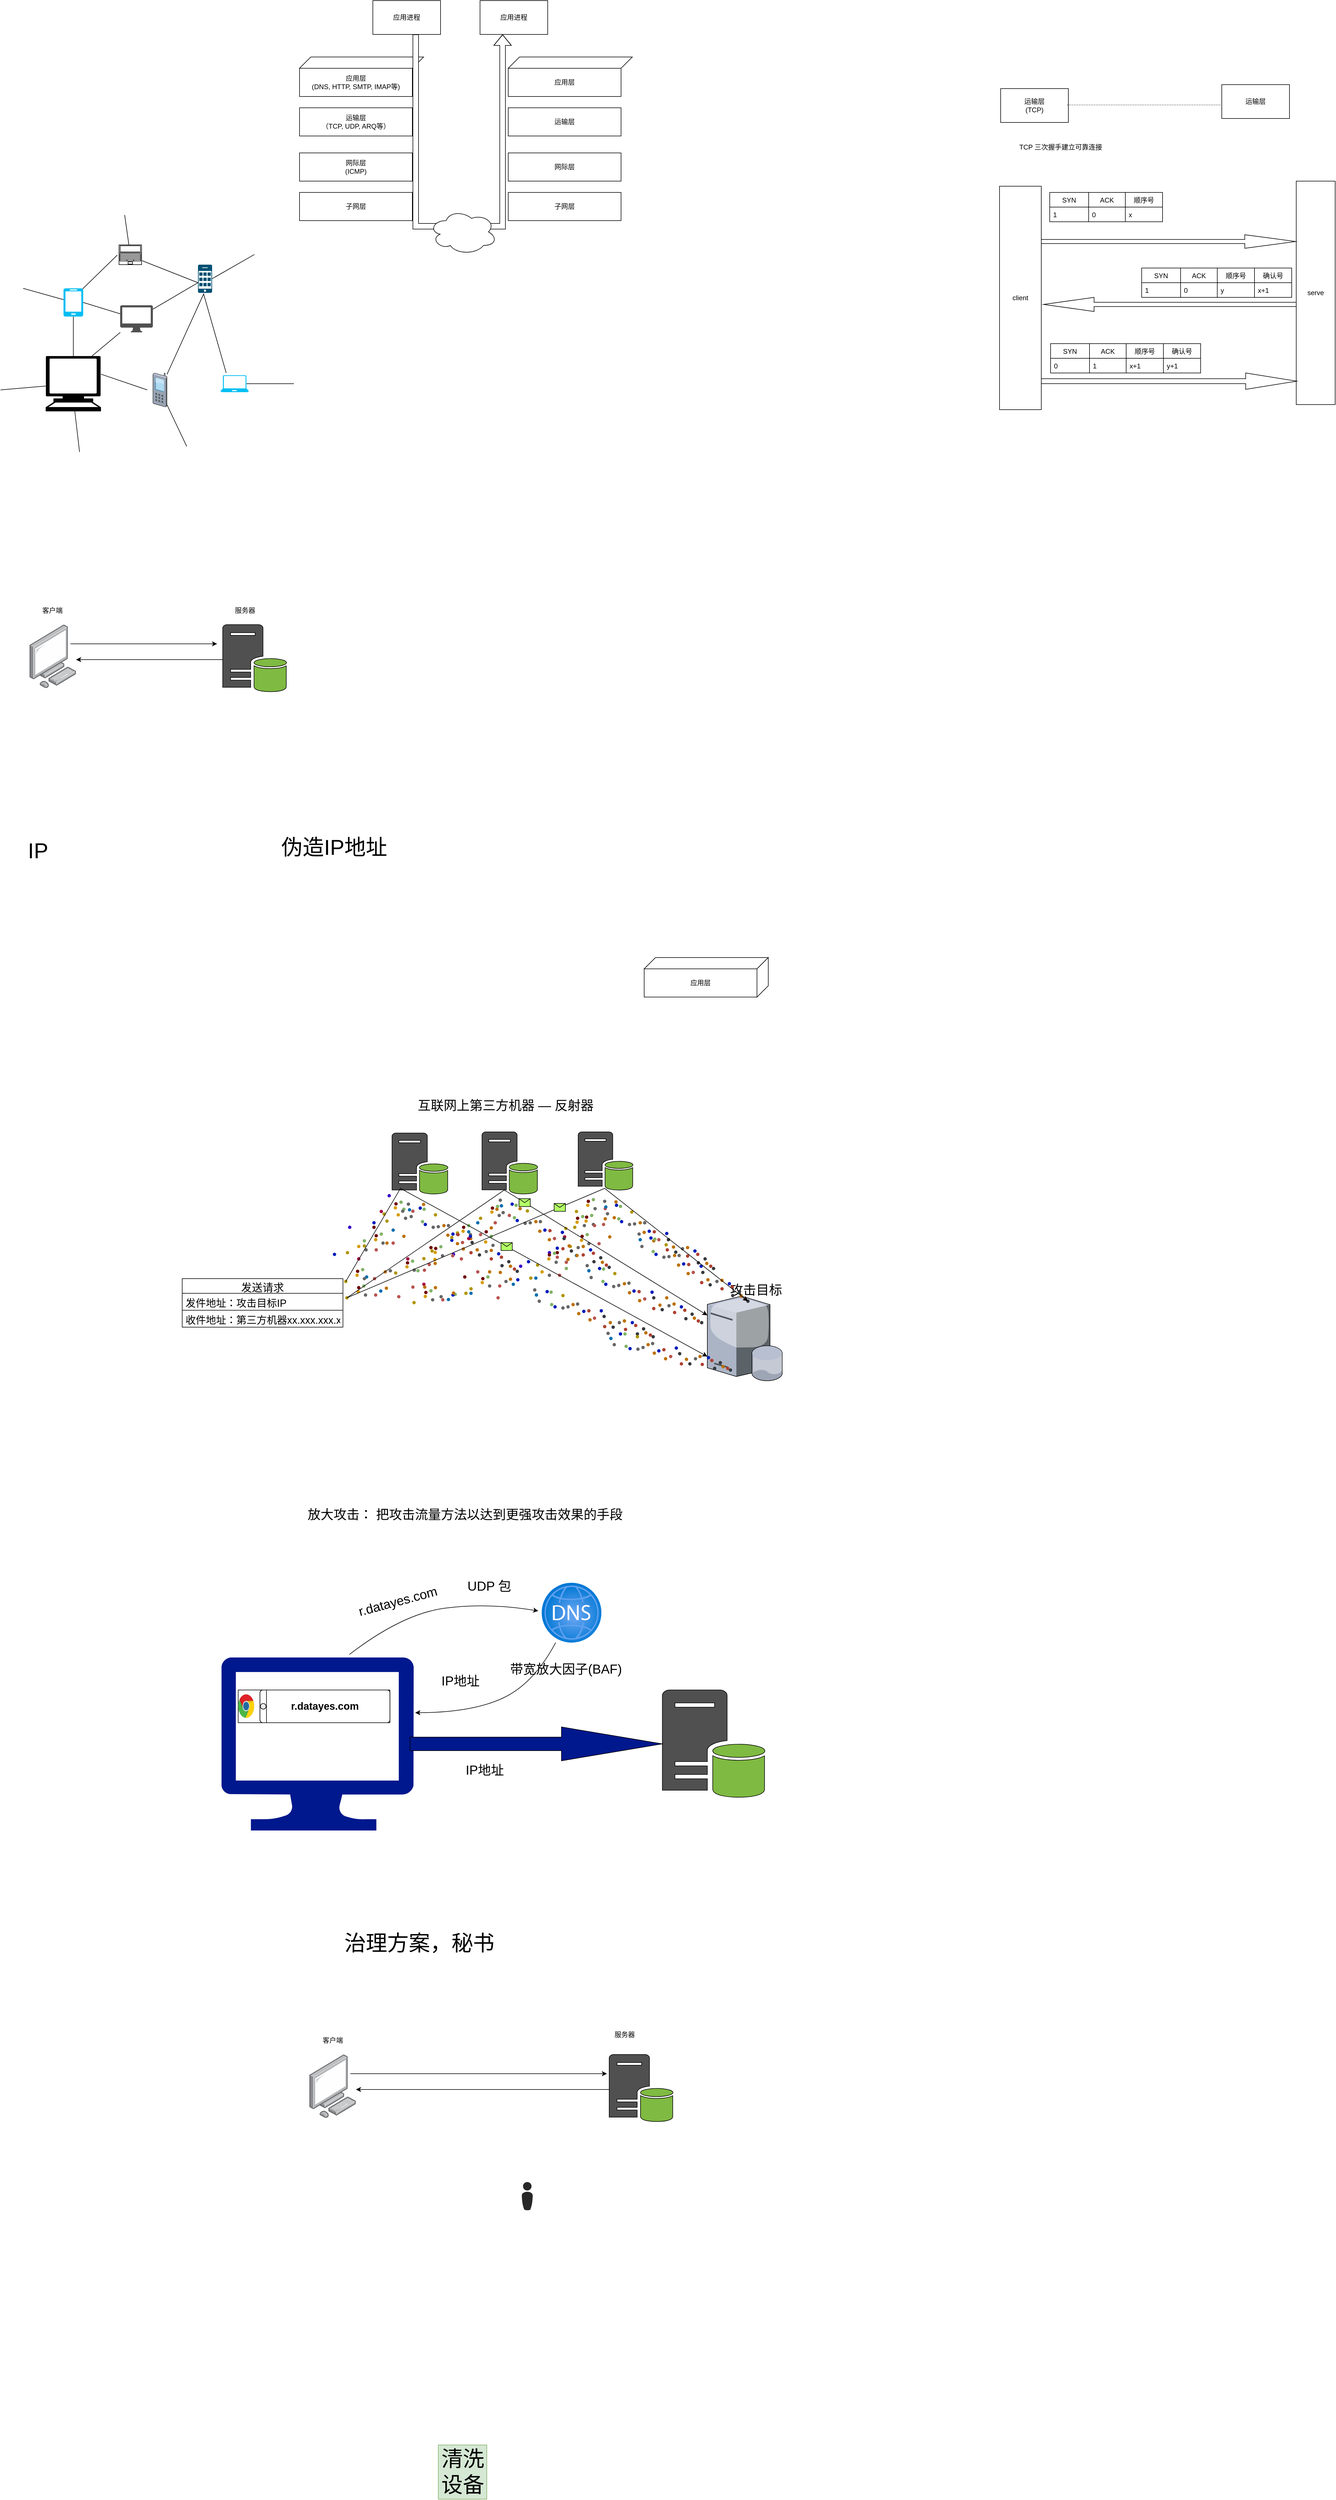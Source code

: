 <mxfile version="15.6.6" type="github">
  <diagram id="R2lEEEUBdFMjLlhIrx00" name="Page-1">
    <mxGraphModel dx="946" dy="589" grid="0" gridSize="10" guides="1" tooltips="1" connect="1" arrows="1" fold="1" page="0" pageScale="1" pageWidth="850" pageHeight="1100" math="0" shadow="0" extFonts="Permanent Marker^https://fonts.googleapis.com/css?family=Permanent+Marker">
      <root>
        <mxCell id="0" />
        <mxCell id="1" parent="0" />
        <mxCell id="j5J3xBHVAEixcrVTz0q9-1" value="应用层&lt;br&gt;(DNS, HTTP, SMTP, IMAP等)" style="rounded=0;whiteSpace=wrap;html=1;fillColor=default;strokeColor=default;fontColor=default;" vertex="1" parent="1">
          <mxGeometry x="560" y="220" width="200" height="50" as="geometry" />
        </mxCell>
        <mxCell id="j5J3xBHVAEixcrVTz0q9-3" value="运输层&lt;br&gt;（TCP, UDP, ARQ等）" style="rounded=0;whiteSpace=wrap;html=1;fillColor=default;strokeColor=default;fontColor=default;" vertex="1" parent="1">
          <mxGeometry x="560" y="290" width="200" height="50" as="geometry" />
        </mxCell>
        <mxCell id="j5J3xBHVAEixcrVTz0q9-5" value="" style="shape=parallelogram;perimeter=parallelogramPerimeter;whiteSpace=wrap;html=1;fixedSize=1;fontColor=default;strokeColor=default;fillColor=default;" vertex="1" parent="1">
          <mxGeometry x="560" y="200" width="220" height="20" as="geometry" />
        </mxCell>
        <mxCell id="j5J3xBHVAEixcrVTz0q9-6" value="网际层&lt;br&gt;(ICMP)" style="rounded=0;whiteSpace=wrap;html=1;fillColor=default;strokeColor=default;fontColor=default;" vertex="1" parent="1">
          <mxGeometry x="560" y="370" width="200" height="50" as="geometry" />
        </mxCell>
        <mxCell id="j5J3xBHVAEixcrVTz0q9-7" value="子网层" style="rounded=0;whiteSpace=wrap;html=1;fillColor=default;strokeColor=default;fontColor=default;" vertex="1" parent="1">
          <mxGeometry x="560" y="440" width="200" height="50" as="geometry" />
        </mxCell>
        <mxCell id="j5J3xBHVAEixcrVTz0q9-8" value="应用层" style="rounded=0;whiteSpace=wrap;html=1;fillColor=default;strokeColor=default;fontColor=default;" vertex="1" parent="1">
          <mxGeometry x="930" y="220" width="200" height="50" as="geometry" />
        </mxCell>
        <mxCell id="j5J3xBHVAEixcrVTz0q9-9" value="运输层" style="rounded=0;whiteSpace=wrap;html=1;fillColor=default;strokeColor=default;fontColor=default;" vertex="1" parent="1">
          <mxGeometry x="930" y="290" width="200" height="50" as="geometry" />
        </mxCell>
        <mxCell id="j5J3xBHVAEixcrVTz0q9-10" value="" style="shape=parallelogram;perimeter=parallelogramPerimeter;whiteSpace=wrap;html=1;fixedSize=1;fontColor=default;strokeColor=default;fillColor=default;" vertex="1" parent="1">
          <mxGeometry x="930" y="200" width="220" height="20" as="geometry" />
        </mxCell>
        <mxCell id="j5J3xBHVAEixcrVTz0q9-11" value="网际层" style="rounded=0;whiteSpace=wrap;html=1;fillColor=default;strokeColor=default;fontColor=default;" vertex="1" parent="1">
          <mxGeometry x="930" y="370" width="200" height="50" as="geometry" />
        </mxCell>
        <mxCell id="j5J3xBHVAEixcrVTz0q9-12" value="子网层" style="rounded=0;whiteSpace=wrap;html=1;fillColor=default;strokeColor=default;fontColor=default;" vertex="1" parent="1">
          <mxGeometry x="930" y="440" width="200" height="50" as="geometry" />
        </mxCell>
        <mxCell id="j5J3xBHVAEixcrVTz0q9-15" value="" style="shape=flexArrow;endArrow=classic;html=1;rounded=0;fontColor=default;strokeColor=default;labelBackgroundColor=default;fillColor=default;" edge="1" parent="1">
          <mxGeometry width="50" height="50" relative="1" as="geometry">
            <mxPoint x="766" y="160" as="sourcePoint" />
            <mxPoint x="920" y="160" as="targetPoint" />
            <Array as="points">
              <mxPoint x="766" y="500" />
              <mxPoint x="920" y="500" />
            </Array>
          </mxGeometry>
        </mxCell>
        <mxCell id="j5J3xBHVAEixcrVTz0q9-16" value="应用进程" style="whiteSpace=wrap;html=1;fontColor=default;strokeColor=default;fillColor=default;" vertex="1" parent="1">
          <mxGeometry x="690" y="100" width="120" height="60" as="geometry" />
        </mxCell>
        <mxCell id="j5J3xBHVAEixcrVTz0q9-17" value="应用进程" style="whiteSpace=wrap;html=1;fontColor=default;strokeColor=default;fillColor=default;" vertex="1" parent="1">
          <mxGeometry x="880" y="100" width="120" height="60" as="geometry" />
        </mxCell>
        <mxCell id="j5J3xBHVAEixcrVTz0q9-19" value="" style="verticalLabelPosition=bottom;html=1;verticalAlign=top;align=center;strokeColor=none;fillColor=#00BEF2;shape=mxgraph.azure.mobile;pointerEvents=1;fontColor=default;" vertex="1" parent="1">
          <mxGeometry x="141.5" y="610" width="35" height="50" as="geometry" />
        </mxCell>
        <mxCell id="j5J3xBHVAEixcrVTz0q9-20" value="" style="sketch=0;pointerEvents=1;shadow=0;dashed=0;html=1;strokeColor=none;fillColor=#505050;labelPosition=center;verticalLabelPosition=bottom;verticalAlign=top;outlineConnect=0;align=center;shape=mxgraph.office.devices.mac_client;fontColor=default;" vertex="1" parent="1">
          <mxGeometry x="242" y="640" width="58" height="48" as="geometry" />
        </mxCell>
        <mxCell id="j5J3xBHVAEixcrVTz0q9-21" value="" style="shape=mxgraph.signs.tech.computer;html=1;pointerEvents=1;fillColor=#000000;strokeColor=none;verticalLabelPosition=bottom;verticalAlign=top;align=center;fontColor=default;" vertex="1" parent="1">
          <mxGeometry x="110" y="730" width="98" height="98" as="geometry" />
        </mxCell>
        <mxCell id="j5J3xBHVAEixcrVTz0q9-22" value="" style="verticalLabelPosition=bottom;html=1;verticalAlign=top;align=center;shape=mxgraph.floorplan.laptop;fontColor=default;strokeColor=default;fillColor=default;" vertex="1" parent="1">
          <mxGeometry x="240" y="533" width="40" height="35" as="geometry" />
        </mxCell>
        <mxCell id="j5J3xBHVAEixcrVTz0q9-23" value="" style="sketch=0;points=[[0.015,0.015,0],[0.985,0.015,0],[0.985,0.985,0],[0.015,0.985,0],[0.25,0,0],[0.5,0,0],[0.75,0,0],[1,0.25,0],[1,0.5,0],[1,0.75,0],[0.75,1,0],[0.5,1,0],[0.25,1,0],[0,0.75,0],[0,0.5,0],[0,0.25,0]];verticalLabelPosition=bottom;html=1;verticalAlign=top;aspect=fixed;align=center;pointerEvents=1;shape=mxgraph.cisco19.cell_phone;fillColor=#005073;strokeColor=none;fontColor=default;" vertex="1" parent="1">
          <mxGeometry x="380" y="568" width="25" height="50" as="geometry" />
        </mxCell>
        <mxCell id="j5J3xBHVAEixcrVTz0q9-24" value="" style="verticalLabelPosition=bottom;sketch=0;aspect=fixed;html=1;verticalAlign=top;strokeColor=none;align=center;outlineConnect=0;shape=mxgraph.citrix.cell_phone;fontColor=default;fillColor=default;" vertex="1" parent="1">
          <mxGeometry x="300" y="760" width="25" height="60" as="geometry" />
        </mxCell>
        <mxCell id="j5J3xBHVAEixcrVTz0q9-26" value="" style="verticalLabelPosition=bottom;html=1;verticalAlign=top;align=center;strokeColor=none;fillColor=#00BEF2;shape=mxgraph.azure.laptop;pointerEvents=1;fontColor=default;" vertex="1" parent="1">
          <mxGeometry x="420" y="764" width="50" height="30" as="geometry" />
        </mxCell>
        <mxCell id="j5J3xBHVAEixcrVTz0q9-30" value="" style="endArrow=none;html=1;rounded=0;labelBackgroundColor=default;fontColor=default;strokeColor=default;fillColor=default;exitX=0.837;exitY=0;exitDx=0;exitDy=0;exitPerimeter=0;" edge="1" parent="1" source="j5J3xBHVAEixcrVTz0q9-21" target="j5J3xBHVAEixcrVTz0q9-20">
          <mxGeometry width="50" height="50" relative="1" as="geometry">
            <mxPoint x="250" y="760" as="sourcePoint" />
            <mxPoint x="300" y="710" as="targetPoint" />
          </mxGeometry>
        </mxCell>
        <mxCell id="j5J3xBHVAEixcrVTz0q9-31" value="" style="endArrow=none;html=1;rounded=0;labelBackgroundColor=default;fontColor=default;strokeColor=default;fillColor=default;" edge="1" parent="1" source="j5J3xBHVAEixcrVTz0q9-24">
          <mxGeometry width="50" height="50" relative="1" as="geometry">
            <mxPoint x="370" y="720" as="sourcePoint" />
            <mxPoint x="430" y="760" as="targetPoint" />
            <Array as="points">
              <mxPoint x="390" y="620" />
            </Array>
          </mxGeometry>
        </mxCell>
        <mxCell id="j5J3xBHVAEixcrVTz0q9-33" value="" style="endArrow=none;html=1;rounded=0;labelBackgroundColor=default;fontColor=default;strokeColor=default;fillColor=default;exitX=1.025;exitY=0.8;exitDx=0;exitDy=0;exitPerimeter=0;" edge="1" parent="1" source="j5J3xBHVAEixcrVTz0q9-22" target="j5J3xBHVAEixcrVTz0q9-20">
          <mxGeometry width="50" height="50" relative="1" as="geometry">
            <mxPoint x="450" y="770" as="sourcePoint" />
            <mxPoint x="500" y="720" as="targetPoint" />
            <Array as="points">
              <mxPoint x="380" y="600" />
            </Array>
          </mxGeometry>
        </mxCell>
        <mxCell id="j5J3xBHVAEixcrVTz0q9-34" value="" style="endArrow=none;html=1;rounded=0;labelBackgroundColor=default;fontColor=default;strokeColor=default;fillColor=default;entryX=-0.075;entryY=0.514;entryDx=0;entryDy=0;entryPerimeter=0;exitX=0.97;exitY=0.02;exitDx=0;exitDy=0;exitPerimeter=0;" edge="1" parent="1" source="j5J3xBHVAEixcrVTz0q9-19" target="j5J3xBHVAEixcrVTz0q9-22">
          <mxGeometry width="50" height="50" relative="1" as="geometry">
            <mxPoint x="450" y="770" as="sourcePoint" />
            <mxPoint x="500" y="720" as="targetPoint" />
          </mxGeometry>
        </mxCell>
        <mxCell id="j5J3xBHVAEixcrVTz0q9-35" value="" style="endArrow=none;html=1;rounded=0;labelBackgroundColor=default;fontColor=default;strokeColor=default;fillColor=default;entryX=1;entryY=0.5;entryDx=0;entryDy=0;entryPerimeter=0;" edge="1" parent="1" source="j5J3xBHVAEixcrVTz0q9-20" target="j5J3xBHVAEixcrVTz0q9-19">
          <mxGeometry width="50" height="50" relative="1" as="geometry">
            <mxPoint x="450" y="770" as="sourcePoint" />
            <mxPoint x="500" y="720" as="targetPoint" />
          </mxGeometry>
        </mxCell>
        <mxCell id="j5J3xBHVAEixcrVTz0q9-36" value="" style="endArrow=none;html=1;rounded=0;labelBackgroundColor=default;fontColor=default;strokeColor=default;fillColor=default;exitX=0.92;exitY=0.5;exitDx=0;exitDy=0;exitPerimeter=0;" edge="1" parent="1" source="j5J3xBHVAEixcrVTz0q9-26">
          <mxGeometry width="50" height="50" relative="1" as="geometry">
            <mxPoint x="450" y="770" as="sourcePoint" />
            <mxPoint x="550" y="779" as="targetPoint" />
          </mxGeometry>
        </mxCell>
        <mxCell id="j5J3xBHVAEixcrVTz0q9-37" value="" style="endArrow=none;html=1;rounded=0;labelBackgroundColor=default;fontColor=default;strokeColor=default;fillColor=default;" edge="1" parent="1">
          <mxGeometry width="50" height="50" relative="1" as="geometry">
            <mxPoint x="70" y="610" as="sourcePoint" />
            <mxPoint x="141.5" y="630" as="targetPoint" />
          </mxGeometry>
        </mxCell>
        <mxCell id="j5J3xBHVAEixcrVTz0q9-38" value="" style="endArrow=none;html=1;rounded=0;labelBackgroundColor=default;fontColor=default;strokeColor=default;fillColor=default;entryX=1;entryY=0.5;entryDx=0;entryDy=0;entryPerimeter=0;" edge="1" parent="1" target="j5J3xBHVAEixcrVTz0q9-23">
          <mxGeometry width="50" height="50" relative="1" as="geometry">
            <mxPoint x="480" y="550" as="sourcePoint" />
            <mxPoint x="500" y="720" as="targetPoint" />
          </mxGeometry>
        </mxCell>
        <mxCell id="j5J3xBHVAEixcrVTz0q9-39" value="" style="endArrow=none;html=1;rounded=0;labelBackgroundColor=default;fontColor=default;strokeColor=default;fillColor=default;" edge="1" parent="1" target="j5J3xBHVAEixcrVTz0q9-21">
          <mxGeometry width="50" height="50" relative="1" as="geometry">
            <mxPoint x="30" y="790" as="sourcePoint" />
            <mxPoint x="500" y="720" as="targetPoint" />
          </mxGeometry>
        </mxCell>
        <mxCell id="j5J3xBHVAEixcrVTz0q9-40" value="" style="endArrow=none;html=1;rounded=0;labelBackgroundColor=default;fontColor=default;strokeColor=default;fillColor=default;entryX=1;entryY=0.327;entryDx=0;entryDy=0;entryPerimeter=0;" edge="1" parent="1" target="j5J3xBHVAEixcrVTz0q9-21">
          <mxGeometry width="50" height="50" relative="1" as="geometry">
            <mxPoint x="290" y="790" as="sourcePoint" />
            <mxPoint x="500" y="720" as="targetPoint" />
          </mxGeometry>
        </mxCell>
        <mxCell id="j5J3xBHVAEixcrVTz0q9-41" value="" style="endArrow=none;html=1;rounded=0;labelBackgroundColor=default;fontColor=default;strokeColor=default;fillColor=default;" edge="1" parent="1" target="j5J3xBHVAEixcrVTz0q9-24">
          <mxGeometry width="50" height="50" relative="1" as="geometry">
            <mxPoint x="360" y="890" as="sourcePoint" />
            <mxPoint x="500" y="720" as="targetPoint" />
          </mxGeometry>
        </mxCell>
        <mxCell id="j5J3xBHVAEixcrVTz0q9-42" value="" style="endArrow=none;html=1;rounded=0;labelBackgroundColor=default;fontColor=default;strokeColor=default;fillColor=default;entryX=0.52;entryY=0.939;entryDx=0;entryDy=0;entryPerimeter=0;" edge="1" parent="1" target="j5J3xBHVAEixcrVTz0q9-21">
          <mxGeometry width="50" height="50" relative="1" as="geometry">
            <mxPoint x="170" y="900" as="sourcePoint" />
            <mxPoint x="335" y="826.316" as="targetPoint" />
          </mxGeometry>
        </mxCell>
        <mxCell id="j5J3xBHVAEixcrVTz0q9-43" value="" style="endArrow=none;html=1;rounded=0;labelBackgroundColor=default;fontColor=default;strokeColor=default;fillColor=default;" edge="1" parent="1" target="j5J3xBHVAEixcrVTz0q9-22">
          <mxGeometry width="50" height="50" relative="1" as="geometry">
            <mxPoint x="250" y="480" as="sourcePoint" />
            <mxPoint x="170.96" y="832.022" as="targetPoint" />
          </mxGeometry>
        </mxCell>
        <mxCell id="j5J3xBHVAEixcrVTz0q9-44" value="" style="endArrow=none;html=1;rounded=0;labelBackgroundColor=default;fontColor=default;strokeColor=default;fillColor=default;exitX=0.5;exitY=1;exitDx=0;exitDy=0;exitPerimeter=0;" edge="1" parent="1" source="j5J3xBHVAEixcrVTz0q9-19" target="j5J3xBHVAEixcrVTz0q9-21">
          <mxGeometry width="50" height="50" relative="1" as="geometry">
            <mxPoint x="260" y="490" as="sourcePoint" />
            <mxPoint x="267.518" y="543" as="targetPoint" />
          </mxGeometry>
        </mxCell>
        <mxCell id="j5J3xBHVAEixcrVTz0q9-45" value="" style="ellipse;shape=cloud;whiteSpace=wrap;html=1;labelBackgroundColor=default;fontColor=default;strokeColor=default;fillColor=default;" vertex="1" parent="1">
          <mxGeometry x="790" y="470" width="120" height="80" as="geometry" />
        </mxCell>
        <mxCell id="j5J3xBHVAEixcrVTz0q9-54" style="edgeStyle=orthogonalEdgeStyle;rounded=0;orthogonalLoop=1;jettySize=auto;html=1;labelBackgroundColor=default;fontColor=default;strokeColor=default;fillColor=default;" edge="1" parent="1">
          <mxGeometry relative="1" as="geometry">
            <mxPoint x="413.85" y="1240" as="targetPoint" />
            <mxPoint x="153.85" y="1240" as="sourcePoint" />
          </mxGeometry>
        </mxCell>
        <mxCell id="j5J3xBHVAEixcrVTz0q9-51" value="" style="points=[];aspect=fixed;html=1;align=center;shadow=0;dashed=0;image;image=img/lib/allied_telesis/computer_and_terminals/Personal_Computer.svg;labelBackgroundColor=default;fontColor=default;strokeColor=default;fillColor=default;flipV=1;direction=west;" vertex="1" parent="1">
          <mxGeometry x="81" y="1206" width="82.85" height="112.28" as="geometry" />
        </mxCell>
        <mxCell id="j5J3xBHVAEixcrVTz0q9-55" style="edgeStyle=orthogonalEdgeStyle;rounded=0;orthogonalLoop=1;jettySize=auto;html=1;entryX=0;entryY=0.552;entryDx=0;entryDy=0;entryPerimeter=0;labelBackgroundColor=default;fontColor=default;strokeColor=default;fillColor=default;" edge="1" parent="1" source="j5J3xBHVAEixcrVTz0q9-53" target="j5J3xBHVAEixcrVTz0q9-51">
          <mxGeometry relative="1" as="geometry">
            <Array as="points">
              <mxPoint x="323.85" y="1268" />
              <mxPoint x="323.85" y="1268" />
            </Array>
          </mxGeometry>
        </mxCell>
        <mxCell id="j5J3xBHVAEixcrVTz0q9-53" value="" style="sketch=0;shadow=0;dashed=0;html=1;strokeColor=default;fillColor=#505050;labelPosition=center;verticalLabelPosition=bottom;verticalAlign=top;outlineConnect=0;align=center;shape=mxgraph.office.databases.database_server_green;labelBackgroundColor=default;fontColor=default;" vertex="1" parent="1">
          <mxGeometry x="423.85" y="1206" width="113" height="120" as="geometry" />
        </mxCell>
        <mxCell id="j5J3xBHVAEixcrVTz0q9-58" value="客户端" style="text;html=1;strokeColor=none;fillColor=none;align=center;verticalAlign=middle;whiteSpace=wrap;rounded=0;labelBackgroundColor=default;fontColor=default;" vertex="1" parent="1">
          <mxGeometry x="92.42" y="1166" width="60" height="30" as="geometry" />
        </mxCell>
        <mxCell id="j5J3xBHVAEixcrVTz0q9-59" value="服务器" style="text;html=1;align=center;verticalAlign=middle;resizable=0;points=[];autosize=1;strokeColor=none;fillColor=none;fontColor=default;labelBackgroundColor=default;" vertex="1" parent="1">
          <mxGeometry x="440" y="1172" width="46" height="18" as="geometry" />
        </mxCell>
        <mxCell id="j5J3xBHVAEixcrVTz0q9-60" value="运输层&lt;br&gt;(TCP)" style="rounded=0;whiteSpace=wrap;html=1;labelBackgroundColor=default;fontColor=default;strokeColor=default;fillColor=default;" vertex="1" parent="1">
          <mxGeometry x="1803" y="256" width="120" height="60" as="geometry" />
        </mxCell>
        <mxCell id="j5J3xBHVAEixcrVTz0q9-61" value="运输层&lt;br&gt;" style="rounded=0;whiteSpace=wrap;html=1;labelBackgroundColor=default;fontColor=default;strokeColor=default;fillColor=default;" vertex="1" parent="1">
          <mxGeometry x="2195" y="249" width="120" height="60" as="geometry" />
        </mxCell>
        <mxCell id="j5J3xBHVAEixcrVTz0q9-62" value="" style="endArrow=none;html=1;rounded=0;dashed=1;dashPattern=1 2;labelBackgroundColor=default;fontColor=default;strokeColor=default;fillColor=default;" edge="1" parent="1">
          <mxGeometry relative="1" as="geometry">
            <mxPoint x="1921" y="285" as="sourcePoint" />
            <mxPoint x="2193" y="285" as="targetPoint" />
          </mxGeometry>
        </mxCell>
        <mxCell id="j5J3xBHVAEixcrVTz0q9-64" value="SYN" style="swimlane;fontStyle=0;childLayout=stackLayout;horizontal=1;startSize=26;fillColor=none;horizontalStack=0;resizeParent=1;resizeParentMax=0;resizeLast=0;collapsible=1;marginBottom=0;labelBackgroundColor=default;fontColor=default;strokeColor=default;" vertex="1" parent="1">
          <mxGeometry x="1890" y="440" width="69" height="52" as="geometry">
            <mxRectangle x="1312" y="298" width="52" height="26" as="alternateBounds" />
          </mxGeometry>
        </mxCell>
        <mxCell id="j5J3xBHVAEixcrVTz0q9-65" value="1" style="text;strokeColor=default;fillColor=none;align=left;verticalAlign=top;spacingLeft=4;spacingRight=4;overflow=hidden;rotatable=0;points=[[0,0.5],[1,0.5]];portConstraint=eastwest;labelBackgroundColor=default;fontColor=default;" vertex="1" parent="j5J3xBHVAEixcrVTz0q9-64">
          <mxGeometry y="26" width="69" height="26" as="geometry" />
        </mxCell>
        <mxCell id="j5J3xBHVAEixcrVTz0q9-77" value="SYN" style="swimlane;fontStyle=0;childLayout=stackLayout;horizontal=1;startSize=26;fillColor=none;horizontalStack=0;resizeParent=1;resizeParentMax=0;resizeLast=0;collapsible=1;marginBottom=0;labelBackgroundColor=default;fontColor=default;strokeColor=default;" vertex="1" parent="1">
          <mxGeometry x="2053" y="574" width="69" height="52" as="geometry">
            <mxRectangle x="1312" y="298" width="52" height="26" as="alternateBounds" />
          </mxGeometry>
        </mxCell>
        <mxCell id="j5J3xBHVAEixcrVTz0q9-78" value="1" style="text;strokeColor=default;fillColor=none;align=left;verticalAlign=top;spacingLeft=4;spacingRight=4;overflow=hidden;rotatable=0;points=[[0,0.5],[1,0.5]];portConstraint=eastwest;labelBackgroundColor=default;fontColor=default;" vertex="1" parent="j5J3xBHVAEixcrVTz0q9-77">
          <mxGeometry y="26" width="69" height="26" as="geometry" />
        </mxCell>
        <mxCell id="j5J3xBHVAEixcrVTz0q9-68" value="ACK" style="swimlane;fontStyle=0;childLayout=stackLayout;horizontal=1;startSize=26;fillColor=none;horizontalStack=0;resizeParent=1;resizeParentMax=0;resizeLast=0;collapsible=1;marginBottom=0;labelBackgroundColor=default;fontColor=default;strokeColor=default;" vertex="1" parent="1">
          <mxGeometry x="1959" y="440" width="65" height="52" as="geometry" />
        </mxCell>
        <mxCell id="j5J3xBHVAEixcrVTz0q9-71" value="0" style="text;strokeColor=default;fillColor=none;align=left;verticalAlign=top;spacingLeft=4;spacingRight=4;overflow=hidden;rotatable=0;points=[[0,0.5],[1,0.5]];portConstraint=eastwest;labelBackgroundColor=default;fontColor=default;" vertex="1" parent="j5J3xBHVAEixcrVTz0q9-68">
          <mxGeometry y="26" width="65" height="26" as="geometry" />
        </mxCell>
        <mxCell id="j5J3xBHVAEixcrVTz0q9-79" value="ACK" style="swimlane;fontStyle=0;childLayout=stackLayout;horizontal=1;startSize=26;fillColor=none;horizontalStack=0;resizeParent=1;resizeParentMax=0;resizeLast=0;collapsible=1;marginBottom=0;labelBackgroundColor=default;fontColor=default;strokeColor=default;" vertex="1" parent="1">
          <mxGeometry x="2122" y="574" width="65" height="52" as="geometry" />
        </mxCell>
        <mxCell id="j5J3xBHVAEixcrVTz0q9-80" value="0" style="text;strokeColor=default;fillColor=none;align=left;verticalAlign=top;spacingLeft=4;spacingRight=4;overflow=hidden;rotatable=0;points=[[0,0.5],[1,0.5]];portConstraint=eastwest;labelBackgroundColor=default;fontColor=default;" vertex="1" parent="j5J3xBHVAEixcrVTz0q9-79">
          <mxGeometry y="26" width="65" height="26" as="geometry" />
        </mxCell>
        <mxCell id="j5J3xBHVAEixcrVTz0q9-73" value="顺序号" style="swimlane;fontStyle=0;childLayout=stackLayout;horizontal=1;startSize=26;fillColor=none;horizontalStack=0;resizeParent=1;resizeParentMax=0;resizeLast=0;collapsible=1;marginBottom=0;labelBackgroundColor=default;fontColor=default;strokeColor=default;" vertex="1" parent="1">
          <mxGeometry x="2024" y="440" width="66" height="52" as="geometry" />
        </mxCell>
        <mxCell id="j5J3xBHVAEixcrVTz0q9-74" value="x" style="text;strokeColor=default;fillColor=none;align=left;verticalAlign=top;spacingLeft=4;spacingRight=4;overflow=hidden;rotatable=0;points=[[0,0.5],[1,0.5]];portConstraint=eastwest;labelBackgroundColor=default;fontColor=default;" vertex="1" parent="j5J3xBHVAEixcrVTz0q9-73">
          <mxGeometry y="26" width="66" height="26" as="geometry" />
        </mxCell>
        <mxCell id="j5J3xBHVAEixcrVTz0q9-81" value="顺序号" style="swimlane;fontStyle=0;childLayout=stackLayout;horizontal=1;startSize=26;fillColor=none;horizontalStack=0;resizeParent=1;resizeParentMax=0;resizeLast=0;collapsible=1;marginBottom=0;labelBackgroundColor=default;fontColor=default;strokeColor=default;" vertex="1" parent="1">
          <mxGeometry x="2187" y="574" width="66" height="52" as="geometry" />
        </mxCell>
        <mxCell id="j5J3xBHVAEixcrVTz0q9-82" value="y" style="text;strokeColor=default;fillColor=none;align=left;verticalAlign=top;spacingLeft=4;spacingRight=4;overflow=hidden;rotatable=0;points=[[0,0.5],[1,0.5]];portConstraint=eastwest;labelBackgroundColor=default;fontColor=default;" vertex="1" parent="j5J3xBHVAEixcrVTz0q9-81">
          <mxGeometry y="26" width="66" height="26" as="geometry" />
        </mxCell>
        <mxCell id="j5J3xBHVAEixcrVTz0q9-83" value="client" style="whiteSpace=wrap;html=1;labelBackgroundColor=default;fontColor=default;strokeColor=default;fillColor=default;" vertex="1" parent="1">
          <mxGeometry x="1801" y="429" width="74" height="396" as="geometry" />
        </mxCell>
        <mxCell id="j5J3xBHVAEixcrVTz0q9-84" value="serve" style="whiteSpace=wrap;html=1;labelBackgroundColor=default;fontColor=default;strokeColor=default;fillColor=default;" vertex="1" parent="1">
          <mxGeometry x="2327" y="420" width="69" height="396" as="geometry" />
        </mxCell>
        <mxCell id="j5J3xBHVAEixcrVTz0q9-85" value="" style="shape=singleArrow;whiteSpace=wrap;html=1;labelBackgroundColor=default;fontColor=default;strokeColor=default;fillColor=default;" vertex="1" parent="1">
          <mxGeometry x="1875" y="515" width="451" height="24" as="geometry" />
        </mxCell>
        <mxCell id="j5J3xBHVAEixcrVTz0q9-86" value="" style="shape=singleArrow;direction=west;whiteSpace=wrap;html=1;labelBackgroundColor=default;fontColor=default;strokeColor=default;fillColor=default;" vertex="1" parent="1">
          <mxGeometry x="1879" y="626" width="448" height="25" as="geometry" />
        </mxCell>
        <mxCell id="j5J3xBHVAEixcrVTz0q9-87" value="确认号" style="swimlane;fontStyle=0;childLayout=stackLayout;horizontal=1;startSize=26;fillColor=none;horizontalStack=0;resizeParent=1;resizeParentMax=0;resizeLast=0;collapsible=1;marginBottom=0;labelBackgroundColor=default;fontColor=default;strokeColor=default;" vertex="1" parent="1">
          <mxGeometry x="2253" y="574" width="66" height="52" as="geometry" />
        </mxCell>
        <mxCell id="j5J3xBHVAEixcrVTz0q9-88" value="x+1" style="text;strokeColor=default;fillColor=none;align=left;verticalAlign=top;spacingLeft=4;spacingRight=4;overflow=hidden;rotatable=0;points=[[0,0.5],[1,0.5]];portConstraint=eastwest;labelBackgroundColor=default;fontColor=default;" vertex="1" parent="j5J3xBHVAEixcrVTz0q9-87">
          <mxGeometry y="26" width="66" height="26" as="geometry" />
        </mxCell>
        <mxCell id="j5J3xBHVAEixcrVTz0q9-89" value="" style="shape=singleArrow;whiteSpace=wrap;html=1;labelBackgroundColor=default;fontColor=default;strokeColor=default;fillColor=default;" vertex="1" parent="1">
          <mxGeometry x="1875" y="760" width="453" height="29" as="geometry" />
        </mxCell>
        <mxCell id="j5J3xBHVAEixcrVTz0q9-90" value="SYN" style="swimlane;fontStyle=0;childLayout=stackLayout;horizontal=1;startSize=26;fillColor=none;horizontalStack=0;resizeParent=1;resizeParentMax=0;resizeLast=0;collapsible=1;marginBottom=0;labelBackgroundColor=default;fontColor=default;strokeColor=default;" vertex="1" parent="1">
          <mxGeometry x="1891.5" y="708" width="69" height="52" as="geometry">
            <mxRectangle x="1312" y="298" width="52" height="26" as="alternateBounds" />
          </mxGeometry>
        </mxCell>
        <mxCell id="j5J3xBHVAEixcrVTz0q9-91" value="0" style="text;strokeColor=default;fillColor=none;align=left;verticalAlign=top;spacingLeft=4;spacingRight=4;overflow=hidden;rotatable=0;points=[[0,0.5],[1,0.5]];portConstraint=eastwest;labelBackgroundColor=default;fontColor=default;" vertex="1" parent="j5J3xBHVAEixcrVTz0q9-90">
          <mxGeometry y="26" width="69" height="26" as="geometry" />
        </mxCell>
        <mxCell id="j5J3xBHVAEixcrVTz0q9-92" value="ACK" style="swimlane;fontStyle=0;childLayout=stackLayout;horizontal=1;startSize=26;fillColor=none;horizontalStack=0;resizeParent=1;resizeParentMax=0;resizeLast=0;collapsible=1;marginBottom=0;labelBackgroundColor=default;fontColor=default;strokeColor=default;" vertex="1" parent="1">
          <mxGeometry x="1960.5" y="708" width="65" height="52" as="geometry" />
        </mxCell>
        <mxCell id="j5J3xBHVAEixcrVTz0q9-93" value="1" style="text;strokeColor=default;fillColor=none;align=left;verticalAlign=top;spacingLeft=4;spacingRight=4;overflow=hidden;rotatable=0;points=[[0,0.5],[1,0.5]];portConstraint=eastwest;labelBackgroundColor=default;fontColor=default;" vertex="1" parent="j5J3xBHVAEixcrVTz0q9-92">
          <mxGeometry y="26" width="65" height="26" as="geometry" />
        </mxCell>
        <mxCell id="j5J3xBHVAEixcrVTz0q9-94" value="顺序号" style="swimlane;fontStyle=0;childLayout=stackLayout;horizontal=1;startSize=26;fillColor=none;horizontalStack=0;resizeParent=1;resizeParentMax=0;resizeLast=0;collapsible=1;marginBottom=0;labelBackgroundColor=default;fontColor=default;strokeColor=default;" vertex="1" parent="1">
          <mxGeometry x="2025.5" y="708" width="66" height="52" as="geometry" />
        </mxCell>
        <mxCell id="j5J3xBHVAEixcrVTz0q9-95" value="x+1" style="text;strokeColor=default;fillColor=none;align=left;verticalAlign=top;spacingLeft=4;spacingRight=4;overflow=hidden;rotatable=0;points=[[0,0.5],[1,0.5]];portConstraint=eastwest;labelBackgroundColor=default;fontColor=default;" vertex="1" parent="j5J3xBHVAEixcrVTz0q9-94">
          <mxGeometry y="26" width="66" height="26" as="geometry" />
        </mxCell>
        <mxCell id="j5J3xBHVAEixcrVTz0q9-96" value="确认号" style="swimlane;fontStyle=0;childLayout=stackLayout;horizontal=1;startSize=26;fillColor=none;horizontalStack=0;resizeParent=1;resizeParentMax=0;resizeLast=0;collapsible=1;marginBottom=0;labelBackgroundColor=default;fontColor=default;strokeColor=default;" vertex="1" parent="1">
          <mxGeometry x="2091.5" y="708" width="66" height="52" as="geometry" />
        </mxCell>
        <mxCell id="j5J3xBHVAEixcrVTz0q9-97" value="y+1" style="text;strokeColor=default;fillColor=none;align=left;verticalAlign=top;spacingLeft=4;spacingRight=4;overflow=hidden;rotatable=0;points=[[0,0.5],[1,0.5]];portConstraint=eastwest;labelBackgroundColor=default;fontColor=default;" vertex="1" parent="j5J3xBHVAEixcrVTz0q9-96">
          <mxGeometry y="26" width="66" height="26" as="geometry" />
        </mxCell>
        <mxCell id="j5J3xBHVAEixcrVTz0q9-99" value="TCP 三次握手建立可靠连接" style="text;html=1;align=center;verticalAlign=middle;resizable=0;points=[];autosize=1;strokeColor=none;fillColor=none;fontColor=default;" vertex="1" parent="1">
          <mxGeometry x="1830" y="351" width="157" height="18" as="geometry" />
        </mxCell>
        <mxCell id="j5J3xBHVAEixcrVTz0q9-124" value="" style="sketch=0;shadow=0;dashed=0;html=1;strokeColor=default;fillColor=#505050;labelPosition=center;verticalLabelPosition=bottom;verticalAlign=top;outlineConnect=0;align=center;shape=mxgraph.office.databases.database_server_green;labelBackgroundColor=default;fontColor=default;" vertex="1" parent="1">
          <mxGeometry x="724" y="2107" width="99" height="109" as="geometry" />
        </mxCell>
        <mxCell id="j5J3xBHVAEixcrVTz0q9-125" value="" style="sketch=0;shadow=0;dashed=0;html=1;strokeColor=default;fillColor=#505050;labelPosition=center;verticalLabelPosition=bottom;verticalAlign=top;outlineConnect=0;align=center;shape=mxgraph.office.databases.database_server_green;labelBackgroundColor=default;fontColor=default;" vertex="1" parent="1">
          <mxGeometry x="883.5" y="2105" width="98.5" height="111" as="geometry" />
        </mxCell>
        <mxCell id="j5J3xBHVAEixcrVTz0q9-126" value="" style="sketch=0;shadow=0;dashed=0;html=1;strokeColor=default;fillColor=#505050;labelPosition=center;verticalLabelPosition=bottom;verticalAlign=top;outlineConnect=0;align=center;shape=mxgraph.office.databases.database_server_green;labelBackgroundColor=default;fontColor=default;" vertex="1" parent="1">
          <mxGeometry x="1054" y="2105" width="97" height="104" as="geometry" />
        </mxCell>
        <mxCell id="j5J3xBHVAEixcrVTz0q9-131" value="发送请求" style="swimlane;fontStyle=0;childLayout=stackLayout;horizontal=1;startSize=26;horizontalStack=0;resizeParent=1;resizeParentMax=0;resizeLast=0;collapsible=1;marginBottom=0;align=center;fontSize=19;labelBackgroundColor=default;fontColor=default;strokeColor=default;fillColor=default;spacingTop=2;spacing=12;" vertex="1" parent="1">
          <mxGeometry x="352" y="2365" width="285" height="86" as="geometry" />
        </mxCell>
        <mxCell id="j5J3xBHVAEixcrVTz0q9-132" value="发件地址：攻击目标IP" style="text;strokeColor=default;fillColor=default;spacingLeft=4;spacingRight=4;overflow=hidden;rotatable=0;points=[[0,0.5],[1,0.5]];portConstraint=eastwest;fontSize=18;labelBackgroundColor=default;fontColor=default;" vertex="1" parent="j5J3xBHVAEixcrVTz0q9-131">
          <mxGeometry y="26" width="285" height="30" as="geometry" />
        </mxCell>
        <mxCell id="j5J3xBHVAEixcrVTz0q9-133" value="收件地址：第三方机器xx.xxx.xxx.xxx" style="text;strokeColor=default;fillColor=default;spacingLeft=4;spacingRight=4;overflow=hidden;rotatable=0;points=[[0,0.5],[1,0.5]];portConstraint=eastwest;fontSize=18;labelBackgroundColor=default;fontColor=default;" vertex="1" parent="j5J3xBHVAEixcrVTz0q9-131">
          <mxGeometry y="56" width="285" height="30" as="geometry" />
        </mxCell>
        <mxCell id="j5J3xBHVAEixcrVTz0q9-136" value="" style="shape=waypoint;sketch=0;fillStyle=solid;size=6;pointerEvents=1;points=[];fillColor=#6a00ff;resizable=0;rotatable=0;perimeter=centerPerimeter;snapToPoint=1;labelBackgroundColor=default;fontSize=23;fontColor=#ffffff;strokeColor=#3700CC;" vertex="1" parent="1">
          <mxGeometry x="629" y="2254" width="40" height="40" as="geometry" />
        </mxCell>
        <mxCell id="j5J3xBHVAEixcrVTz0q9-137" value="" style="shape=waypoint;sketch=0;fillStyle=solid;size=6;pointerEvents=1;points=[];fillColor=#0050ef;resizable=0;rotatable=0;perimeter=centerPerimeter;snapToPoint=1;labelBackgroundColor=default;fontSize=23;fontColor=#ffffff;strokeColor=#001DBC;" vertex="1" parent="1">
          <mxGeometry x="602" y="2302" width="40" height="40" as="geometry" />
        </mxCell>
        <mxCell id="j5J3xBHVAEixcrVTz0q9-138" value="" style="shape=waypoint;sketch=0;fillStyle=solid;size=6;pointerEvents=1;points=[];fillColor=#f5f5f5;resizable=0;rotatable=0;perimeter=centerPerimeter;snapToPoint=1;labelBackgroundColor=default;fontSize=23;fontColor=#333333;strokeColor=#666666;" vertex="1" parent="1">
          <mxGeometry x="658" y="2294" width="40" height="40" as="geometry" />
        </mxCell>
        <mxCell id="j5J3xBHVAEixcrVTz0q9-139" value="" style="shape=waypoint;sketch=0;fillStyle=solid;size=6;pointerEvents=1;points=[];fillColor=#ffe6cc;resizable=0;rotatable=0;perimeter=centerPerimeter;snapToPoint=1;labelBackgroundColor=default;fontSize=23;strokeColor=#d79b00;fontColor=default;" vertex="1" parent="1">
          <mxGeometry x="645" y="2288" width="40" height="40" as="geometry" />
        </mxCell>
        <mxCell id="j5J3xBHVAEixcrVTz0q9-140" value="" style="shape=waypoint;sketch=0;fillStyle=solid;size=6;pointerEvents=1;points=[];fillColor=#d5e8d4;resizable=0;rotatable=0;perimeter=centerPerimeter;snapToPoint=1;labelBackgroundColor=default;fontSize=23;strokeColor=#82b366;fontColor=default;" vertex="1" parent="1">
          <mxGeometry x="655" y="2278" width="40" height="40" as="geometry" />
        </mxCell>
        <mxCell id="j5J3xBHVAEixcrVTz0q9-141" value="" style="shape=waypoint;sketch=0;fillStyle=solid;size=6;pointerEvents=1;points=[];fillColor=#f8cecc;resizable=0;rotatable=0;perimeter=centerPerimeter;snapToPoint=1;labelBackgroundColor=default;fontSize=23;strokeColor=#b85450;fontColor=default;" vertex="1" parent="1">
          <mxGeometry x="676" y="2294" width="40" height="40" as="geometry" />
        </mxCell>
        <mxCell id="j5J3xBHVAEixcrVTz0q9-142" value="" style="shape=waypoint;sketch=0;fillStyle=solid;size=6;pointerEvents=1;points=[];fillColor=#e3c800;resizable=0;rotatable=0;perimeter=centerPerimeter;snapToPoint=1;labelBackgroundColor=default;fontSize=23;fontColor=#000000;strokeColor=#B09500;" vertex="1" parent="1">
          <mxGeometry x="625" y="2299" width="40" height="40" as="geometry" />
        </mxCell>
        <mxCell id="j5J3xBHVAEixcrVTz0q9-143" value="" style="shape=waypoint;sketch=0;fillStyle=solid;size=6;pointerEvents=1;points=[];fillColor=#f0a30a;resizable=0;rotatable=0;perimeter=centerPerimeter;snapToPoint=1;labelBackgroundColor=default;fontSize=23;fontColor=#000000;strokeColor=#BD7000;" vertex="1" parent="1">
          <mxGeometry x="695" y="2282" width="40" height="40" as="geometry" />
        </mxCell>
        <mxCell id="j5J3xBHVAEixcrVTz0q9-144" value="" style="shape=waypoint;sketch=0;fillStyle=solid;size=6;pointerEvents=1;points=[];fillColor=#a20025;resizable=0;rotatable=0;perimeter=centerPerimeter;snapToPoint=1;labelBackgroundColor=default;fontSize=23;fontColor=#ffffff;strokeColor=#6F0000;" vertex="1" parent="1">
          <mxGeometry x="672" y="2254" width="40" height="40" as="geometry" />
        </mxCell>
        <mxCell id="j5J3xBHVAEixcrVTz0q9-145" value="" style="shape=waypoint;sketch=0;fillStyle=solid;size=6;pointerEvents=1;points=[];fillColor=#d80073;resizable=0;rotatable=0;perimeter=centerPerimeter;snapToPoint=1;labelBackgroundColor=default;fontSize=23;fontColor=#ffffff;strokeColor=#A50040;" vertex="1" parent="1">
          <mxGeometry x="645" y="2310" width="40" height="40" as="geometry" />
        </mxCell>
        <mxCell id="j5J3xBHVAEixcrVTz0q9-146" value="" style="shape=waypoint;sketch=0;fillStyle=solid;size=6;pointerEvents=1;points=[];fillColor=#1ba1e2;resizable=0;rotatable=0;perimeter=centerPerimeter;snapToPoint=1;labelBackgroundColor=default;fontSize=23;fontColor=#ffffff;strokeColor=#006EAF;" vertex="1" parent="1">
          <mxGeometry x="856" y="2246" width="40" height="40" as="geometry" />
        </mxCell>
        <mxCell id="j5J3xBHVAEixcrVTz0q9-147" value="" style="shape=waypoint;sketch=0;fillStyle=solid;size=6;pointerEvents=1;points=[];fillColor=#6a00ff;resizable=0;rotatable=0;perimeter=centerPerimeter;snapToPoint=1;labelBackgroundColor=default;fontSize=23;fontColor=#ffffff;strokeColor=#3700CC;" vertex="1" parent="1">
          <mxGeometry x="699" y="2198" width="40" height="40" as="geometry" />
        </mxCell>
        <mxCell id="j5J3xBHVAEixcrVTz0q9-148" value="" style="shape=waypoint;sketch=0;fillStyle=solid;size=6;pointerEvents=1;points=[];fillColor=#0050ef;resizable=0;rotatable=0;perimeter=centerPerimeter;snapToPoint=1;labelBackgroundColor=default;fontSize=23;fontColor=#ffffff;strokeColor=#001DBC;" vertex="1" parent="1">
          <mxGeometry x="672" y="2246" width="40" height="40" as="geometry" />
        </mxCell>
        <mxCell id="j5J3xBHVAEixcrVTz0q9-149" value="" style="shape=waypoint;sketch=0;fillStyle=solid;size=6;pointerEvents=1;points=[];fillColor=#f5f5f5;resizable=0;rotatable=0;perimeter=centerPerimeter;snapToPoint=1;labelBackgroundColor=default;fontSize=23;fontColor=#333333;strokeColor=#666666;" vertex="1" parent="1">
          <mxGeometry x="728" y="2238" width="40" height="40" as="geometry" />
        </mxCell>
        <mxCell id="j5J3xBHVAEixcrVTz0q9-150" value="" style="shape=waypoint;sketch=0;fillStyle=solid;size=6;pointerEvents=1;points=[];fillColor=#ffe6cc;resizable=0;rotatable=0;perimeter=centerPerimeter;snapToPoint=1;labelBackgroundColor=default;fontSize=23;strokeColor=#d79b00;fontColor=default;" vertex="1" parent="1">
          <mxGeometry x="715" y="2232" width="40" height="40" as="geometry" />
        </mxCell>
        <mxCell id="j5J3xBHVAEixcrVTz0q9-151" value="" style="shape=waypoint;sketch=0;fillStyle=solid;size=6;pointerEvents=1;points=[];fillColor=#d5e8d4;resizable=0;rotatable=0;perimeter=centerPerimeter;snapToPoint=1;labelBackgroundColor=default;fontSize=23;strokeColor=#82b366;fontColor=default;" vertex="1" parent="1">
          <mxGeometry x="725" y="2222" width="40" height="40" as="geometry" />
        </mxCell>
        <mxCell id="j5J3xBHVAEixcrVTz0q9-152" value="" style="shape=waypoint;sketch=0;fillStyle=solid;size=6;pointerEvents=1;points=[];fillColor=#f8cecc;resizable=0;rotatable=0;perimeter=centerPerimeter;snapToPoint=1;labelBackgroundColor=default;fontSize=23;strokeColor=#b85450;fontColor=default;" vertex="1" parent="1">
          <mxGeometry x="827" y="2310" width="40" height="40" as="geometry" />
        </mxCell>
        <mxCell id="j5J3xBHVAEixcrVTz0q9-153" value="" style="shape=waypoint;sketch=0;fillStyle=solid;size=6;pointerEvents=1;points=[];fillColor=#e3c800;resizable=0;rotatable=0;perimeter=centerPerimeter;snapToPoint=1;labelBackgroundColor=default;fontSize=23;fontColor=#000000;strokeColor=#B09500;" vertex="1" parent="1">
          <mxGeometry x="695" y="2243" width="40" height="40" as="geometry" />
        </mxCell>
        <mxCell id="j5J3xBHVAEixcrVTz0q9-154" value="" style="shape=waypoint;sketch=0;fillStyle=solid;size=6;pointerEvents=1;points=[];fillColor=#f0a30a;resizable=0;rotatable=0;perimeter=centerPerimeter;snapToPoint=1;labelBackgroundColor=default;fontSize=23;fontColor=#000000;strokeColor=#BD7000;" vertex="1" parent="1">
          <mxGeometry x="1191" y="2379" width="40" height="40" as="geometry" />
        </mxCell>
        <mxCell id="j5J3xBHVAEixcrVTz0q9-155" value="" style="shape=waypoint;sketch=0;fillStyle=solid;size=6;pointerEvents=1;points=[];fillColor=#a20025;resizable=0;rotatable=0;perimeter=centerPerimeter;snapToPoint=1;labelBackgroundColor=default;fontSize=23;fontColor=#ffffff;strokeColor=#6F0000;" vertex="1" parent="1">
          <mxGeometry x="871" y="2262" width="40" height="40" as="geometry" />
        </mxCell>
        <mxCell id="j5J3xBHVAEixcrVTz0q9-156" value="" style="shape=waypoint;sketch=0;fillStyle=solid;size=6;pointerEvents=1;points=[];fillColor=#d80073;resizable=0;rotatable=0;perimeter=centerPerimeter;snapToPoint=1;labelBackgroundColor=default;fontSize=23;fontColor=#ffffff;strokeColor=#A50040;" vertex="1" parent="1">
          <mxGeometry x="685" y="2226" width="40" height="40" as="geometry" />
        </mxCell>
        <mxCell id="j5J3xBHVAEixcrVTz0q9-157" value="" style="shape=waypoint;sketch=0;fillStyle=solid;size=6;pointerEvents=1;points=[];fillColor=#1ba1e2;resizable=0;rotatable=0;perimeter=centerPerimeter;snapToPoint=1;labelBackgroundColor=default;fontSize=23;fontColor=#ffffff;strokeColor=#006EAF;" vertex="1" parent="1">
          <mxGeometry x="706" y="2259" width="40" height="40" as="geometry" />
        </mxCell>
        <mxCell id="j5J3xBHVAEixcrVTz0q9-158" value="" style="shape=waypoint;sketch=0;fillStyle=solid;size=6;pointerEvents=1;points=[];fillColor=#6a00ff;resizable=0;rotatable=0;perimeter=centerPerimeter;snapToPoint=1;labelBackgroundColor=default;fontSize=23;fontColor=#ffffff;strokeColor=#3700CC;" vertex="1" parent="1">
          <mxGeometry x="813" y="2302" width="40" height="40" as="geometry" />
        </mxCell>
        <mxCell id="j5J3xBHVAEixcrVTz0q9-159" value="" style="shape=waypoint;sketch=0;fillStyle=solid;size=6;pointerEvents=1;points=[];fillColor=#0050ef;resizable=0;rotatable=0;perimeter=centerPerimeter;snapToPoint=1;labelBackgroundColor=default;fontSize=23;fontColor=#ffffff;strokeColor=#001DBC;" vertex="1" parent="1">
          <mxGeometry x="810" y="2277" width="40" height="40" as="geometry" />
        </mxCell>
        <mxCell id="j5J3xBHVAEixcrVTz0q9-160" value="" style="shape=waypoint;sketch=0;fillStyle=solid;size=6;pointerEvents=1;points=[];fillColor=#f5f5f5;resizable=0;rotatable=0;perimeter=centerPerimeter;snapToPoint=1;labelBackgroundColor=default;fontSize=23;fontColor=#333333;strokeColor=#666666;" vertex="1" parent="1">
          <mxGeometry x="701" y="2331" width="40" height="40" as="geometry" />
        </mxCell>
        <mxCell id="j5J3xBHVAEixcrVTz0q9-161" value="" style="shape=waypoint;sketch=0;fillStyle=solid;size=6;pointerEvents=1;points=[];fillColor=#ffe6cc;resizable=0;rotatable=0;perimeter=centerPerimeter;snapToPoint=1;labelBackgroundColor=default;fontSize=23;strokeColor=#d79b00;fontColor=default;" vertex="1" parent="1">
          <mxGeometry x="780" y="2311" width="40" height="40" as="geometry" />
        </mxCell>
        <mxCell id="j5J3xBHVAEixcrVTz0q9-162" value="" style="shape=waypoint;sketch=0;fillStyle=solid;size=6;pointerEvents=1;points=[];fillColor=#d5e8d4;resizable=0;rotatable=0;perimeter=centerPerimeter;snapToPoint=1;labelBackgroundColor=default;fontSize=23;strokeColor=#82b366;fontColor=default;" vertex="1" parent="1">
          <mxGeometry x="750" y="2331" width="40" height="40" as="geometry" />
        </mxCell>
        <mxCell id="j5J3xBHVAEixcrVTz0q9-163" value="" style="shape=waypoint;sketch=0;fillStyle=solid;size=6;pointerEvents=1;points=[];fillColor=#f8cecc;resizable=0;rotatable=0;perimeter=centerPerimeter;snapToPoint=1;labelBackgroundColor=default;fontSize=23;strokeColor=#b85450;fontColor=default;" vertex="1" parent="1">
          <mxGeometry x="770" y="2320" width="40" height="40" as="geometry" />
        </mxCell>
        <mxCell id="j5J3xBHVAEixcrVTz0q9-164" value="" style="shape=waypoint;sketch=0;fillStyle=solid;size=6;pointerEvents=1;points=[];fillColor=#e3c800;resizable=0;rotatable=0;perimeter=centerPerimeter;snapToPoint=1;labelBackgroundColor=default;fontSize=23;fontColor=#000000;strokeColor=#B09500;" vertex="1" parent="1">
          <mxGeometry x="775" y="2296" width="40" height="40" as="geometry" />
        </mxCell>
        <mxCell id="j5J3xBHVAEixcrVTz0q9-165" value="" style="shape=waypoint;sketch=0;fillStyle=solid;size=6;pointerEvents=1;points=[];fillColor=#f0a30a;resizable=0;rotatable=0;perimeter=centerPerimeter;snapToPoint=1;labelBackgroundColor=default;fontSize=23;fontColor=#000000;strokeColor=#BD7000;" vertex="1" parent="1">
          <mxGeometry x="843.5" y="2274" width="40" height="40" as="geometry" />
        </mxCell>
        <mxCell id="j5J3xBHVAEixcrVTz0q9-166" value="" style="shape=waypoint;sketch=0;fillStyle=solid;size=6;pointerEvents=1;points=[];fillColor=#a20025;resizable=0;rotatable=0;perimeter=centerPerimeter;snapToPoint=1;labelBackgroundColor=default;fontSize=23;fontColor=#ffffff;strokeColor=#6F0000;" vertex="1" parent="1">
          <mxGeometry x="773" y="2290" width="40" height="40" as="geometry" />
        </mxCell>
        <mxCell id="j5J3xBHVAEixcrVTz0q9-167" value="" style="shape=waypoint;sketch=0;fillStyle=solid;size=6;pointerEvents=1;points=[];fillColor=#d80073;resizable=0;rotatable=0;perimeter=centerPerimeter;snapToPoint=1;labelBackgroundColor=default;fontSize=23;fontColor=#ffffff;strokeColor=#A50040;" vertex="1" parent="1">
          <mxGeometry x="732" y="2310" width="40" height="40" as="geometry" />
        </mxCell>
        <mxCell id="j5J3xBHVAEixcrVTz0q9-168" value="" style="shape=waypoint;sketch=0;fillStyle=solid;size=6;pointerEvents=1;points=[];fillColor=#1ba1e2;resizable=0;rotatable=0;perimeter=centerPerimeter;snapToPoint=1;labelBackgroundColor=default;fontSize=23;fontColor=#ffffff;strokeColor=#006EAF;" vertex="1" parent="1">
          <mxGeometry x="659" y="2342" width="40" height="40" as="geometry" />
        </mxCell>
        <mxCell id="j5J3xBHVAEixcrVTz0q9-169" value="" style="shape=waypoint;sketch=0;fillStyle=solid;size=6;pointerEvents=1;points=[];fillColor=#0050ef;resizable=0;rotatable=0;perimeter=centerPerimeter;snapToPoint=1;labelBackgroundColor=default;fontSize=23;fontColor=#ffffff;strokeColor=#001DBC;" vertex="1" parent="1">
          <mxGeometry x="820" y="2266" width="40" height="40" as="geometry" />
        </mxCell>
        <mxCell id="j5J3xBHVAEixcrVTz0q9-170" value="" style="shape=waypoint;sketch=0;fillStyle=solid;size=6;pointerEvents=1;points=[];fillColor=#f5f5f5;resizable=0;rotatable=0;perimeter=centerPerimeter;snapToPoint=1;labelBackgroundColor=default;fontSize=23;fontColor=#333333;strokeColor=#666666;" vertex="1" parent="1">
          <mxGeometry x="883" y="2286" width="40" height="40" as="geometry" />
        </mxCell>
        <mxCell id="j5J3xBHVAEixcrVTz0q9-171" value="" style="shape=waypoint;sketch=0;fillStyle=solid;size=6;pointerEvents=1;points=[];fillColor=#ffe6cc;resizable=0;rotatable=0;perimeter=centerPerimeter;snapToPoint=1;labelBackgroundColor=default;fontSize=23;strokeColor=#d79b00;fontColor=default;" vertex="1" parent="1">
          <mxGeometry x="870" y="2280" width="40" height="40" as="geometry" />
        </mxCell>
        <mxCell id="j5J3xBHVAEixcrVTz0q9-172" value="" style="shape=waypoint;sketch=0;fillStyle=solid;size=6;pointerEvents=1;points=[];fillColor=#d5e8d4;resizable=0;rotatable=0;perimeter=centerPerimeter;snapToPoint=1;labelBackgroundColor=default;fontSize=23;strokeColor=#82b366;fontColor=default;" vertex="1" parent="1">
          <mxGeometry x="880" y="2270" width="40" height="40" as="geometry" />
        </mxCell>
        <mxCell id="j5J3xBHVAEixcrVTz0q9-173" value="" style="shape=waypoint;sketch=0;fillStyle=solid;size=6;pointerEvents=1;points=[];fillColor=#f8cecc;resizable=0;rotatable=0;perimeter=centerPerimeter;snapToPoint=1;labelBackgroundColor=default;fontSize=23;strokeColor=#b85450;fontColor=default;" vertex="1" parent="1">
          <mxGeometry x="887" y="2246" width="40" height="40" as="geometry" />
        </mxCell>
        <mxCell id="j5J3xBHVAEixcrVTz0q9-174" value="" style="shape=waypoint;sketch=0;fillStyle=solid;size=6;pointerEvents=1;points=[];fillColor=#e3c800;resizable=0;rotatable=0;perimeter=centerPerimeter;snapToPoint=1;labelBackgroundColor=default;fontSize=23;fontColor=#000000;strokeColor=#B09500;" vertex="1" parent="1">
          <mxGeometry x="820" y="2264" width="40" height="40" as="geometry" />
        </mxCell>
        <mxCell id="j5J3xBHVAEixcrVTz0q9-175" value="" style="shape=waypoint;sketch=0;fillStyle=solid;size=6;pointerEvents=1;points=[];fillColor=#f0a30a;resizable=0;rotatable=0;perimeter=centerPerimeter;snapToPoint=1;labelBackgroundColor=default;fontSize=23;fontColor=#000000;strokeColor=#BD7000;" vertex="1" parent="1">
          <mxGeometry x="890" y="2222" width="40" height="40" as="geometry" />
        </mxCell>
        <mxCell id="j5J3xBHVAEixcrVTz0q9-176" value="" style="shape=waypoint;sketch=0;fillStyle=solid;size=6;pointerEvents=1;points=[];fillColor=#d80073;resizable=0;rotatable=0;perimeter=centerPerimeter;snapToPoint=1;labelBackgroundColor=default;fontSize=23;fontColor=#ffffff;strokeColor=#A50040;" vertex="1" parent="1">
          <mxGeometry x="840" y="2274" width="40" height="40" as="geometry" />
        </mxCell>
        <mxCell id="j5J3xBHVAEixcrVTz0q9-177" value="" style="shape=waypoint;sketch=0;fillStyle=solid;size=6;pointerEvents=1;points=[];fillColor=#1ba1e2;resizable=0;rotatable=0;perimeter=centerPerimeter;snapToPoint=1;labelBackgroundColor=default;fontSize=23;fontColor=#ffffff;strokeColor=#006EAF;" vertex="1" parent="1">
          <mxGeometry x="840" y="2262" width="40" height="40" as="geometry" />
        </mxCell>
        <mxCell id="j5J3xBHVAEixcrVTz0q9-178" value="" style="shape=waypoint;sketch=0;fillStyle=solid;size=6;pointerEvents=1;points=[];fillColor=#1ba1e2;resizable=0;rotatable=0;perimeter=centerPerimeter;snapToPoint=1;labelBackgroundColor=default;fontSize=23;fontColor=#ffffff;strokeColor=#006EAF;" vertex="1" parent="1">
          <mxGeometry x="959" y="2344" width="40" height="40" as="geometry" />
        </mxCell>
        <mxCell id="j5J3xBHVAEixcrVTz0q9-179" value="" style="shape=waypoint;sketch=0;fillStyle=solid;size=6;pointerEvents=1;points=[];fillColor=#f8cecc;resizable=0;rotatable=0;perimeter=centerPerimeter;snapToPoint=1;labelBackgroundColor=default;fontSize=23;strokeColor=#b85450;fontColor=default;" vertex="1" parent="1">
          <mxGeometry x="997" y="2307" width="40" height="40" as="geometry" />
        </mxCell>
        <mxCell id="j5J3xBHVAEixcrVTz0q9-180" value="" style="shape=waypoint;sketch=0;fillStyle=solid;size=6;pointerEvents=1;points=[];fillColor=#a20025;resizable=0;rotatable=0;perimeter=centerPerimeter;snapToPoint=1;labelBackgroundColor=default;fontSize=23;fontColor=#ffffff;strokeColor=#6F0000;" vertex="1" parent="1">
          <mxGeometry x="1041" y="2270" width="40" height="40" as="geometry" />
        </mxCell>
        <mxCell id="j5J3xBHVAEixcrVTz0q9-181" value="" style="shape=waypoint;sketch=0;fillStyle=solid;size=6;pointerEvents=1;points=[];fillColor=#6a00ff;resizable=0;rotatable=0;perimeter=centerPerimeter;snapToPoint=1;labelBackgroundColor=default;fontSize=23;fontColor=default;strokeColor=#3700CC;" vertex="1" parent="1">
          <mxGeometry x="983" y="2299" width="40" height="40" as="geometry" />
        </mxCell>
        <mxCell id="j5J3xBHVAEixcrVTz0q9-182" value="" style="shape=waypoint;sketch=0;fillStyle=solid;size=6;pointerEvents=1;points=[];fillColor=#0050ef;resizable=0;rotatable=0;perimeter=centerPerimeter;snapToPoint=1;labelBackgroundColor=default;fontSize=23;fontColor=#ffffff;strokeColor=#001DBC;" vertex="1" parent="1">
          <mxGeometry x="927" y="2347" width="40" height="40" as="geometry" />
        </mxCell>
        <mxCell id="j5J3xBHVAEixcrVTz0q9-183" value="" style="shape=waypoint;sketch=0;fillStyle=solid;size=6;pointerEvents=1;points=[];fillColor=#f5f5f5;resizable=0;rotatable=0;perimeter=centerPerimeter;snapToPoint=1;labelBackgroundColor=default;fontSize=23;fontColor=default;strokeColor=#666666;" vertex="1" parent="1">
          <mxGeometry x="983" y="2339" width="40" height="40" as="geometry" />
        </mxCell>
        <mxCell id="j5J3xBHVAEixcrVTz0q9-184" value="" style="shape=waypoint;sketch=0;fillStyle=solid;size=6;pointerEvents=1;points=[];fillColor=#ffe6cc;resizable=0;rotatable=0;perimeter=centerPerimeter;snapToPoint=1;labelBackgroundColor=default;fontSize=23;strokeColor=#d79b00;fontColor=default;" vertex="1" parent="1">
          <mxGeometry x="970" y="2333" width="40" height="40" as="geometry" />
        </mxCell>
        <mxCell id="j5J3xBHVAEixcrVTz0q9-185" value="" style="shape=waypoint;sketch=0;fillStyle=solid;size=6;pointerEvents=1;points=[];fillColor=#d5e8d4;resizable=0;rotatable=0;perimeter=centerPerimeter;snapToPoint=1;labelBackgroundColor=default;fontSize=23;strokeColor=#82b366;fontColor=default;" vertex="1" parent="1">
          <mxGeometry x="1013" y="2327" width="40" height="40" as="geometry" />
        </mxCell>
        <mxCell id="j5J3xBHVAEixcrVTz0q9-186" value="" style="shape=waypoint;sketch=0;fillStyle=solid;size=6;pointerEvents=1;points=[];fillColor=#f8cecc;resizable=0;rotatable=0;perimeter=centerPerimeter;snapToPoint=1;labelBackgroundColor=default;fontSize=23;strokeColor=#b85450;fontColor=default;" vertex="1" parent="1">
          <mxGeometry x="1001" y="2339" width="40" height="40" as="geometry" />
        </mxCell>
        <mxCell id="j5J3xBHVAEixcrVTz0q9-187" value="" style="shape=waypoint;sketch=0;fillStyle=solid;size=6;pointerEvents=1;points=[];fillColor=#e3c800;resizable=0;rotatable=0;perimeter=centerPerimeter;snapToPoint=1;labelBackgroundColor=default;fontSize=23;fontColor=#000000;strokeColor=#B09500;" vertex="1" parent="1">
          <mxGeometry x="950" y="2344" width="40" height="40" as="geometry" />
        </mxCell>
        <mxCell id="j5J3xBHVAEixcrVTz0q9-188" value="" style="shape=waypoint;sketch=0;fillStyle=solid;size=6;pointerEvents=1;points=[];fillColor=#f0a30a;resizable=0;rotatable=0;perimeter=centerPerimeter;snapToPoint=1;labelBackgroundColor=default;fontSize=23;fontColor=default;strokeColor=#BD7000;" vertex="1" parent="1">
          <mxGeometry x="1016" y="2311" width="40" height="40" as="geometry" />
        </mxCell>
        <mxCell id="j5J3xBHVAEixcrVTz0q9-189" value="" style="shape=waypoint;sketch=0;fillStyle=solid;size=6;pointerEvents=1;points=[];fillColor=#a20025;resizable=0;rotatable=0;perimeter=centerPerimeter;snapToPoint=1;labelBackgroundColor=default;fontSize=23;fontColor=default;strokeColor=#6F0000;" vertex="1" parent="1">
          <mxGeometry x="997" y="2299" width="40" height="40" as="geometry" />
        </mxCell>
        <mxCell id="j5J3xBHVAEixcrVTz0q9-190" value="" style="shape=waypoint;sketch=0;fillStyle=solid;size=6;pointerEvents=1;points=[];fillColor=#d80073;resizable=0;rotatable=0;perimeter=centerPerimeter;snapToPoint=1;labelBackgroundColor=default;fontSize=23;fontColor=#ffffff;strokeColor=#A50040;" vertex="1" parent="1">
          <mxGeometry x="760.5" y="2355" width="40" height="40" as="geometry" />
        </mxCell>
        <mxCell id="j5J3xBHVAEixcrVTz0q9-191" value="" style="shape=waypoint;sketch=0;fillStyle=solid;size=6;pointerEvents=1;points=[];fillColor=#1ba1e2;resizable=0;rotatable=0;perimeter=centerPerimeter;snapToPoint=1;labelBackgroundColor=default;fontSize=23;fontColor=#ffffff;strokeColor=#006EAF;" vertex="1" parent="1">
          <mxGeometry x="919" y="2355" width="40" height="40" as="geometry" />
        </mxCell>
        <mxCell id="j5J3xBHVAEixcrVTz0q9-192" value="" style="shape=waypoint;sketch=0;fillStyle=solid;size=6;pointerEvents=1;points=[];fillColor=#0050ef;resizable=0;rotatable=0;perimeter=centerPerimeter;snapToPoint=1;labelBackgroundColor=default;fontSize=23;fontColor=default;strokeColor=#001DBC;" vertex="1" parent="1">
          <mxGeometry x="997" y="2291" width="40" height="40" as="geometry" />
        </mxCell>
        <mxCell id="j5J3xBHVAEixcrVTz0q9-193" value="" style="shape=waypoint;sketch=0;fillStyle=solid;size=6;pointerEvents=1;points=[];fillColor=#f5f5f5;resizable=0;rotatable=0;perimeter=centerPerimeter;snapToPoint=1;labelBackgroundColor=default;fontSize=23;fontColor=#333333;strokeColor=#666666;" vertex="1" parent="1">
          <mxGeometry x="1053" y="2283" width="40" height="40" as="geometry" />
        </mxCell>
        <mxCell id="j5J3xBHVAEixcrVTz0q9-194" value="" style="shape=waypoint;sketch=0;fillStyle=solid;size=6;pointerEvents=1;points=[];fillColor=#ffe6cc;resizable=0;rotatable=0;perimeter=centerPerimeter;snapToPoint=1;labelBackgroundColor=default;fontSize=23;strokeColor=#d79b00;fontColor=default;" vertex="1" parent="1">
          <mxGeometry x="1040" y="2277" width="40" height="40" as="geometry" />
        </mxCell>
        <mxCell id="j5J3xBHVAEixcrVTz0q9-195" value="" style="shape=waypoint;sketch=0;fillStyle=solid;size=6;pointerEvents=1;points=[];fillColor=#d5e8d4;resizable=0;rotatable=0;perimeter=centerPerimeter;snapToPoint=1;labelBackgroundColor=default;fontSize=23;strokeColor=#82b366;fontColor=default;" vertex="1" parent="1">
          <mxGeometry x="1050" y="2267" width="40" height="40" as="geometry" />
        </mxCell>
        <mxCell id="j5J3xBHVAEixcrVTz0q9-196" value="" style="shape=waypoint;sketch=0;fillStyle=solid;size=6;pointerEvents=1;points=[];fillColor=#f8cecc;resizable=0;rotatable=0;perimeter=centerPerimeter;snapToPoint=1;labelBackgroundColor=default;fontSize=23;strokeColor=#b85450;fontColor=default;" vertex="1" parent="1">
          <mxGeometry x="1071" y="2283" width="40" height="40" as="geometry" />
        </mxCell>
        <mxCell id="j5J3xBHVAEixcrVTz0q9-197" value="" style="shape=waypoint;sketch=0;fillStyle=solid;size=6;pointerEvents=1;points=[];fillColor=#e3c800;resizable=0;rotatable=0;perimeter=centerPerimeter;snapToPoint=1;labelBackgroundColor=default;fontSize=23;fontColor=#000000;strokeColor=#B09500;" vertex="1" parent="1">
          <mxGeometry x="1020" y="2288" width="40" height="40" as="geometry" />
        </mxCell>
        <mxCell id="j5J3xBHVAEixcrVTz0q9-198" value="" style="shape=waypoint;sketch=0;fillStyle=solid;size=6;pointerEvents=1;points=[];fillColor=#f0a30a;resizable=0;rotatable=0;perimeter=centerPerimeter;snapToPoint=1;labelBackgroundColor=default;fontSize=23;fontColor=#000000;strokeColor=#BD7000;" vertex="1" parent="1">
          <mxGeometry x="1090" y="2271" width="40" height="40" as="geometry" />
        </mxCell>
        <mxCell id="j5J3xBHVAEixcrVTz0q9-199" value="" style="shape=waypoint;sketch=0;fillStyle=solid;size=6;pointerEvents=1;points=[];fillColor=#d80073;resizable=0;rotatable=0;perimeter=centerPerimeter;snapToPoint=1;labelBackgroundColor=default;fontSize=23;fontColor=#ffffff;strokeColor=#A50040;" vertex="1" parent="1">
          <mxGeometry x="1010" y="2271" width="40" height="40" as="geometry" />
        </mxCell>
        <mxCell id="j5J3xBHVAEixcrVTz0q9-200" value="" style="shape=waypoint;sketch=0;fillStyle=solid;size=6;pointerEvents=1;points=[];fillColor=#1ba1e2;resizable=0;rotatable=0;perimeter=centerPerimeter;snapToPoint=1;labelBackgroundColor=default;fontSize=23;fontColor=default;strokeColor=#006EAF;" vertex="1" parent="1">
          <mxGeometry x="1031" y="2304" width="40" height="40" as="geometry" />
        </mxCell>
        <mxCell id="j5J3xBHVAEixcrVTz0q9-201" value="" style="shape=waypoint;sketch=0;fillStyle=solid;size=6;pointerEvents=1;points=[];fillColor=#f8cecc;resizable=0;rotatable=0;perimeter=centerPerimeter;snapToPoint=1;labelBackgroundColor=default;fontSize=23;strokeColor=#b85450;fontColor=default;" vertex="1" parent="1">
          <mxGeometry x="856" y="2333" width="40" height="40" as="geometry" />
        </mxCell>
        <mxCell id="j5J3xBHVAEixcrVTz0q9-202" value="" style="shape=waypoint;sketch=0;fillStyle=solid;size=6;pointerEvents=1;points=[];fillColor=#6a00ff;resizable=0;rotatable=0;perimeter=centerPerimeter;snapToPoint=1;labelBackgroundColor=default;fontSize=23;fontColor=default;strokeColor=#3700CC;" vertex="1" parent="1">
          <mxGeometry x="932" y="2323" width="40" height="40" as="geometry" />
        </mxCell>
        <mxCell id="j5J3xBHVAEixcrVTz0q9-203" value="" style="shape=waypoint;sketch=0;fillStyle=solid;size=6;pointerEvents=1;points=[];fillColor=#f5f5f5;resizable=0;rotatable=0;perimeter=centerPerimeter;snapToPoint=1;labelBackgroundColor=default;fontSize=23;fontColor=default;strokeColor=#666666;" vertex="1" parent="1">
          <mxGeometry x="906" y="2350" width="40" height="40" as="geometry" />
        </mxCell>
        <mxCell id="j5J3xBHVAEixcrVTz0q9-204" value="" style="shape=waypoint;sketch=0;fillStyle=solid;size=6;pointerEvents=1;points=[];fillColor=#d5e8d4;resizable=0;rotatable=0;perimeter=centerPerimeter;snapToPoint=1;labelBackgroundColor=default;fontSize=23;strokeColor=#82b366;fontColor=default;" vertex="1" parent="1">
          <mxGeometry x="816" y="2373" width="40" height="40" as="geometry" />
        </mxCell>
        <mxCell id="j5J3xBHVAEixcrVTz0q9-205" value="" style="shape=waypoint;sketch=0;fillStyle=solid;size=6;pointerEvents=1;points=[];fillColor=#f8cecc;resizable=0;rotatable=0;perimeter=centerPerimeter;snapToPoint=1;labelBackgroundColor=default;fontSize=23;strokeColor=#b85450;fontColor=default;" vertex="1" parent="1">
          <mxGeometry x="892" y="2379" width="40" height="40" as="geometry" />
        </mxCell>
        <mxCell id="j5J3xBHVAEixcrVTz0q9-206" value="" style="shape=waypoint;sketch=0;fillStyle=solid;size=6;pointerEvents=1;points=[];fillColor=#f0a30a;resizable=0;rotatable=0;perimeter=centerPerimeter;snapToPoint=1;labelBackgroundColor=default;fontSize=23;fontColor=default;strokeColor=#BD7000;" vertex="1" parent="1">
          <mxGeometry x="896" y="2334" width="40" height="40" as="geometry" />
        </mxCell>
        <mxCell id="j5J3xBHVAEixcrVTz0q9-207" value="" style="shape=waypoint;sketch=0;fillStyle=solid;size=6;pointerEvents=1;points=[];fillColor=#a20025;resizable=0;rotatable=0;perimeter=centerPerimeter;snapToPoint=1;labelBackgroundColor=default;fontSize=23;fontColor=default;strokeColor=#6F0000;" vertex="1" parent="1">
          <mxGeometry x="833" y="2342" width="40" height="40" as="geometry" />
        </mxCell>
        <mxCell id="j5J3xBHVAEixcrVTz0q9-208" value="" style="shape=waypoint;sketch=0;fillStyle=solid;size=6;pointerEvents=1;points=[];fillColor=#0050ef;resizable=0;rotatable=0;perimeter=centerPerimeter;snapToPoint=1;labelBackgroundColor=default;fontSize=23;fontColor=default;strokeColor=#001DBC;" vertex="1" parent="1">
          <mxGeometry x="946" y="2315" width="40" height="40" as="geometry" />
        </mxCell>
        <mxCell id="j5J3xBHVAEixcrVTz0q9-209" value="" style="shape=waypoint;sketch=0;fillStyle=solid;size=6;pointerEvents=1;points=[];fillColor=#1ba1e2;resizable=0;rotatable=0;perimeter=centerPerimeter;snapToPoint=1;labelBackgroundColor=default;fontSize=23;fontColor=default;strokeColor=#006EAF;" vertex="1" parent="1">
          <mxGeometry x="684" y="2367" width="40" height="40" as="geometry" />
        </mxCell>
        <mxCell id="j5J3xBHVAEixcrVTz0q9-210" value="" style="shape=waypoint;sketch=0;fillStyle=solid;size=6;pointerEvents=1;points=[];fillColor=#f0a30a;resizable=0;rotatable=0;perimeter=centerPerimeter;snapToPoint=1;labelBackgroundColor=default;fontSize=23;fontColor=#000000;strokeColor=#BD7000;" vertex="1" parent="1">
          <mxGeometry x="877" y="2333" width="40" height="40" as="geometry" />
        </mxCell>
        <mxCell id="j5J3xBHVAEixcrVTz0q9-211" value="" style="shape=waypoint;sketch=0;fillStyle=solid;size=6;pointerEvents=1;points=[];fillColor=#1ba1e2;resizable=0;rotatable=0;perimeter=centerPerimeter;snapToPoint=1;labelBackgroundColor=default;fontSize=23;fontColor=#ffffff;strokeColor=#006EAF;" vertex="1" parent="1">
          <mxGeometry x="844" y="2371" width="40" height="40" as="geometry" />
        </mxCell>
        <mxCell id="j5J3xBHVAEixcrVTz0q9-212" value="" style="shape=waypoint;sketch=0;fillStyle=solid;size=6;pointerEvents=1;points=[];fillColor=#0050ef;resizable=0;rotatable=0;perimeter=centerPerimeter;snapToPoint=1;labelBackgroundColor=default;fontSize=23;fontColor=default;strokeColor=#001DBC;" vertex="1" parent="1">
          <mxGeometry x="812" y="2374" width="40" height="40" as="geometry" />
        </mxCell>
        <mxCell id="j5J3xBHVAEixcrVTz0q9-213" value="" style="shape=waypoint;sketch=0;fillStyle=solid;size=6;pointerEvents=1;points=[];fillColor=#e3c800;resizable=0;rotatable=0;perimeter=centerPerimeter;snapToPoint=1;labelBackgroundColor=default;fontSize=23;fontColor=default;strokeColor=#B09500;" vertex="1" parent="1">
          <mxGeometry x="835" y="2371" width="40" height="40" as="geometry" />
        </mxCell>
        <mxCell id="j5J3xBHVAEixcrVTz0q9-214" value="" style="shape=waypoint;sketch=0;fillStyle=solid;size=6;pointerEvents=1;points=[];fillColor=#1ba1e2;resizable=0;rotatable=0;perimeter=centerPerimeter;snapToPoint=1;labelBackgroundColor=default;fontSize=23;fontColor=default;strokeColor=#006EAF;" vertex="1" parent="1">
          <mxGeometry x="804" y="2382" width="40" height="40" as="geometry" />
        </mxCell>
        <mxCell id="j5J3xBHVAEixcrVTz0q9-215" value="" style="shape=waypoint;sketch=0;fillStyle=solid;size=6;pointerEvents=1;points=[];fillColor=#f8cecc;resizable=0;rotatable=0;perimeter=centerPerimeter;snapToPoint=1;labelBackgroundColor=default;fontSize=23;strokeColor=#b85450;fontColor=default;" vertex="1" parent="1">
          <mxGeometry x="741" y="2360" width="40" height="40" as="geometry" />
        </mxCell>
        <mxCell id="j5J3xBHVAEixcrVTz0q9-216" value="" style="shape=waypoint;sketch=0;fillStyle=solid;size=6;pointerEvents=1;points=[];fillColor=#f5f5f5;resizable=0;rotatable=0;perimeter=centerPerimeter;snapToPoint=1;labelBackgroundColor=default;fontSize=23;fontColor=default;strokeColor=#666666;" vertex="1" parent="1">
          <mxGeometry x="791" y="2377" width="40" height="40" as="geometry" />
        </mxCell>
        <mxCell id="j5J3xBHVAEixcrVTz0q9-217" value="" style="shape=waypoint;sketch=0;fillStyle=solid;size=6;pointerEvents=1;points=[];fillColor=#f8cecc;resizable=0;rotatable=0;perimeter=centerPerimeter;snapToPoint=1;labelBackgroundColor=default;fontSize=23;strokeColor=#b85450;fontColor=default;" vertex="1" parent="1">
          <mxGeometry x="716" y="2377" width="40" height="40" as="geometry" />
        </mxCell>
        <mxCell id="j5J3xBHVAEixcrVTz0q9-218" value="" style="shape=waypoint;sketch=0;fillStyle=solid;size=6;pointerEvents=1;points=[];fillColor=#f0a30a;resizable=0;rotatable=0;perimeter=centerPerimeter;snapToPoint=1;labelBackgroundColor=default;fontSize=23;fontColor=default;strokeColor=#BD7000;" vertex="1" parent="1">
          <mxGeometry x="781" y="2361" width="40" height="40" as="geometry" />
        </mxCell>
        <mxCell id="j5J3xBHVAEixcrVTz0q9-219" value="" style="shape=waypoint;sketch=0;fillStyle=solid;size=6;pointerEvents=1;points=[];fillColor=#f0a30a;resizable=0;rotatable=0;perimeter=centerPerimeter;snapToPoint=1;labelBackgroundColor=default;fontSize=23;fontColor=#000000;strokeColor=#BD7000;" vertex="1" parent="1">
          <mxGeometry x="762" y="2360" width="40" height="40" as="geometry" />
        </mxCell>
        <mxCell id="j5J3xBHVAEixcrVTz0q9-220" value="" style="shape=waypoint;sketch=0;fillStyle=solid;size=6;pointerEvents=1;points=[];fillColor=#a20025;resizable=0;rotatable=0;perimeter=centerPerimeter;snapToPoint=1;labelBackgroundColor=default;fontSize=23;fontColor=#ffffff;strokeColor=#6F0000;" vertex="1" parent="1">
          <mxGeometry x="1049" y="2236" width="40" height="40" as="geometry" />
        </mxCell>
        <mxCell id="j5J3xBHVAEixcrVTz0q9-221" value="" style="shape=waypoint;sketch=0;fillStyle=solid;size=6;pointerEvents=1;points=[];fillColor=#f5f5f5;resizable=0;rotatable=0;perimeter=centerPerimeter;snapToPoint=1;labelBackgroundColor=default;fontSize=23;fontColor=#333333;strokeColor=#666666;" vertex="1" parent="1">
          <mxGeometry x="1061" y="2249" width="40" height="40" as="geometry" />
        </mxCell>
        <mxCell id="j5J3xBHVAEixcrVTz0q9-222" value="" style="shape=waypoint;sketch=0;fillStyle=solid;size=6;pointerEvents=1;points=[];fillColor=#ffe6cc;resizable=0;rotatable=0;perimeter=centerPerimeter;snapToPoint=1;labelBackgroundColor=default;fontSize=23;strokeColor=#d79b00;fontColor=default;" vertex="1" parent="1">
          <mxGeometry x="1048" y="2243" width="40" height="40" as="geometry" />
        </mxCell>
        <mxCell id="j5J3xBHVAEixcrVTz0q9-223" value="" style="shape=waypoint;sketch=0;fillStyle=solid;size=6;pointerEvents=1;points=[];fillColor=#d5e8d4;resizable=0;rotatable=0;perimeter=centerPerimeter;snapToPoint=1;labelBackgroundColor=default;fontSize=23;strokeColor=#82b366;fontColor=default;" vertex="1" parent="1">
          <mxGeometry x="1058" y="2233" width="40" height="40" as="geometry" />
        </mxCell>
        <mxCell id="j5J3xBHVAEixcrVTz0q9-224" value="" style="shape=waypoint;sketch=0;fillStyle=solid;size=6;pointerEvents=1;points=[];fillColor=#f8cecc;resizable=0;rotatable=0;perimeter=centerPerimeter;snapToPoint=1;labelBackgroundColor=default;fontSize=23;strokeColor=#b85450;fontColor=default;" vertex="1" parent="1">
          <mxGeometry x="1079" y="2249" width="40" height="40" as="geometry" />
        </mxCell>
        <mxCell id="j5J3xBHVAEixcrVTz0q9-225" value="" style="shape=waypoint;sketch=0;fillStyle=solid;size=6;pointerEvents=1;points=[];fillColor=#e3c800;resizable=0;rotatable=0;perimeter=centerPerimeter;snapToPoint=1;labelBackgroundColor=default;fontSize=23;fontColor=#000000;strokeColor=#B09500;" vertex="1" parent="1">
          <mxGeometry x="1028" y="2254" width="40" height="40" as="geometry" />
        </mxCell>
        <mxCell id="j5J3xBHVAEixcrVTz0q9-226" value="" style="shape=waypoint;sketch=0;fillStyle=solid;size=6;pointerEvents=1;points=[];fillColor=#f0a30a;resizable=0;rotatable=0;perimeter=centerPerimeter;snapToPoint=1;labelBackgroundColor=default;fontSize=23;fontColor=#000000;strokeColor=#BD7000;" vertex="1" parent="1">
          <mxGeometry x="1098" y="2237" width="40" height="40" as="geometry" />
        </mxCell>
        <mxCell id="j5J3xBHVAEixcrVTz0q9-227" value="" style="shape=waypoint;sketch=0;fillStyle=solid;size=6;pointerEvents=1;points=[];fillColor=#a20025;resizable=0;rotatable=0;perimeter=centerPerimeter;snapToPoint=1;labelBackgroundColor=default;fontSize=23;fontColor=#ffffff;strokeColor=#6F0000;" vertex="1" parent="1">
          <mxGeometry x="1052" y="2208" width="40" height="40" as="geometry" />
        </mxCell>
        <mxCell id="j5J3xBHVAEixcrVTz0q9-228" value="" style="shape=waypoint;sketch=0;fillStyle=solid;size=6;pointerEvents=1;points=[];fillColor=#f5f5f5;resizable=0;rotatable=0;perimeter=centerPerimeter;snapToPoint=1;labelBackgroundColor=default;fontSize=23;fontColor=#333333;strokeColor=#666666;" vertex="1" parent="1">
          <mxGeometry x="1064" y="2221" width="40" height="40" as="geometry" />
        </mxCell>
        <mxCell id="j5J3xBHVAEixcrVTz0q9-229" value="" style="shape=waypoint;sketch=0;fillStyle=solid;size=6;pointerEvents=1;points=[];fillColor=#ffe6cc;resizable=0;rotatable=0;perimeter=centerPerimeter;snapToPoint=1;labelBackgroundColor=default;fontSize=23;strokeColor=#d79b00;fontColor=default;" vertex="1" parent="1">
          <mxGeometry x="1051" y="2215" width="40" height="40" as="geometry" />
        </mxCell>
        <mxCell id="j5J3xBHVAEixcrVTz0q9-230" value="" style="shape=waypoint;sketch=0;fillStyle=solid;size=6;pointerEvents=1;points=[];fillColor=#d5e8d4;resizable=0;rotatable=0;perimeter=centerPerimeter;snapToPoint=1;labelBackgroundColor=default;fontSize=23;strokeColor=#82b366;fontColor=default;" vertex="1" parent="1">
          <mxGeometry x="1061" y="2205" width="40" height="40" as="geometry" />
        </mxCell>
        <mxCell id="j5J3xBHVAEixcrVTz0q9-231" value="" style="shape=waypoint;sketch=0;fillStyle=solid;size=6;pointerEvents=1;points=[];fillColor=#f8cecc;resizable=0;rotatable=0;perimeter=centerPerimeter;snapToPoint=1;labelBackgroundColor=default;fontSize=23;strokeColor=#b85450;fontColor=default;" vertex="1" parent="1">
          <mxGeometry x="1082" y="2221" width="40" height="40" as="geometry" />
        </mxCell>
        <mxCell id="j5J3xBHVAEixcrVTz0q9-232" value="" style="shape=waypoint;sketch=0;fillStyle=solid;size=6;pointerEvents=1;points=[];fillColor=#e3c800;resizable=0;rotatable=0;perimeter=centerPerimeter;snapToPoint=1;labelBackgroundColor=default;fontSize=23;fontColor=#000000;strokeColor=#B09500;" vertex="1" parent="1">
          <mxGeometry x="1031" y="2226" width="40" height="40" as="geometry" />
        </mxCell>
        <mxCell id="j5J3xBHVAEixcrVTz0q9-233" value="" style="shape=waypoint;sketch=0;fillStyle=solid;size=6;pointerEvents=1;points=[];fillColor=#f0a30a;resizable=0;rotatable=0;perimeter=centerPerimeter;snapToPoint=1;labelBackgroundColor=default;fontSize=23;fontColor=#000000;strokeColor=#BD7000;" vertex="1" parent="1">
          <mxGeometry x="1101" y="2209" width="40" height="40" as="geometry" />
        </mxCell>
        <mxCell id="j5J3xBHVAEixcrVTz0q9-234" value="" style="shape=waypoint;sketch=0;fillStyle=solid;size=6;pointerEvents=1;points=[];fillColor=#a20025;resizable=0;rotatable=0;perimeter=centerPerimeter;snapToPoint=1;labelBackgroundColor=default;fontSize=23;fontColor=#ffffff;strokeColor=#6F0000;" vertex="1" parent="1">
          <mxGeometry x="882" y="2220" width="40" height="40" as="geometry" />
        </mxCell>
        <mxCell id="j5J3xBHVAEixcrVTz0q9-235" value="" style="shape=waypoint;sketch=0;fillStyle=solid;size=6;pointerEvents=1;points=[];fillColor=#f5f5f5;resizable=0;rotatable=0;perimeter=centerPerimeter;snapToPoint=1;labelBackgroundColor=default;fontSize=23;fontColor=#333333;strokeColor=#666666;" vertex="1" parent="1">
          <mxGeometry x="894" y="2233" width="40" height="40" as="geometry" />
        </mxCell>
        <mxCell id="j5J3xBHVAEixcrVTz0q9-236" value="" style="shape=waypoint;sketch=0;fillStyle=solid;size=6;pointerEvents=1;points=[];fillColor=#ffe6cc;resizable=0;rotatable=0;perimeter=centerPerimeter;snapToPoint=1;labelBackgroundColor=default;fontSize=23;strokeColor=#d79b00;fontColor=default;" vertex="1" parent="1">
          <mxGeometry x="881" y="2227" width="40" height="40" as="geometry" />
        </mxCell>
        <mxCell id="j5J3xBHVAEixcrVTz0q9-237" value="" style="shape=waypoint;sketch=0;fillStyle=solid;size=6;pointerEvents=1;points=[];fillColor=#d5e8d4;resizable=0;rotatable=0;perimeter=centerPerimeter;snapToPoint=1;labelBackgroundColor=default;fontSize=23;strokeColor=#82b366;fontColor=default;" vertex="1" parent="1">
          <mxGeometry x="891" y="2217" width="40" height="40" as="geometry" />
        </mxCell>
        <mxCell id="j5J3xBHVAEixcrVTz0q9-238" value="" style="shape=waypoint;sketch=0;fillStyle=solid;size=6;pointerEvents=1;points=[];fillColor=#f8cecc;resizable=0;rotatable=0;perimeter=centerPerimeter;snapToPoint=1;labelBackgroundColor=default;fontSize=23;strokeColor=#b85450;fontColor=default;" vertex="1" parent="1">
          <mxGeometry x="912" y="2233" width="40" height="40" as="geometry" />
        </mxCell>
        <mxCell id="j5J3xBHVAEixcrVTz0q9-239" value="" style="shape=waypoint;sketch=0;fillStyle=solid;size=6;pointerEvents=1;points=[];fillColor=#e3c800;resizable=0;rotatable=0;perimeter=centerPerimeter;snapToPoint=1;labelBackgroundColor=default;fontSize=23;fontColor=#000000;strokeColor=#B09500;" vertex="1" parent="1">
          <mxGeometry x="861" y="2238" width="40" height="40" as="geometry" />
        </mxCell>
        <mxCell id="j5J3xBHVAEixcrVTz0q9-240" value="" style="shape=waypoint;sketch=0;fillStyle=solid;size=6;pointerEvents=1;points=[];fillColor=#f0a30a;resizable=0;rotatable=0;perimeter=centerPerimeter;snapToPoint=1;labelBackgroundColor=default;fontSize=23;fontColor=#000000;strokeColor=#BD7000;" vertex="1" parent="1">
          <mxGeometry x="931" y="2221" width="40" height="40" as="geometry" />
        </mxCell>
        <mxCell id="j5J3xBHVAEixcrVTz0q9-241" value="" style="shape=waypoint;sketch=0;fillStyle=solid;size=6;pointerEvents=1;points=[];fillColor=#a20025;resizable=0;rotatable=0;perimeter=centerPerimeter;snapToPoint=1;labelBackgroundColor=default;fontSize=23;fontColor=#ffffff;strokeColor=#6F0000;" vertex="1" parent="1">
          <mxGeometry x="711" y="2212.5" width="40" height="40" as="geometry" />
        </mxCell>
        <mxCell id="j5J3xBHVAEixcrVTz0q9-242" value="" style="shape=waypoint;sketch=0;fillStyle=solid;size=6;pointerEvents=1;points=[];fillColor=#f5f5f5;resizable=0;rotatable=0;perimeter=centerPerimeter;snapToPoint=1;labelBackgroundColor=default;fontSize=23;fontColor=#333333;strokeColor=#666666;" vertex="1" parent="1">
          <mxGeometry x="723" y="2225.5" width="40" height="40" as="geometry" />
        </mxCell>
        <mxCell id="j5J3xBHVAEixcrVTz0q9-243" value="" style="shape=waypoint;sketch=0;fillStyle=solid;size=6;pointerEvents=1;points=[];fillColor=#ffe6cc;resizable=0;rotatable=0;perimeter=centerPerimeter;snapToPoint=1;labelBackgroundColor=default;fontSize=23;strokeColor=#d79b00;fontColor=default;" vertex="1" parent="1">
          <mxGeometry x="710" y="2219.5" width="40" height="40" as="geometry" />
        </mxCell>
        <mxCell id="j5J3xBHVAEixcrVTz0q9-244" value="" style="shape=waypoint;sketch=0;fillStyle=solid;size=6;pointerEvents=1;points=[];fillColor=#d5e8d4;resizable=0;rotatable=0;perimeter=centerPerimeter;snapToPoint=1;labelBackgroundColor=default;fontSize=23;strokeColor=#82b366;fontColor=default;" vertex="1" parent="1">
          <mxGeometry x="720" y="2209.5" width="40" height="40" as="geometry" />
        </mxCell>
        <mxCell id="j5J3xBHVAEixcrVTz0q9-245" value="" style="shape=waypoint;sketch=0;fillStyle=solid;size=6;pointerEvents=1;points=[];fillColor=#f8cecc;resizable=0;rotatable=0;perimeter=centerPerimeter;snapToPoint=1;labelBackgroundColor=default;fontSize=23;strokeColor=#b85450;fontColor=default;" vertex="1" parent="1">
          <mxGeometry x="741" y="2225.5" width="40" height="40" as="geometry" />
        </mxCell>
        <mxCell id="j5J3xBHVAEixcrVTz0q9-246" value="" style="shape=waypoint;sketch=0;fillStyle=solid;size=6;pointerEvents=1;points=[];fillColor=#e3c800;resizable=0;rotatable=0;perimeter=centerPerimeter;snapToPoint=1;labelBackgroundColor=default;fontSize=23;fontColor=#000000;strokeColor=#B09500;" vertex="1" parent="1">
          <mxGeometry x="690" y="2230.5" width="40" height="40" as="geometry" />
        </mxCell>
        <mxCell id="j5J3xBHVAEixcrVTz0q9-247" value="" style="shape=waypoint;sketch=0;fillStyle=solid;size=6;pointerEvents=1;points=[];fillColor=#f0a30a;resizable=0;rotatable=0;perimeter=centerPerimeter;snapToPoint=1;labelBackgroundColor=default;fontSize=23;fontColor=#000000;strokeColor=#BD7000;" vertex="1" parent="1">
          <mxGeometry x="760" y="2213.5" width="40" height="40" as="geometry" />
        </mxCell>
        <mxCell id="j5J3xBHVAEixcrVTz0q9-248" value="" style="shape=waypoint;sketch=0;fillStyle=solid;size=6;pointerEvents=1;points=[];fillColor=#a20025;resizable=0;rotatable=0;perimeter=centerPerimeter;snapToPoint=1;labelBackgroundColor=default;fontSize=23;fontColor=#ffffff;strokeColor=#6F0000;" vertex="1" parent="1">
          <mxGeometry x="865" y="2345" width="40" height="40" as="geometry" />
        </mxCell>
        <mxCell id="j5J3xBHVAEixcrVTz0q9-249" value="" style="shape=waypoint;sketch=0;fillStyle=solid;size=6;pointerEvents=1;points=[];fillColor=#f5f5f5;resizable=0;rotatable=0;perimeter=centerPerimeter;snapToPoint=1;labelBackgroundColor=default;fontSize=23;fontColor=#333333;strokeColor=#666666;" vertex="1" parent="1">
          <mxGeometry x="877" y="2358" width="40" height="40" as="geometry" />
        </mxCell>
        <mxCell id="j5J3xBHVAEixcrVTz0q9-250" value="" style="shape=waypoint;sketch=0;fillStyle=solid;size=6;pointerEvents=1;points=[];fillColor=#ffe6cc;resizable=0;rotatable=0;perimeter=centerPerimeter;snapToPoint=1;labelBackgroundColor=default;fontSize=23;strokeColor=#d79b00;fontColor=default;" vertex="1" parent="1">
          <mxGeometry x="864" y="2352" width="40" height="40" as="geometry" />
        </mxCell>
        <mxCell id="j5J3xBHVAEixcrVTz0q9-251" value="" style="shape=waypoint;sketch=0;fillStyle=solid;size=6;pointerEvents=1;points=[];fillColor=#d5e8d4;resizable=0;rotatable=0;perimeter=centerPerimeter;snapToPoint=1;labelBackgroundColor=default;fontSize=23;strokeColor=#82b366;fontColor=default;" vertex="1" parent="1">
          <mxGeometry x="874" y="2342" width="40" height="40" as="geometry" />
        </mxCell>
        <mxCell id="j5J3xBHVAEixcrVTz0q9-252" value="" style="shape=waypoint;sketch=0;fillStyle=solid;size=6;pointerEvents=1;points=[];fillColor=#f8cecc;resizable=0;rotatable=0;perimeter=centerPerimeter;snapToPoint=1;labelBackgroundColor=default;fontSize=23;strokeColor=#b85450;fontColor=default;" vertex="1" parent="1">
          <mxGeometry x="895" y="2358" width="40" height="40" as="geometry" />
        </mxCell>
        <mxCell id="j5J3xBHVAEixcrVTz0q9-253" value="" style="shape=waypoint;sketch=0;fillStyle=solid;size=6;pointerEvents=1;points=[];fillColor=#e3c800;resizable=0;rotatable=0;perimeter=centerPerimeter;snapToPoint=1;labelBackgroundColor=default;fontSize=23;fontColor=#000000;strokeColor=#B09500;" vertex="1" parent="1">
          <mxGeometry x="844" y="2363" width="40" height="40" as="geometry" />
        </mxCell>
        <mxCell id="j5J3xBHVAEixcrVTz0q9-254" value="" style="shape=waypoint;sketch=0;fillStyle=solid;size=6;pointerEvents=1;points=[];fillColor=#f0a30a;resizable=0;rotatable=0;perimeter=centerPerimeter;snapToPoint=1;labelBackgroundColor=default;fontSize=23;fontColor=#000000;strokeColor=#BD7000;" vertex="1" parent="1">
          <mxGeometry x="914" y="2346" width="40" height="40" as="geometry" />
        </mxCell>
        <mxCell id="j5J3xBHVAEixcrVTz0q9-255" value="" style="shape=waypoint;sketch=0;fillStyle=solid;size=6;pointerEvents=1;points=[];fillColor=#a20025;resizable=0;rotatable=0;perimeter=centerPerimeter;snapToPoint=1;labelBackgroundColor=default;fontSize=23;fontColor=#ffffff;strokeColor=#6F0000;" vertex="1" parent="1">
          <mxGeometry x="983" y="2303" width="40" height="40" as="geometry" />
        </mxCell>
        <mxCell id="j5J3xBHVAEixcrVTz0q9-256" value="" style="shape=waypoint;sketch=0;fillStyle=solid;size=6;pointerEvents=1;points=[];fillColor=#f5f5f5;resizable=0;rotatable=0;perimeter=centerPerimeter;snapToPoint=1;labelBackgroundColor=default;fontSize=23;fontColor=#333333;strokeColor=#666666;" vertex="1" parent="1">
          <mxGeometry x="995" y="2316" width="40" height="40" as="geometry" />
        </mxCell>
        <mxCell id="j5J3xBHVAEixcrVTz0q9-257" value="" style="shape=waypoint;sketch=0;fillStyle=solid;size=6;pointerEvents=1;points=[];fillColor=#ffe6cc;resizable=0;rotatable=0;perimeter=centerPerimeter;snapToPoint=1;labelBackgroundColor=default;fontSize=23;strokeColor=#d79b00;fontColor=default;" vertex="1" parent="1">
          <mxGeometry x="982" y="2310" width="40" height="40" as="geometry" />
        </mxCell>
        <mxCell id="j5J3xBHVAEixcrVTz0q9-258" value="" style="shape=waypoint;sketch=0;fillStyle=solid;size=6;pointerEvents=1;points=[];fillColor=#d5e8d4;resizable=0;rotatable=0;perimeter=centerPerimeter;snapToPoint=1;labelBackgroundColor=default;fontSize=23;strokeColor=#82b366;fontColor=default;" vertex="1" parent="1">
          <mxGeometry x="992" y="2300" width="40" height="40" as="geometry" />
        </mxCell>
        <mxCell id="j5J3xBHVAEixcrVTz0q9-259" value="" style="shape=waypoint;sketch=0;fillStyle=solid;size=6;pointerEvents=1;points=[];fillColor=#f8cecc;resizable=0;rotatable=0;perimeter=centerPerimeter;snapToPoint=1;labelBackgroundColor=default;fontSize=23;strokeColor=#b85450;fontColor=default;" vertex="1" parent="1">
          <mxGeometry x="1013" y="2316" width="40" height="40" as="geometry" />
        </mxCell>
        <mxCell id="j5J3xBHVAEixcrVTz0q9-260" value="" style="shape=waypoint;sketch=0;fillStyle=solid;size=6;pointerEvents=1;points=[];fillColor=#e3c800;resizable=0;rotatable=0;perimeter=centerPerimeter;snapToPoint=1;labelBackgroundColor=default;fontSize=23;fontColor=#000000;strokeColor=#B09500;" vertex="1" parent="1">
          <mxGeometry x="962" y="2321" width="40" height="40" as="geometry" />
        </mxCell>
        <mxCell id="j5J3xBHVAEixcrVTz0q9-261" value="" style="shape=waypoint;sketch=0;fillStyle=solid;size=6;pointerEvents=1;points=[];fillColor=#f0a30a;resizable=0;rotatable=0;perimeter=centerPerimeter;snapToPoint=1;labelBackgroundColor=default;fontSize=23;fontColor=#000000;strokeColor=#BD7000;" vertex="1" parent="1">
          <mxGeometry x="1032" y="2304" width="40" height="40" as="geometry" />
        </mxCell>
        <mxCell id="j5J3xBHVAEixcrVTz0q9-262" value="" style="shape=waypoint;sketch=0;fillStyle=solid;size=6;pointerEvents=1;points=[];fillColor=#a20025;resizable=0;rotatable=0;perimeter=centerPerimeter;snapToPoint=1;labelBackgroundColor=default;fontSize=23;fontColor=#ffffff;strokeColor=#6F0000;" vertex="1" parent="1">
          <mxGeometry x="1033" y="2238" width="40" height="40" as="geometry" />
        </mxCell>
        <mxCell id="j5J3xBHVAEixcrVTz0q9-263" value="" style="shape=waypoint;sketch=0;fillStyle=solid;size=6;pointerEvents=1;points=[];fillColor=#f5f5f5;resizable=0;rotatable=0;perimeter=centerPerimeter;snapToPoint=1;labelBackgroundColor=default;fontSize=23;fontColor=#333333;strokeColor=#666666;" vertex="1" parent="1">
          <mxGeometry x="1045" y="2251" width="40" height="40" as="geometry" />
        </mxCell>
        <mxCell id="j5J3xBHVAEixcrVTz0q9-264" value="" style="shape=waypoint;sketch=0;fillStyle=solid;size=6;pointerEvents=1;points=[];fillColor=#ffe6cc;resizable=0;rotatable=0;perimeter=centerPerimeter;snapToPoint=1;labelBackgroundColor=default;fontSize=23;strokeColor=#d79b00;fontColor=default;" vertex="1" parent="1">
          <mxGeometry x="1032" y="2245" width="40" height="40" as="geometry" />
        </mxCell>
        <mxCell id="j5J3xBHVAEixcrVTz0q9-265" value="" style="shape=waypoint;sketch=0;fillStyle=solid;size=6;pointerEvents=1;points=[];fillColor=#d5e8d4;resizable=0;rotatable=0;perimeter=centerPerimeter;snapToPoint=1;labelBackgroundColor=default;fontSize=23;strokeColor=#82b366;fontColor=default;" vertex="1" parent="1">
          <mxGeometry x="1042" y="2235" width="40" height="40" as="geometry" />
        </mxCell>
        <mxCell id="j5J3xBHVAEixcrVTz0q9-266" value="" style="shape=waypoint;sketch=0;fillStyle=solid;size=6;pointerEvents=1;points=[];fillColor=#f8cecc;resizable=0;rotatable=0;perimeter=centerPerimeter;snapToPoint=1;labelBackgroundColor=default;fontSize=23;strokeColor=#b85450;fontColor=default;" vertex="1" parent="1">
          <mxGeometry x="1063" y="2251" width="40" height="40" as="geometry" />
        </mxCell>
        <mxCell id="j5J3xBHVAEixcrVTz0q9-267" value="" style="shape=waypoint;sketch=0;fillStyle=solid;size=6;pointerEvents=1;points=[];fillColor=#e3c800;resizable=0;rotatable=0;perimeter=centerPerimeter;snapToPoint=1;labelBackgroundColor=default;fontSize=23;fontColor=#000000;strokeColor=#B09500;" vertex="1" parent="1">
          <mxGeometry x="1012" y="2256" width="40" height="40" as="geometry" />
        </mxCell>
        <mxCell id="j5J3xBHVAEixcrVTz0q9-268" value="" style="shape=waypoint;sketch=0;fillStyle=solid;size=6;pointerEvents=1;points=[];fillColor=#f0a30a;resizable=0;rotatable=0;perimeter=centerPerimeter;snapToPoint=1;labelBackgroundColor=default;fontSize=23;fontColor=#000000;strokeColor=#BD7000;" vertex="1" parent="1">
          <mxGeometry x="1082" y="2239" width="40" height="40" as="geometry" />
        </mxCell>
        <mxCell id="j5J3xBHVAEixcrVTz0q9-269" value="" style="shape=waypoint;sketch=0;fillStyle=solid;size=6;pointerEvents=1;points=[];fillColor=#a20025;resizable=0;rotatable=0;perimeter=centerPerimeter;snapToPoint=1;labelBackgroundColor=default;fontSize=23;fontColor=#ffffff;strokeColor=#6F0000;" vertex="1" parent="1">
          <mxGeometry x="831" y="2254" width="40" height="40" as="geometry" />
        </mxCell>
        <mxCell id="j5J3xBHVAEixcrVTz0q9-270" value="" style="shape=waypoint;sketch=0;fillStyle=solid;size=6;pointerEvents=1;points=[];fillColor=#f5f5f5;resizable=0;rotatable=0;perimeter=centerPerimeter;snapToPoint=1;labelBackgroundColor=default;fontSize=23;fontColor=#333333;strokeColor=#666666;" vertex="1" parent="1">
          <mxGeometry x="843" y="2267" width="40" height="40" as="geometry" />
        </mxCell>
        <mxCell id="j5J3xBHVAEixcrVTz0q9-271" value="" style="shape=waypoint;sketch=0;fillStyle=solid;size=6;pointerEvents=1;points=[];fillColor=#ffe6cc;resizable=0;rotatable=0;perimeter=centerPerimeter;snapToPoint=1;labelBackgroundColor=default;fontSize=23;strokeColor=#d79b00;fontColor=default;" vertex="1" parent="1">
          <mxGeometry x="830" y="2261" width="40" height="40" as="geometry" />
        </mxCell>
        <mxCell id="j5J3xBHVAEixcrVTz0q9-272" value="" style="shape=waypoint;sketch=0;fillStyle=solid;size=6;pointerEvents=1;points=[];fillColor=#d5e8d4;resizable=0;rotatable=0;perimeter=centerPerimeter;snapToPoint=1;labelBackgroundColor=default;fontSize=23;strokeColor=#82b366;fontColor=default;" vertex="1" parent="1">
          <mxGeometry x="840" y="2251" width="40" height="40" as="geometry" />
        </mxCell>
        <mxCell id="j5J3xBHVAEixcrVTz0q9-273" value="" style="shape=waypoint;sketch=0;fillStyle=solid;size=6;pointerEvents=1;points=[];fillColor=#f8cecc;resizable=0;rotatable=0;perimeter=centerPerimeter;snapToPoint=1;labelBackgroundColor=default;fontSize=23;strokeColor=#b85450;fontColor=default;" vertex="1" parent="1">
          <mxGeometry x="861" y="2267" width="40" height="40" as="geometry" />
        </mxCell>
        <mxCell id="j5J3xBHVAEixcrVTz0q9-274" value="" style="shape=waypoint;sketch=0;fillStyle=solid;size=6;pointerEvents=1;points=[];fillColor=#e3c800;resizable=0;rotatable=0;perimeter=centerPerimeter;snapToPoint=1;labelBackgroundColor=default;fontSize=23;fontColor=#000000;strokeColor=#B09500;" vertex="1" parent="1">
          <mxGeometry x="810" y="2272" width="40" height="40" as="geometry" />
        </mxCell>
        <mxCell id="j5J3xBHVAEixcrVTz0q9-275" value="" style="shape=waypoint;sketch=0;fillStyle=solid;size=6;pointerEvents=1;points=[];fillColor=#f0a30a;resizable=0;rotatable=0;perimeter=centerPerimeter;snapToPoint=1;labelBackgroundColor=default;fontSize=23;fontColor=#000000;strokeColor=#BD7000;" vertex="1" parent="1">
          <mxGeometry x="880" y="2255" width="40" height="40" as="geometry" />
        </mxCell>
        <mxCell id="j5J3xBHVAEixcrVTz0q9-276" value="" style="shape=waypoint;sketch=0;fillStyle=solid;size=6;pointerEvents=1;points=[];fillColor=#a20025;resizable=0;rotatable=0;perimeter=centerPerimeter;snapToPoint=1;labelBackgroundColor=default;fontSize=23;fontColor=#ffffff;strokeColor=#6F0000;" vertex="1" parent="1">
          <mxGeometry x="781.5" y="2291.5" width="40" height="40" as="geometry" />
        </mxCell>
        <mxCell id="j5J3xBHVAEixcrVTz0q9-277" value="" style="shape=waypoint;sketch=0;fillStyle=solid;size=6;pointerEvents=1;points=[];fillColor=#f5f5f5;resizable=0;rotatable=0;perimeter=centerPerimeter;snapToPoint=1;labelBackgroundColor=default;fontSize=23;fontColor=#333333;strokeColor=#666666;" vertex="1" parent="1">
          <mxGeometry x="793.5" y="2304.5" width="40" height="40" as="geometry" />
        </mxCell>
        <mxCell id="j5J3xBHVAEixcrVTz0q9-278" value="" style="shape=waypoint;sketch=0;fillStyle=solid;size=6;pointerEvents=1;points=[];fillColor=#ffe6cc;resizable=0;rotatable=0;perimeter=centerPerimeter;snapToPoint=1;labelBackgroundColor=default;fontSize=23;strokeColor=#d79b00;fontColor=default;" vertex="1" parent="1">
          <mxGeometry x="780.5" y="2298.5" width="40" height="40" as="geometry" />
        </mxCell>
        <mxCell id="j5J3xBHVAEixcrVTz0q9-279" value="" style="shape=waypoint;sketch=0;fillStyle=solid;size=6;pointerEvents=1;points=[];fillColor=#d5e8d4;resizable=0;rotatable=0;perimeter=centerPerimeter;snapToPoint=1;labelBackgroundColor=default;fontSize=23;strokeColor=#82b366;fontColor=default;" vertex="1" parent="1">
          <mxGeometry x="790.5" y="2288.5" width="40" height="40" as="geometry" />
        </mxCell>
        <mxCell id="j5J3xBHVAEixcrVTz0q9-280" value="" style="shape=waypoint;sketch=0;fillStyle=solid;size=6;pointerEvents=1;points=[];fillColor=#f8cecc;resizable=0;rotatable=0;perimeter=centerPerimeter;snapToPoint=1;labelBackgroundColor=default;fontSize=23;strokeColor=#b85450;fontColor=default;" vertex="1" parent="1">
          <mxGeometry x="811.5" y="2304.5" width="40" height="40" as="geometry" />
        </mxCell>
        <mxCell id="j5J3xBHVAEixcrVTz0q9-281" value="" style="shape=waypoint;sketch=0;fillStyle=solid;size=6;pointerEvents=1;points=[];fillColor=#e3c800;resizable=0;rotatable=0;perimeter=centerPerimeter;snapToPoint=1;labelBackgroundColor=default;fontSize=23;fontColor=#000000;strokeColor=#B09500;" vertex="1" parent="1">
          <mxGeometry x="760.5" y="2309.5" width="40" height="40" as="geometry" />
        </mxCell>
        <mxCell id="j5J3xBHVAEixcrVTz0q9-282" value="" style="shape=waypoint;sketch=0;fillStyle=solid;size=6;pointerEvents=1;points=[];fillColor=#f0a30a;resizable=0;rotatable=0;perimeter=centerPerimeter;snapToPoint=1;labelBackgroundColor=default;fontSize=23;fontColor=#000000;strokeColor=#BD7000;" vertex="1" parent="1">
          <mxGeometry x="830.5" y="2292.5" width="40" height="40" as="geometry" />
        </mxCell>
        <mxCell id="j5J3xBHVAEixcrVTz0q9-283" value="" style="shape=waypoint;sketch=0;fillStyle=solid;size=6;pointerEvents=1;points=[];fillColor=#a20025;resizable=0;rotatable=0;perimeter=centerPerimeter;snapToPoint=1;labelBackgroundColor=default;fontSize=23;fontColor=#ffffff;strokeColor=#6F0000;" vertex="1" parent="1">
          <mxGeometry x="643" y="2332" width="40" height="40" as="geometry" />
        </mxCell>
        <mxCell id="j5J3xBHVAEixcrVTz0q9-284" value="" style="shape=waypoint;sketch=0;fillStyle=solid;size=6;pointerEvents=1;points=[];fillColor=#f5f5f5;resizable=0;rotatable=0;perimeter=centerPerimeter;snapToPoint=1;labelBackgroundColor=default;fontSize=23;fontColor=#333333;strokeColor=#666666;" vertex="1" parent="1">
          <mxGeometry x="655" y="2345" width="40" height="40" as="geometry" />
        </mxCell>
        <mxCell id="j5J3xBHVAEixcrVTz0q9-285" value="" style="shape=waypoint;sketch=0;fillStyle=solid;size=6;pointerEvents=1;points=[];fillColor=#ffe6cc;resizable=0;rotatable=0;perimeter=centerPerimeter;snapToPoint=1;labelBackgroundColor=default;fontSize=23;strokeColor=#d79b00;fontColor=default;" vertex="1" parent="1">
          <mxGeometry x="642" y="2339" width="40" height="40" as="geometry" />
        </mxCell>
        <mxCell id="j5J3xBHVAEixcrVTz0q9-286" value="" style="shape=waypoint;sketch=0;fillStyle=solid;size=6;pointerEvents=1;points=[];fillColor=#d5e8d4;resizable=0;rotatable=0;perimeter=centerPerimeter;snapToPoint=1;labelBackgroundColor=default;fontSize=23;strokeColor=#82b366;fontColor=default;" vertex="1" parent="1">
          <mxGeometry x="652" y="2329" width="40" height="40" as="geometry" />
        </mxCell>
        <mxCell id="j5J3xBHVAEixcrVTz0q9-287" value="" style="shape=waypoint;sketch=0;fillStyle=solid;size=6;pointerEvents=1;points=[];fillColor=#f8cecc;resizable=0;rotatable=0;perimeter=centerPerimeter;snapToPoint=1;labelBackgroundColor=default;fontSize=23;strokeColor=#b85450;fontColor=default;" vertex="1" parent="1">
          <mxGeometry x="673" y="2345" width="40" height="40" as="geometry" />
        </mxCell>
        <mxCell id="j5J3xBHVAEixcrVTz0q9-288" value="" style="shape=waypoint;sketch=0;fillStyle=solid;size=6;pointerEvents=1;points=[];fillColor=#e3c800;resizable=0;rotatable=0;perimeter=centerPerimeter;snapToPoint=1;labelBackgroundColor=default;fontSize=23;fontColor=#000000;strokeColor=#B09500;" vertex="1" parent="1">
          <mxGeometry x="622" y="2350" width="40" height="40" as="geometry" />
        </mxCell>
        <mxCell id="j5J3xBHVAEixcrVTz0q9-289" value="" style="shape=waypoint;sketch=0;fillStyle=solid;size=6;pointerEvents=1;points=[];fillColor=#f0a30a;resizable=0;rotatable=0;perimeter=centerPerimeter;snapToPoint=1;labelBackgroundColor=default;fontSize=23;fontColor=#000000;strokeColor=#BD7000;" vertex="1" parent="1">
          <mxGeometry x="692" y="2333" width="40" height="40" as="geometry" />
        </mxCell>
        <mxCell id="j5J3xBHVAEixcrVTz0q9-290" value="" style="shape=waypoint;sketch=0;fillStyle=solid;size=6;pointerEvents=1;points=[];fillColor=#a20025;resizable=0;rotatable=0;perimeter=centerPerimeter;snapToPoint=1;labelBackgroundColor=default;fontSize=23;fontColor=#ffffff;strokeColor=#6F0000;" vertex="1" parent="1">
          <mxGeometry x="764" y="2369.5" width="40" height="40" as="geometry" />
        </mxCell>
        <mxCell id="j5J3xBHVAEixcrVTz0q9-291" value="" style="shape=waypoint;sketch=0;fillStyle=solid;size=6;pointerEvents=1;points=[];fillColor=#f5f5f5;resizable=0;rotatable=0;perimeter=centerPerimeter;snapToPoint=1;labelBackgroundColor=default;fontSize=23;fontColor=default;strokeColor=#666666;" vertex="1" parent="1">
          <mxGeometry x="776" y="2382.5" width="40" height="40" as="geometry" />
        </mxCell>
        <mxCell id="j5J3xBHVAEixcrVTz0q9-292" value="" style="shape=waypoint;sketch=0;fillStyle=solid;size=6;pointerEvents=1;points=[];fillColor=#ffe6cc;resizable=0;rotatable=0;perimeter=centerPerimeter;snapToPoint=1;labelBackgroundColor=default;fontSize=23;strokeColor=#d79b00;fontColor=default;" vertex="1" parent="1">
          <mxGeometry x="763" y="2376.5" width="40" height="40" as="geometry" />
        </mxCell>
        <mxCell id="j5J3xBHVAEixcrVTz0q9-293" value="" style="shape=waypoint;sketch=0;fillStyle=solid;size=6;pointerEvents=1;points=[];fillColor=#d5e8d4;resizable=0;rotatable=0;perimeter=centerPerimeter;snapToPoint=1;labelBackgroundColor=default;fontSize=23;strokeColor=#82b366;fontColor=default;" vertex="1" parent="1">
          <mxGeometry x="773" y="2366.5" width="40" height="40" as="geometry" />
        </mxCell>
        <mxCell id="j5J3xBHVAEixcrVTz0q9-294" value="" style="shape=waypoint;sketch=0;fillStyle=solid;size=6;pointerEvents=1;points=[];fillColor=#f8cecc;resizable=0;rotatable=0;perimeter=centerPerimeter;snapToPoint=1;labelBackgroundColor=default;fontSize=23;strokeColor=#b85450;fontColor=default;" vertex="1" parent="1">
          <mxGeometry x="794" y="2382.5" width="40" height="40" as="geometry" />
        </mxCell>
        <mxCell id="j5J3xBHVAEixcrVTz0q9-295" value="" style="shape=waypoint;sketch=0;fillStyle=solid;size=6;pointerEvents=1;points=[];fillColor=#e3c800;resizable=0;rotatable=0;perimeter=centerPerimeter;snapToPoint=1;labelBackgroundColor=default;fontSize=23;fontColor=#000000;strokeColor=#B09500;" vertex="1" parent="1">
          <mxGeometry x="743" y="2387.5" width="40" height="40" as="geometry" />
        </mxCell>
        <mxCell id="j5J3xBHVAEixcrVTz0q9-296" value="" style="shape=waypoint;sketch=0;fillStyle=solid;size=6;pointerEvents=1;points=[];fillColor=#f0a30a;resizable=0;rotatable=0;perimeter=centerPerimeter;snapToPoint=1;labelBackgroundColor=default;fontSize=23;fontColor=default;strokeColor=#BD7000;" vertex="1" parent="1">
          <mxGeometry x="813" y="2370.5" width="40" height="40" as="geometry" />
        </mxCell>
        <mxCell id="j5J3xBHVAEixcrVTz0q9-297" value="" style="shape=waypoint;sketch=0;fillStyle=solid;size=6;pointerEvents=1;points=[];fillColor=#a20025;resizable=0;rotatable=0;perimeter=centerPerimeter;snapToPoint=1;labelBackgroundColor=default;fontSize=23;fontColor=#ffffff;strokeColor=#6F0000;" vertex="1" parent="1">
          <mxGeometry x="731.5" y="2317" width="40" height="40" as="geometry" />
        </mxCell>
        <mxCell id="j5J3xBHVAEixcrVTz0q9-298" value="" style="shape=waypoint;sketch=0;fillStyle=solid;size=6;pointerEvents=1;points=[];fillColor=#f5f5f5;resizable=0;rotatable=0;perimeter=centerPerimeter;snapToPoint=1;labelBackgroundColor=default;fontSize=23;fontColor=#333333;strokeColor=#666666;" vertex="1" parent="1">
          <mxGeometry x="743.5" y="2330" width="40" height="40" as="geometry" />
        </mxCell>
        <mxCell id="j5J3xBHVAEixcrVTz0q9-299" value="" style="shape=waypoint;sketch=0;fillStyle=solid;size=6;pointerEvents=1;points=[];fillColor=#ffe6cc;resizable=0;rotatable=0;perimeter=centerPerimeter;snapToPoint=1;labelBackgroundColor=default;fontSize=23;strokeColor=#d79b00;fontColor=default;" vertex="1" parent="1">
          <mxGeometry x="730.5" y="2324" width="40" height="40" as="geometry" />
        </mxCell>
        <mxCell id="j5J3xBHVAEixcrVTz0q9-300" value="" style="shape=waypoint;sketch=0;fillStyle=solid;size=6;pointerEvents=1;points=[];fillColor=#d5e8d4;resizable=0;rotatable=0;perimeter=centerPerimeter;snapToPoint=1;labelBackgroundColor=default;fontSize=23;strokeColor=#82b366;fontColor=default;" vertex="1" parent="1">
          <mxGeometry x="740.5" y="2314" width="40" height="40" as="geometry" />
        </mxCell>
        <mxCell id="j5J3xBHVAEixcrVTz0q9-301" value="" style="shape=waypoint;sketch=0;fillStyle=solid;size=6;pointerEvents=1;points=[];fillColor=#f8cecc;resizable=0;rotatable=0;perimeter=centerPerimeter;snapToPoint=1;labelBackgroundColor=default;fontSize=23;strokeColor=#b85450;fontColor=default;" vertex="1" parent="1">
          <mxGeometry x="761.5" y="2330" width="40" height="40" as="geometry" />
        </mxCell>
        <mxCell id="j5J3xBHVAEixcrVTz0q9-302" value="" style="shape=waypoint;sketch=0;fillStyle=solid;size=6;pointerEvents=1;points=[];fillColor=#e3c800;resizable=0;rotatable=0;perimeter=centerPerimeter;snapToPoint=1;labelBackgroundColor=default;fontSize=23;fontColor=#000000;strokeColor=#B09500;" vertex="1" parent="1">
          <mxGeometry x="710.5" y="2335" width="40" height="40" as="geometry" />
        </mxCell>
        <mxCell id="j5J3xBHVAEixcrVTz0q9-303" value="" style="shape=waypoint;sketch=0;fillStyle=solid;size=6;pointerEvents=1;points=[];fillColor=#f0a30a;resizable=0;rotatable=0;perimeter=centerPerimeter;snapToPoint=1;labelBackgroundColor=default;fontSize=23;fontColor=#000000;strokeColor=#BD7000;" vertex="1" parent="1">
          <mxGeometry x="780.5" y="2318" width="40" height="40" as="geometry" />
        </mxCell>
        <mxCell id="j5J3xBHVAEixcrVTz0q9-304" value="" style="shape=waypoint;sketch=0;fillStyle=solid;size=6;pointerEvents=1;points=[];fillColor=#a20025;resizable=0;rotatable=0;perimeter=centerPerimeter;snapToPoint=1;labelBackgroundColor=default;fontSize=23;fontColor=#ffffff;strokeColor=#6F0000;" vertex="1" parent="1">
          <mxGeometry x="676" y="2269" width="40" height="40" as="geometry" />
        </mxCell>
        <mxCell id="j5J3xBHVAEixcrVTz0q9-305" value="" style="shape=waypoint;sketch=0;fillStyle=solid;size=6;pointerEvents=1;points=[];fillColor=#f5f5f5;resizable=0;rotatable=0;perimeter=centerPerimeter;snapToPoint=1;labelBackgroundColor=default;fontSize=23;fontColor=#333333;strokeColor=#666666;" vertex="1" parent="1">
          <mxGeometry x="688" y="2282" width="40" height="40" as="geometry" />
        </mxCell>
        <mxCell id="j5J3xBHVAEixcrVTz0q9-306" value="" style="shape=waypoint;sketch=0;fillStyle=solid;size=6;pointerEvents=1;points=[];fillColor=#ffe6cc;resizable=0;rotatable=0;perimeter=centerPerimeter;snapToPoint=1;labelBackgroundColor=default;fontSize=23;strokeColor=#d79b00;fontColor=default;" vertex="1" parent="1">
          <mxGeometry x="675" y="2276" width="40" height="40" as="geometry" />
        </mxCell>
        <mxCell id="j5J3xBHVAEixcrVTz0q9-307" value="" style="shape=waypoint;sketch=0;fillStyle=solid;size=6;pointerEvents=1;points=[];fillColor=#d5e8d4;resizable=0;rotatable=0;perimeter=centerPerimeter;snapToPoint=1;labelBackgroundColor=default;fontSize=23;strokeColor=#82b366;fontColor=default;" vertex="1" parent="1">
          <mxGeometry x="685" y="2266" width="40" height="40" as="geometry" />
        </mxCell>
        <mxCell id="j5J3xBHVAEixcrVTz0q9-308" value="" style="shape=waypoint;sketch=0;fillStyle=solid;size=6;pointerEvents=1;points=[];fillColor=#f8cecc;resizable=0;rotatable=0;perimeter=centerPerimeter;snapToPoint=1;labelBackgroundColor=default;fontSize=23;strokeColor=#b85450;fontColor=default;" vertex="1" parent="1">
          <mxGeometry x="706" y="2282" width="40" height="40" as="geometry" />
        </mxCell>
        <mxCell id="j5J3xBHVAEixcrVTz0q9-309" value="" style="shape=waypoint;sketch=0;fillStyle=solid;size=6;pointerEvents=1;points=[];fillColor=#e3c800;resizable=0;rotatable=0;perimeter=centerPerimeter;snapToPoint=1;labelBackgroundColor=default;fontSize=23;fontColor=#000000;strokeColor=#B09500;" vertex="1" parent="1">
          <mxGeometry x="655" y="2287" width="40" height="40" as="geometry" />
        </mxCell>
        <mxCell id="j5J3xBHVAEixcrVTz0q9-310" value="" style="shape=waypoint;sketch=0;fillStyle=solid;size=6;pointerEvents=1;points=[];fillColor=#f0a30a;resizable=0;rotatable=0;perimeter=centerPerimeter;snapToPoint=1;labelBackgroundColor=default;fontSize=23;fontColor=#000000;strokeColor=#BD7000;" vertex="1" parent="1">
          <mxGeometry x="725" y="2270" width="40" height="40" as="geometry" />
        </mxCell>
        <mxCell id="j5J3xBHVAEixcrVTz0q9-311" value="" style="shape=waypoint;sketch=0;fillStyle=solid;size=6;pointerEvents=1;points=[];fillColor=#a20025;resizable=0;rotatable=0;perimeter=centerPerimeter;snapToPoint=1;labelBackgroundColor=default;fontSize=23;fontColor=#ffffff;strokeColor=#6F0000;" vertex="1" parent="1">
          <mxGeometry x="645" y="2361" width="40" height="40" as="geometry" />
        </mxCell>
        <mxCell id="j5J3xBHVAEixcrVTz0q9-312" value="" style="shape=waypoint;sketch=0;fillStyle=solid;size=6;pointerEvents=1;points=[];fillColor=#f5f5f5;resizable=0;rotatable=0;perimeter=centerPerimeter;snapToPoint=1;labelBackgroundColor=default;fontSize=23;fontColor=#333333;strokeColor=#666666;" vertex="1" parent="1">
          <mxGeometry x="657" y="2374" width="40" height="40" as="geometry" />
        </mxCell>
        <mxCell id="j5J3xBHVAEixcrVTz0q9-313" value="" style="shape=waypoint;sketch=0;fillStyle=solid;size=6;pointerEvents=1;points=[];fillColor=#ffe6cc;resizable=0;rotatable=0;perimeter=centerPerimeter;snapToPoint=1;labelBackgroundColor=default;fontSize=23;strokeColor=#d79b00;fontColor=default;" vertex="1" parent="1">
          <mxGeometry x="644" y="2368" width="40" height="40" as="geometry" />
        </mxCell>
        <mxCell id="j5J3xBHVAEixcrVTz0q9-314" value="" style="shape=waypoint;sketch=0;fillStyle=solid;size=6;pointerEvents=1;points=[];fillColor=#d5e8d4;resizable=0;rotatable=0;perimeter=centerPerimeter;snapToPoint=1;labelBackgroundColor=default;fontSize=23;strokeColor=#82b366;fontColor=default;" vertex="1" parent="1">
          <mxGeometry x="654" y="2358" width="40" height="40" as="geometry" />
        </mxCell>
        <mxCell id="j5J3xBHVAEixcrVTz0q9-315" value="" style="shape=waypoint;sketch=0;fillStyle=solid;size=6;pointerEvents=1;points=[];fillColor=#f8cecc;resizable=0;rotatable=0;perimeter=centerPerimeter;snapToPoint=1;labelBackgroundColor=default;fontSize=23;strokeColor=#b85450;fontColor=default;" vertex="1" parent="1">
          <mxGeometry x="675" y="2374" width="40" height="40" as="geometry" />
        </mxCell>
        <mxCell id="j5J3xBHVAEixcrVTz0q9-316" value="" style="shape=waypoint;sketch=0;fillStyle=solid;size=6;pointerEvents=1;points=[];fillColor=#e3c800;resizable=0;rotatable=0;perimeter=centerPerimeter;snapToPoint=1;labelBackgroundColor=default;fontSize=23;fontColor=#000000;strokeColor=#B09500;" vertex="1" parent="1">
          <mxGeometry x="624" y="2379" width="40" height="40" as="geometry" />
        </mxCell>
        <mxCell id="j5J3xBHVAEixcrVTz0q9-317" value="" style="shape=waypoint;sketch=0;fillStyle=solid;size=6;pointerEvents=1;points=[];fillColor=#f0a30a;resizable=0;rotatable=0;perimeter=centerPerimeter;snapToPoint=1;labelBackgroundColor=default;fontSize=23;fontColor=#000000;strokeColor=#BD7000;" vertex="1" parent="1">
          <mxGeometry x="694" y="2362" width="40" height="40" as="geometry" />
        </mxCell>
        <mxCell id="j5J3xBHVAEixcrVTz0q9-350" value="" style="verticalLabelPosition=bottom;sketch=0;aspect=fixed;html=1;verticalAlign=top;strokeColor=none;align=center;outlineConnect=0;shape=mxgraph.citrix.database_server;labelBackgroundColor=default;fontSize=23;fontColor=default;fillColor=#B3FF66;gradientColor=none;" vertex="1" parent="1">
          <mxGeometry x="1283" y="2396" width="133.33" height="150" as="geometry" />
        </mxCell>
        <mxCell id="j5J3xBHVAEixcrVTz0q9-351" value="攻击目标" style="text;html=1;align=center;verticalAlign=middle;resizable=0;points=[];autosize=1;strokeColor=none;fillColor=none;fontSize=23;fontColor=default;" vertex="1" parent="1">
          <mxGeometry x="1318" y="2369" width="102" height="32" as="geometry" />
        </mxCell>
        <mxCell id="j5J3xBHVAEixcrVTz0q9-352" value="" style="group;rotation=30;fontColor=default;" vertex="1" connectable="0" parent="1">
          <mxGeometry x="1063" y="2257" width="267" height="65.5" as="geometry" />
        </mxCell>
        <mxCell id="j5J3xBHVAEixcrVTz0q9-318" value="" style="shape=waypoint;sketch=0;fillStyle=solid;size=6;pointerEvents=1;points=[];fillColor=#d5e8d4;resizable=0;rotatable=0;perimeter=centerPerimeter;snapToPoint=1;labelBackgroundColor=default;fontSize=23;strokeColor=#82b366;fontColor=default;rotation=30;" vertex="1" parent="j5J3xBHVAEixcrVTz0q9-352">
          <mxGeometry x="46" y="-40" width="40" height="40" as="geometry" />
        </mxCell>
        <mxCell id="j5J3xBHVAEixcrVTz0q9-319" value="" style="shape=waypoint;sketch=0;fillStyle=solid;size=6;pointerEvents=1;points=[];fillColor=#0050ef;resizable=0;rotatable=0;perimeter=centerPerimeter;snapToPoint=1;labelBackgroundColor=default;fontSize=23;fontColor=default;strokeColor=#001DBC;rotation=30;" vertex="1" parent="j5J3xBHVAEixcrVTz0q9-352">
          <mxGeometry x="39" y="-42" width="40" height="40" as="geometry" />
        </mxCell>
        <mxCell id="j5J3xBHVAEixcrVTz0q9-320" value="" style="shape=waypoint;sketch=0;fillStyle=solid;size=6;pointerEvents=1;points=[];fillColor=#e3c800;resizable=0;rotatable=0;perimeter=centerPerimeter;snapToPoint=1;labelBackgroundColor=default;fontSize=23;fontColor=default;strokeColor=#B09500;rotation=30;" vertex="1" parent="j5J3xBHVAEixcrVTz0q9-352">
          <mxGeometry x="66" y="-30" width="40" height="40" as="geometry" />
        </mxCell>
        <mxCell id="j5J3xBHVAEixcrVTz0q9-321" value="" style="shape=waypoint;sketch=0;fillStyle=solid;size=6;pointerEvents=1;points=[];fillColor=#1ba1e2;resizable=0;rotatable=0;perimeter=centerPerimeter;snapToPoint=1;labelBackgroundColor=default;fontSize=23;fontColor=default;strokeColor=#006EAF;rotation=30;" vertex="1" parent="j5J3xBHVAEixcrVTz0q9-352">
          <mxGeometry x="20" y="-39" width="40" height="40" as="geometry" />
        </mxCell>
        <mxCell id="j5J3xBHVAEixcrVTz0q9-322" value="" style="shape=waypoint;sketch=0;fillStyle=solid;size=6;pointerEvents=1;points=[];fillColor=#f5f5f5;resizable=0;rotatable=0;perimeter=centerPerimeter;snapToPoint=1;labelBackgroundColor=default;fontSize=23;fontColor=default;strokeColor=#666666;rotation=30;" vertex="1" parent="j5J3xBHVAEixcrVTz0q9-352">
          <mxGeometry x="62" y="-8" width="40" height="40" as="geometry" />
        </mxCell>
        <mxCell id="j5J3xBHVAEixcrVTz0q9-323" value="" style="shape=waypoint;sketch=0;fillStyle=solid;size=6;pointerEvents=1;points=[];fillColor=#f5f5f5;resizable=0;rotatable=0;perimeter=centerPerimeter;snapToPoint=1;labelBackgroundColor=default;fontSize=23;fontColor=default;strokeColor=#666666;rotation=30;" vertex="1" parent="j5J3xBHVAEixcrVTz0q9-352">
          <mxGeometry x="18" y="-49" width="40" height="40" as="geometry" />
        </mxCell>
        <mxCell id="j5J3xBHVAEixcrVTz0q9-324" value="" style="shape=waypoint;sketch=0;fillStyle=solid;size=6;pointerEvents=1;points=[];fillColor=#f8cecc;resizable=0;rotatable=0;perimeter=centerPerimeter;snapToPoint=1;labelBackgroundColor=default;fontSize=23;strokeColor=#b85450;fontColor=default;rotation=30;" vertex="1" parent="j5J3xBHVAEixcrVTz0q9-352">
          <mxGeometry x="114" y="19" width="40" height="40" as="geometry" />
        </mxCell>
        <mxCell id="j5J3xBHVAEixcrVTz0q9-325" value="" style="shape=waypoint;sketch=0;fillStyle=solid;size=6;pointerEvents=1;points=[];fillColor=#f0a30a;resizable=0;rotatable=0;perimeter=centerPerimeter;snapToPoint=1;labelBackgroundColor=default;fontSize=23;fontColor=default;strokeColor=#BD7000;rotation=30;" vertex="1" parent="j5J3xBHVAEixcrVTz0q9-352">
          <mxGeometry x="88" y="6" width="40" height="40" as="geometry" />
        </mxCell>
        <mxCell id="j5J3xBHVAEixcrVTz0q9-326" value="" style="shape=waypoint;sketch=0;fillStyle=solid;size=6;pointerEvents=1;points=[];fillColor=#f0a30a;resizable=0;rotatable=0;perimeter=centerPerimeter;snapToPoint=1;labelBackgroundColor=default;fontSize=23;fontColor=default;strokeColor=#BD7000;rotation=30;" vertex="1" parent="j5J3xBHVAEixcrVTz0q9-352">
          <mxGeometry x="81" y="-11" width="40" height="40" as="geometry" />
        </mxCell>
        <mxCell id="j5J3xBHVAEixcrVTz0q9-327" value="" style="shape=waypoint;sketch=0;fillStyle=solid;size=6;pointerEvents=1;points=[];fillColor=#fad9d5;resizable=0;rotatable=0;perimeter=centerPerimeter;snapToPoint=1;labelBackgroundColor=default;fontSize=23;strokeColor=#ae4132;fontColor=default;rotation=30;" vertex="1" parent="j5J3xBHVAEixcrVTz0q9-352">
          <mxGeometry x="106" y="5" width="40" height="40" as="geometry" />
        </mxCell>
        <mxCell id="j5J3xBHVAEixcrVTz0q9-328" value="" style="shape=waypoint;sketch=0;fillStyle=solid;size=6;pointerEvents=1;points=[];fillColor=#cdeb8b;resizable=0;rotatable=0;perimeter=centerPerimeter;snapToPoint=1;labelBackgroundColor=default;fontSize=23;strokeColor=#36393d;fontColor=default;rotation=30;" vertex="1" parent="j5J3xBHVAEixcrVTz0q9-352">
          <mxGeometry x="131" y="19" width="40" height="40" as="geometry" />
        </mxCell>
        <mxCell id="j5J3xBHVAEixcrVTz0q9-329" value="" style="shape=waypoint;sketch=0;fillStyle=solid;size=6;pointerEvents=1;points=[];fillColor=#d5e8d4;resizable=0;rotatable=0;perimeter=centerPerimeter;snapToPoint=1;labelBackgroundColor=default;fontSize=23;strokeColor=#82b366;fontColor=default;rotation=30;" vertex="1" parent="j5J3xBHVAEixcrVTz0q9-352">
          <mxGeometry x="43" y="-18" width="40" height="40" as="geometry" />
        </mxCell>
        <mxCell id="j5J3xBHVAEixcrVTz0q9-330" value="" style="shape=waypoint;sketch=0;fillStyle=solid;size=6;pointerEvents=1;points=[];fillColor=#0050ef;resizable=0;rotatable=0;perimeter=centerPerimeter;snapToPoint=1;labelBackgroundColor=default;fontSize=23;fontColor=default;strokeColor=#001DBC;rotation=30;" vertex="1" parent="j5J3xBHVAEixcrVTz0q9-352">
          <mxGeometry x="97" y="4" width="40" height="40" as="geometry" />
        </mxCell>
        <mxCell id="j5J3xBHVAEixcrVTz0q9-331" value="" style="shape=waypoint;sketch=0;fillStyle=solid;size=6;pointerEvents=1;points=[];fillColor=#f5f5f5;resizable=0;rotatable=0;perimeter=centerPerimeter;snapToPoint=1;labelBackgroundColor=default;fontSize=23;fontColor=default;strokeColor=#666666;rotation=30;" vertex="1" parent="j5J3xBHVAEixcrVTz0q9-352">
          <mxGeometry x="71" y="-9" width="40" height="40" as="geometry" />
        </mxCell>
        <mxCell id="j5J3xBHVAEixcrVTz0q9-332" value="" style="shape=waypoint;sketch=0;fillStyle=solid;size=6;pointerEvents=1;points=[];fillColor=#f0a30a;resizable=0;rotatable=0;perimeter=centerPerimeter;snapToPoint=1;labelBackgroundColor=default;fontSize=23;fontColor=default;strokeColor=#BD7000;rotation=30;" vertex="1" parent="j5J3xBHVAEixcrVTz0q9-352">
          <mxGeometry x="140" y="32" width="40" height="40" as="geometry" />
        </mxCell>
        <mxCell id="j5J3xBHVAEixcrVTz0q9-333" value="" style="shape=waypoint;sketch=0;fillStyle=solid;size=6;pointerEvents=1;points=[];fillColor=#fad9d5;resizable=0;rotatable=0;perimeter=centerPerimeter;snapToPoint=1;labelBackgroundColor=default;fontSize=23;strokeColor=#ae4132;fontColor=default;rotation=30;" vertex="1" parent="j5J3xBHVAEixcrVTz0q9-352">
          <mxGeometry x="165" y="48" width="40" height="40" as="geometry" />
        </mxCell>
        <mxCell id="j5J3xBHVAEixcrVTz0q9-334" value="" style="shape=waypoint;sketch=0;fillStyle=solid;size=6;pointerEvents=1;points=[];fillColor=#cdeb8b;resizable=0;rotatable=0;perimeter=centerPerimeter;snapToPoint=1;labelBackgroundColor=default;fontSize=23;strokeColor=#36393d;fontColor=default;rotation=30;" vertex="1" parent="j5J3xBHVAEixcrVTz0q9-352">
          <mxGeometry x="184" y="60" width="40" height="40" as="geometry" />
        </mxCell>
        <mxCell id="j5J3xBHVAEixcrVTz0q9-335" value="" style="shape=waypoint;sketch=0;fillStyle=solid;size=6;pointerEvents=1;points=[];fillColor=#0050ef;resizable=0;rotatable=0;perimeter=centerPerimeter;snapToPoint=1;labelBackgroundColor=default;fontSize=23;fontColor=default;strokeColor=#001DBC;rotation=30;" vertex="1" parent="j5J3xBHVAEixcrVTz0q9-352">
          <mxGeometry x="48" y="-13" width="40" height="40" as="geometry" />
        </mxCell>
        <mxCell id="j5J3xBHVAEixcrVTz0q9-336" value="" style="shape=waypoint;sketch=0;fillStyle=solid;size=6;pointerEvents=1;points=[];fillColor=#f5f5f5;resizable=0;rotatable=0;perimeter=centerPerimeter;snapToPoint=1;labelBackgroundColor=default;fontSize=23;fontColor=default;strokeColor=#666666;rotation=30;" vertex="1" parent="j5J3xBHVAEixcrVTz0q9-352">
          <mxGeometry x="23" y="-27" width="40" height="40" as="geometry" />
        </mxCell>
        <mxCell id="j5J3xBHVAEixcrVTz0q9-337" value="" style="shape=waypoint;sketch=0;fillStyle=solid;size=6;pointerEvents=1;points=[];fillColor=#f0a30a;resizable=0;rotatable=0;perimeter=centerPerimeter;snapToPoint=1;labelBackgroundColor=default;fontSize=23;fontColor=default;strokeColor=#BD7000;rotation=30;" vertex="1" parent="j5J3xBHVAEixcrVTz0q9-352">
          <mxGeometry x="105" y="21" width="40" height="40" as="geometry" />
        </mxCell>
        <mxCell id="j5J3xBHVAEixcrVTz0q9-338" value="" style="shape=waypoint;sketch=0;fillStyle=solid;size=6;pointerEvents=1;points=[];fillColor=#fad9d5;resizable=0;rotatable=0;perimeter=centerPerimeter;snapToPoint=1;labelBackgroundColor=default;fontSize=23;strokeColor=#ae4132;fontColor=default;rotation=30;" vertex="1" parent="j5J3xBHVAEixcrVTz0q9-352">
          <mxGeometry x="129" y="37" width="40" height="40" as="geometry" />
        </mxCell>
        <mxCell id="j5J3xBHVAEixcrVTz0q9-339" value="" style="shape=waypoint;sketch=0;fillStyle=solid;size=6;pointerEvents=1;points=[];fillColor=#cdeb8b;resizable=0;rotatable=0;perimeter=centerPerimeter;snapToPoint=1;labelBackgroundColor=default;fontSize=23;strokeColor=#36393d;fontColor=default;rotation=30;" vertex="1" parent="j5J3xBHVAEixcrVTz0q9-352">
          <mxGeometry x="144" y="41" width="40" height="40" as="geometry" />
        </mxCell>
        <mxCell id="j5J3xBHVAEixcrVTz0q9-340" value="" style="shape=waypoint;sketch=0;fillStyle=solid;size=6;pointerEvents=1;points=[];fillColor=#0050ef;resizable=0;rotatable=0;perimeter=centerPerimeter;snapToPoint=1;labelBackgroundColor=default;fontSize=23;fontColor=default;strokeColor=#001DBC;rotation=30;" vertex="1" parent="j5J3xBHVAEixcrVTz0q9-352">
          <mxGeometry x="128" y="8" width="40" height="40" as="geometry" />
        </mxCell>
        <mxCell id="j5J3xBHVAEixcrVTz0q9-341" value="" style="shape=waypoint;sketch=0;fillStyle=solid;size=6;pointerEvents=1;points=[];fillColor=#f5f5f5;resizable=0;rotatable=0;perimeter=centerPerimeter;snapToPoint=1;labelBackgroundColor=default;fontSize=23;fontColor=default;strokeColor=#666666;rotation=30;" vertex="1" parent="j5J3xBHVAEixcrVTz0q9-352">
          <mxGeometry x="89" y="-11" width="40" height="40" as="geometry" />
        </mxCell>
        <mxCell id="j5J3xBHVAEixcrVTz0q9-342" value="" style="shape=waypoint;sketch=0;fillStyle=solid;size=6;pointerEvents=1;points=[];fillColor=#f0a30a;resizable=0;rotatable=0;perimeter=centerPerimeter;snapToPoint=1;labelBackgroundColor=default;fontSize=23;fontColor=default;strokeColor=#BD7000;rotation=30;" vertex="1" parent="j5J3xBHVAEixcrVTz0q9-352">
          <mxGeometry x="165" y="33" width="40" height="40" as="geometry" />
        </mxCell>
        <mxCell id="j5J3xBHVAEixcrVTz0q9-343" value="" style="shape=waypoint;sketch=0;fillStyle=solid;size=6;pointerEvents=1;points=[];fillColor=#fad9d5;resizable=0;rotatable=0;perimeter=centerPerimeter;snapToPoint=1;labelBackgroundColor=default;fontSize=23;strokeColor=#ae4132;fontColor=default;rotation=30;" vertex="1" parent="j5J3xBHVAEixcrVTz0q9-352">
          <mxGeometry x="183" y="45" width="40" height="40" as="geometry" />
        </mxCell>
        <mxCell id="j5J3xBHVAEixcrVTz0q9-344" value="" style="shape=waypoint;sketch=0;fillStyle=solid;size=6;pointerEvents=1;points=[];fillColor=#cdeb8b;resizable=0;rotatable=0;perimeter=centerPerimeter;snapToPoint=1;labelBackgroundColor=default;fontSize=23;strokeColor=#36393d;fontColor=default;rotation=30;" vertex="1" parent="j5J3xBHVAEixcrVTz0q9-352">
          <mxGeometry x="196" y="53" width="40" height="40" as="geometry" />
        </mxCell>
        <mxCell id="j5J3xBHVAEixcrVTz0q9-345" value="" style="shape=waypoint;sketch=0;fillStyle=solid;size=6;pointerEvents=1;points=[];fillColor=#0050ef;resizable=0;rotatable=0;perimeter=centerPerimeter;snapToPoint=1;labelBackgroundColor=default;fontSize=23;fontColor=default;strokeColor=#001DBC;rotation=30;" vertex="1" parent="j5J3xBHVAEixcrVTz0q9-352">
          <mxGeometry x="178" y="39" width="40" height="40" as="geometry" />
        </mxCell>
        <mxCell id="j5J3xBHVAEixcrVTz0q9-346" value="" style="shape=waypoint;sketch=0;fillStyle=solid;size=6;pointerEvents=1;points=[];fillColor=#f5f5f5;resizable=0;rotatable=0;perimeter=centerPerimeter;snapToPoint=1;labelBackgroundColor=default;fontSize=23;fontColor=default;strokeColor=#666666;rotation=30;" vertex="1" parent="j5J3xBHVAEixcrVTz0q9-352">
          <mxGeometry x="156" y="35" width="40" height="40" as="geometry" />
        </mxCell>
        <mxCell id="j5J3xBHVAEixcrVTz0q9-347" value="" style="shape=waypoint;sketch=0;fillStyle=solid;size=6;pointerEvents=1;points=[];fillColor=#f0a30a;resizable=0;rotatable=0;perimeter=centerPerimeter;snapToPoint=1;labelBackgroundColor=default;fontSize=23;fontColor=default;strokeColor=#BD7000;rotation=30;" vertex="1" parent="j5J3xBHVAEixcrVTz0q9-352">
          <mxGeometry x="199" y="61" width="40" height="40" as="geometry" />
        </mxCell>
        <mxCell id="j5J3xBHVAEixcrVTz0q9-348" value="" style="shape=waypoint;sketch=0;fillStyle=solid;size=6;pointerEvents=1;points=[];fillColor=#fad9d5;resizable=0;rotatable=0;perimeter=centerPerimeter;snapToPoint=1;labelBackgroundColor=default;fontSize=23;strokeColor=#ae4132;fontColor=default;rotation=30;" vertex="1" parent="j5J3xBHVAEixcrVTz0q9-352">
          <mxGeometry x="206" y="66" width="40" height="40" as="geometry" />
        </mxCell>
        <mxCell id="j5J3xBHVAEixcrVTz0q9-349" value="" style="shape=waypoint;sketch=0;fillStyle=solid;size=6;pointerEvents=1;points=[];fillColor=#cdeb8b;resizable=0;rotatable=0;perimeter=centerPerimeter;snapToPoint=1;labelBackgroundColor=default;fontSize=23;strokeColor=#36393d;fontColor=default;rotation=30;" vertex="1" parent="j5J3xBHVAEixcrVTz0q9-352">
          <mxGeometry x="211" y="70" width="40" height="40" as="geometry" />
        </mxCell>
        <mxCell id="j5J3xBHVAEixcrVTz0q9-353" value="" style="group;rotation=30;fontColor=default;" vertex="1" connectable="0" parent="1">
          <mxGeometry x="1124" y="2315" width="267" height="65.5" as="geometry" />
        </mxCell>
        <mxCell id="j5J3xBHVAEixcrVTz0q9-354" value="" style="shape=waypoint;sketch=0;fillStyle=solid;size=6;pointerEvents=1;points=[];fillColor=#d5e8d4;resizable=0;rotatable=0;perimeter=centerPerimeter;snapToPoint=1;labelBackgroundColor=default;fontSize=23;strokeColor=#82b366;fontColor=default;rotation=30;" vertex="1" parent="j5J3xBHVAEixcrVTz0q9-353">
          <mxGeometry x="46" y="-40" width="40" height="40" as="geometry" />
        </mxCell>
        <mxCell id="j5J3xBHVAEixcrVTz0q9-355" value="" style="shape=waypoint;sketch=0;fillStyle=solid;size=6;pointerEvents=1;points=[];fillColor=#0050ef;resizable=0;rotatable=0;perimeter=centerPerimeter;snapToPoint=1;labelBackgroundColor=default;fontSize=23;fontColor=default;strokeColor=#001DBC;rotation=30;" vertex="1" parent="j5J3xBHVAEixcrVTz0q9-353">
          <mxGeometry x="39" y="-42" width="40" height="40" as="geometry" />
        </mxCell>
        <mxCell id="j5J3xBHVAEixcrVTz0q9-356" value="" style="shape=waypoint;sketch=0;fillStyle=solid;size=6;pointerEvents=1;points=[];fillColor=#e3c800;resizable=0;rotatable=0;perimeter=centerPerimeter;snapToPoint=1;labelBackgroundColor=default;fontSize=23;fontColor=default;strokeColor=#B09500;rotation=30;" vertex="1" parent="j5J3xBHVAEixcrVTz0q9-353">
          <mxGeometry x="66" y="-30" width="40" height="40" as="geometry" />
        </mxCell>
        <mxCell id="j5J3xBHVAEixcrVTz0q9-357" value="" style="shape=waypoint;sketch=0;fillStyle=solid;size=6;pointerEvents=1;points=[];fillColor=#1ba1e2;resizable=0;rotatable=0;perimeter=centerPerimeter;snapToPoint=1;labelBackgroundColor=default;fontSize=23;fontColor=default;strokeColor=#006EAF;rotation=30;" vertex="1" parent="j5J3xBHVAEixcrVTz0q9-353">
          <mxGeometry x="20" y="-39" width="40" height="40" as="geometry" />
        </mxCell>
        <mxCell id="j5J3xBHVAEixcrVTz0q9-358" value="" style="shape=waypoint;sketch=0;fillStyle=solid;size=6;pointerEvents=1;points=[];fillColor=#f5f5f5;resizable=0;rotatable=0;perimeter=centerPerimeter;snapToPoint=1;labelBackgroundColor=default;fontSize=23;fontColor=default;strokeColor=#666666;rotation=30;" vertex="1" parent="j5J3xBHVAEixcrVTz0q9-353">
          <mxGeometry x="62" y="-8" width="40" height="40" as="geometry" />
        </mxCell>
        <mxCell id="j5J3xBHVAEixcrVTz0q9-359" value="" style="shape=waypoint;sketch=0;fillStyle=solid;size=6;pointerEvents=1;points=[];fillColor=#f5f5f5;resizable=0;rotatable=0;perimeter=centerPerimeter;snapToPoint=1;labelBackgroundColor=default;fontSize=23;fontColor=default;strokeColor=#666666;rotation=30;" vertex="1" parent="j5J3xBHVAEixcrVTz0q9-353">
          <mxGeometry x="18" y="-49" width="40" height="40" as="geometry" />
        </mxCell>
        <mxCell id="j5J3xBHVAEixcrVTz0q9-360" value="" style="shape=waypoint;sketch=0;fillStyle=solid;size=6;pointerEvents=1;points=[];fillColor=#f8cecc;resizable=0;rotatable=0;perimeter=centerPerimeter;snapToPoint=1;labelBackgroundColor=default;fontSize=23;strokeColor=#b85450;fontColor=default;rotation=30;" vertex="1" parent="j5J3xBHVAEixcrVTz0q9-353">
          <mxGeometry x="114" y="19" width="40" height="40" as="geometry" />
        </mxCell>
        <mxCell id="j5J3xBHVAEixcrVTz0q9-361" value="" style="shape=waypoint;sketch=0;fillStyle=solid;size=6;pointerEvents=1;points=[];fillColor=#f0a30a;resizable=0;rotatable=0;perimeter=centerPerimeter;snapToPoint=1;labelBackgroundColor=default;fontSize=23;fontColor=default;strokeColor=#BD7000;rotation=30;" vertex="1" parent="j5J3xBHVAEixcrVTz0q9-353">
          <mxGeometry x="88" y="6" width="40" height="40" as="geometry" />
        </mxCell>
        <mxCell id="j5J3xBHVAEixcrVTz0q9-362" value="" style="shape=waypoint;sketch=0;fillStyle=solid;size=6;pointerEvents=1;points=[];fillColor=#f0a30a;resizable=0;rotatable=0;perimeter=centerPerimeter;snapToPoint=1;labelBackgroundColor=default;fontSize=23;fontColor=default;strokeColor=#BD7000;rotation=30;" vertex="1" parent="j5J3xBHVAEixcrVTz0q9-353">
          <mxGeometry x="81" y="-11" width="40" height="40" as="geometry" />
        </mxCell>
        <mxCell id="j5J3xBHVAEixcrVTz0q9-363" value="" style="shape=waypoint;sketch=0;fillStyle=solid;size=6;pointerEvents=1;points=[];fillColor=#fad9d5;resizable=0;rotatable=0;perimeter=centerPerimeter;snapToPoint=1;labelBackgroundColor=default;fontSize=23;strokeColor=#ae4132;fontColor=default;rotation=30;" vertex="1" parent="j5J3xBHVAEixcrVTz0q9-353">
          <mxGeometry x="106" y="5" width="40" height="40" as="geometry" />
        </mxCell>
        <mxCell id="j5J3xBHVAEixcrVTz0q9-364" value="" style="shape=waypoint;sketch=0;fillStyle=solid;size=6;pointerEvents=1;points=[];fillColor=#cdeb8b;resizable=0;rotatable=0;perimeter=centerPerimeter;snapToPoint=1;labelBackgroundColor=default;fontSize=23;strokeColor=#36393d;fontColor=default;rotation=30;" vertex="1" parent="j5J3xBHVAEixcrVTz0q9-353">
          <mxGeometry x="131" y="19" width="40" height="40" as="geometry" />
        </mxCell>
        <mxCell id="j5J3xBHVAEixcrVTz0q9-365" value="" style="shape=waypoint;sketch=0;fillStyle=solid;size=6;pointerEvents=1;points=[];fillColor=#d5e8d4;resizable=0;rotatable=0;perimeter=centerPerimeter;snapToPoint=1;labelBackgroundColor=default;fontSize=23;strokeColor=#82b366;fontColor=default;rotation=30;" vertex="1" parent="j5J3xBHVAEixcrVTz0q9-353">
          <mxGeometry x="43" y="-18" width="40" height="40" as="geometry" />
        </mxCell>
        <mxCell id="j5J3xBHVAEixcrVTz0q9-366" value="" style="shape=waypoint;sketch=0;fillStyle=solid;size=6;pointerEvents=1;points=[];fillColor=#0050ef;resizable=0;rotatable=0;perimeter=centerPerimeter;snapToPoint=1;labelBackgroundColor=default;fontSize=23;fontColor=default;strokeColor=#001DBC;rotation=30;" vertex="1" parent="j5J3xBHVAEixcrVTz0q9-353">
          <mxGeometry x="97" y="4" width="40" height="40" as="geometry" />
        </mxCell>
        <mxCell id="j5J3xBHVAEixcrVTz0q9-367" value="" style="shape=waypoint;sketch=0;fillStyle=solid;size=6;pointerEvents=1;points=[];fillColor=#f5f5f5;resizable=0;rotatable=0;perimeter=centerPerimeter;snapToPoint=1;labelBackgroundColor=default;fontSize=23;fontColor=default;strokeColor=#666666;rotation=30;" vertex="1" parent="j5J3xBHVAEixcrVTz0q9-353">
          <mxGeometry x="71" y="-9" width="40" height="40" as="geometry" />
        </mxCell>
        <mxCell id="j5J3xBHVAEixcrVTz0q9-368" value="" style="shape=waypoint;sketch=0;fillStyle=solid;size=6;pointerEvents=1;points=[];fillColor=#f0a30a;resizable=0;rotatable=0;perimeter=centerPerimeter;snapToPoint=1;labelBackgroundColor=default;fontSize=23;fontColor=default;strokeColor=#BD7000;rotation=30;" vertex="1" parent="j5J3xBHVAEixcrVTz0q9-353">
          <mxGeometry x="140" y="32" width="40" height="40" as="geometry" />
        </mxCell>
        <mxCell id="j5J3xBHVAEixcrVTz0q9-369" value="" style="shape=waypoint;sketch=0;fillStyle=solid;size=6;pointerEvents=1;points=[];fillColor=#fad9d5;resizable=0;rotatable=0;perimeter=centerPerimeter;snapToPoint=1;labelBackgroundColor=default;fontSize=23;strokeColor=#ae4132;fontColor=default;rotation=30;" vertex="1" parent="j5J3xBHVAEixcrVTz0q9-353">
          <mxGeometry x="165" y="48" width="40" height="40" as="geometry" />
        </mxCell>
        <mxCell id="j5J3xBHVAEixcrVTz0q9-370" value="" style="shape=waypoint;sketch=0;fillStyle=solid;size=6;pointerEvents=1;points=[];fillColor=#cdeb8b;resizable=0;rotatable=0;perimeter=centerPerimeter;snapToPoint=1;labelBackgroundColor=default;fontSize=23;strokeColor=#36393d;fontColor=default;rotation=30;" vertex="1" parent="j5J3xBHVAEixcrVTz0q9-353">
          <mxGeometry x="184" y="60" width="40" height="40" as="geometry" />
        </mxCell>
        <mxCell id="j5J3xBHVAEixcrVTz0q9-371" value="" style="shape=waypoint;sketch=0;fillStyle=solid;size=6;pointerEvents=1;points=[];fillColor=#0050ef;resizable=0;rotatable=0;perimeter=centerPerimeter;snapToPoint=1;labelBackgroundColor=default;fontSize=23;fontColor=default;strokeColor=#001DBC;rotation=30;" vertex="1" parent="j5J3xBHVAEixcrVTz0q9-353">
          <mxGeometry x="48" y="-13" width="40" height="40" as="geometry" />
        </mxCell>
        <mxCell id="j5J3xBHVAEixcrVTz0q9-372" value="" style="shape=waypoint;sketch=0;fillStyle=solid;size=6;pointerEvents=1;points=[];fillColor=#f5f5f5;resizable=0;rotatable=0;perimeter=centerPerimeter;snapToPoint=1;labelBackgroundColor=default;fontSize=23;fontColor=default;strokeColor=#666666;rotation=30;" vertex="1" parent="j5J3xBHVAEixcrVTz0q9-353">
          <mxGeometry x="23" y="-27" width="40" height="40" as="geometry" />
        </mxCell>
        <mxCell id="j5J3xBHVAEixcrVTz0q9-373" value="" style="shape=waypoint;sketch=0;fillStyle=solid;size=6;pointerEvents=1;points=[];fillColor=#f0a30a;resizable=0;rotatable=0;perimeter=centerPerimeter;snapToPoint=1;labelBackgroundColor=default;fontSize=23;fontColor=default;strokeColor=#BD7000;rotation=30;" vertex="1" parent="j5J3xBHVAEixcrVTz0q9-353">
          <mxGeometry x="105" y="21" width="40" height="40" as="geometry" />
        </mxCell>
        <mxCell id="j5J3xBHVAEixcrVTz0q9-374" value="" style="shape=waypoint;sketch=0;fillStyle=solid;size=6;pointerEvents=1;points=[];fillColor=#fad9d5;resizable=0;rotatable=0;perimeter=centerPerimeter;snapToPoint=1;labelBackgroundColor=default;fontSize=23;strokeColor=#ae4132;fontColor=default;rotation=30;" vertex="1" parent="j5J3xBHVAEixcrVTz0q9-353">
          <mxGeometry x="129" y="37" width="40" height="40" as="geometry" />
        </mxCell>
        <mxCell id="j5J3xBHVAEixcrVTz0q9-375" value="" style="shape=waypoint;sketch=0;fillStyle=solid;size=6;pointerEvents=1;points=[];fillColor=#cdeb8b;resizable=0;rotatable=0;perimeter=centerPerimeter;snapToPoint=1;labelBackgroundColor=default;fontSize=23;strokeColor=#36393d;fontColor=default;rotation=30;" vertex="1" parent="j5J3xBHVAEixcrVTz0q9-353">
          <mxGeometry x="144" y="41" width="40" height="40" as="geometry" />
        </mxCell>
        <mxCell id="j5J3xBHVAEixcrVTz0q9-376" value="" style="shape=waypoint;sketch=0;fillStyle=solid;size=6;pointerEvents=1;points=[];fillColor=#0050ef;resizable=0;rotatable=0;perimeter=centerPerimeter;snapToPoint=1;labelBackgroundColor=default;fontSize=23;fontColor=default;strokeColor=#001DBC;rotation=30;" vertex="1" parent="j5J3xBHVAEixcrVTz0q9-353">
          <mxGeometry x="128" y="8" width="40" height="40" as="geometry" />
        </mxCell>
        <mxCell id="j5J3xBHVAEixcrVTz0q9-377" value="" style="shape=waypoint;sketch=0;fillStyle=solid;size=6;pointerEvents=1;points=[];fillColor=#f5f5f5;resizable=0;rotatable=0;perimeter=centerPerimeter;snapToPoint=1;labelBackgroundColor=default;fontSize=23;fontColor=default;strokeColor=#666666;rotation=30;" vertex="1" parent="j5J3xBHVAEixcrVTz0q9-353">
          <mxGeometry x="89" y="-11" width="40" height="40" as="geometry" />
        </mxCell>
        <mxCell id="j5J3xBHVAEixcrVTz0q9-378" value="" style="shape=waypoint;sketch=0;fillStyle=solid;size=6;pointerEvents=1;points=[];fillColor=#f0a30a;resizable=0;rotatable=0;perimeter=centerPerimeter;snapToPoint=1;labelBackgroundColor=default;fontSize=23;fontColor=default;strokeColor=#BD7000;rotation=30;" vertex="1" parent="j5J3xBHVAEixcrVTz0q9-353">
          <mxGeometry x="165" y="33" width="40" height="40" as="geometry" />
        </mxCell>
        <mxCell id="j5J3xBHVAEixcrVTz0q9-379" value="" style="shape=waypoint;sketch=0;fillStyle=solid;size=6;pointerEvents=1;points=[];fillColor=#fad9d5;resizable=0;rotatable=0;perimeter=centerPerimeter;snapToPoint=1;labelBackgroundColor=default;fontSize=23;strokeColor=#ae4132;fontColor=default;rotation=30;" vertex="1" parent="j5J3xBHVAEixcrVTz0q9-353">
          <mxGeometry x="183" y="45" width="40" height="40" as="geometry" />
        </mxCell>
        <mxCell id="j5J3xBHVAEixcrVTz0q9-380" value="" style="shape=waypoint;sketch=0;fillStyle=solid;size=6;pointerEvents=1;points=[];fillColor=#cdeb8b;resizable=0;rotatable=0;perimeter=centerPerimeter;snapToPoint=1;labelBackgroundColor=default;fontSize=23;strokeColor=#36393d;fontColor=default;rotation=30;" vertex="1" parent="j5J3xBHVAEixcrVTz0q9-353">
          <mxGeometry x="196" y="53" width="40" height="40" as="geometry" />
        </mxCell>
        <mxCell id="j5J3xBHVAEixcrVTz0q9-381" value="" style="shape=waypoint;sketch=0;fillStyle=solid;size=6;pointerEvents=1;points=[];fillColor=#0050ef;resizable=0;rotatable=0;perimeter=centerPerimeter;snapToPoint=1;labelBackgroundColor=default;fontSize=23;fontColor=default;strokeColor=#001DBC;rotation=30;" vertex="1" parent="j5J3xBHVAEixcrVTz0q9-353">
          <mxGeometry x="178" y="39" width="40" height="40" as="geometry" />
        </mxCell>
        <mxCell id="j5J3xBHVAEixcrVTz0q9-382" value="" style="shape=waypoint;sketch=0;fillStyle=solid;size=6;pointerEvents=1;points=[];fillColor=#f5f5f5;resizable=0;rotatable=0;perimeter=centerPerimeter;snapToPoint=1;labelBackgroundColor=default;fontSize=23;fontColor=default;strokeColor=#666666;rotation=30;" vertex="1" parent="j5J3xBHVAEixcrVTz0q9-353">
          <mxGeometry x="156" y="35" width="40" height="40" as="geometry" />
        </mxCell>
        <mxCell id="j5J3xBHVAEixcrVTz0q9-383" value="" style="shape=waypoint;sketch=0;fillStyle=solid;size=6;pointerEvents=1;points=[];fillColor=#f0a30a;resizable=0;rotatable=0;perimeter=centerPerimeter;snapToPoint=1;labelBackgroundColor=default;fontSize=23;fontColor=default;strokeColor=#BD7000;rotation=30;" vertex="1" parent="j5J3xBHVAEixcrVTz0q9-353">
          <mxGeometry x="199" y="61" width="40" height="40" as="geometry" />
        </mxCell>
        <mxCell id="j5J3xBHVAEixcrVTz0q9-384" value="" style="shape=waypoint;sketch=0;fillStyle=solid;size=6;pointerEvents=1;points=[];fillColor=#fad9d5;resizable=0;rotatable=0;perimeter=centerPerimeter;snapToPoint=1;labelBackgroundColor=default;fontSize=23;strokeColor=#ae4132;fontColor=default;rotation=30;" vertex="1" parent="j5J3xBHVAEixcrVTz0q9-353">
          <mxGeometry x="206" y="66" width="40" height="40" as="geometry" />
        </mxCell>
        <mxCell id="j5J3xBHVAEixcrVTz0q9-385" value="" style="shape=waypoint;sketch=0;fillStyle=solid;size=6;pointerEvents=1;points=[];fillColor=#cdeb8b;resizable=0;rotatable=0;perimeter=centerPerimeter;snapToPoint=1;labelBackgroundColor=default;fontSize=23;strokeColor=#36393d;fontColor=default;rotation=30;" vertex="1" parent="j5J3xBHVAEixcrVTz0q9-353">
          <mxGeometry x="211" y="70" width="40" height="40" as="geometry" />
        </mxCell>
        <mxCell id="j5J3xBHVAEixcrVTz0q9-386" value="" style="group;rotation=30;fontColor=default;" vertex="1" connectable="0" parent="1">
          <mxGeometry x="878" y="2255" width="267" height="65.5" as="geometry" />
        </mxCell>
        <mxCell id="j5J3xBHVAEixcrVTz0q9-387" value="" style="shape=waypoint;sketch=0;fillStyle=solid;size=6;pointerEvents=1;points=[];fillColor=#d5e8d4;resizable=0;rotatable=0;perimeter=centerPerimeter;snapToPoint=1;labelBackgroundColor=default;fontSize=23;strokeColor=#82b366;fontColor=default;rotation=30;" vertex="1" parent="j5J3xBHVAEixcrVTz0q9-386">
          <mxGeometry x="46" y="-40" width="40" height="40" as="geometry" />
        </mxCell>
        <mxCell id="j5J3xBHVAEixcrVTz0q9-388" value="" style="shape=waypoint;sketch=0;fillStyle=solid;size=6;pointerEvents=1;points=[];fillColor=#0050ef;resizable=0;rotatable=0;perimeter=centerPerimeter;snapToPoint=1;labelBackgroundColor=default;fontSize=23;fontColor=default;strokeColor=#001DBC;rotation=30;" vertex="1" parent="j5J3xBHVAEixcrVTz0q9-386">
          <mxGeometry x="39" y="-42" width="40" height="40" as="geometry" />
        </mxCell>
        <mxCell id="j5J3xBHVAEixcrVTz0q9-389" value="" style="shape=waypoint;sketch=0;fillStyle=solid;size=6;pointerEvents=1;points=[];fillColor=#e3c800;resizable=0;rotatable=0;perimeter=centerPerimeter;snapToPoint=1;labelBackgroundColor=default;fontSize=23;fontColor=default;strokeColor=#B09500;rotation=30;" vertex="1" parent="j5J3xBHVAEixcrVTz0q9-386">
          <mxGeometry x="66" y="-30" width="40" height="40" as="geometry" />
        </mxCell>
        <mxCell id="j5J3xBHVAEixcrVTz0q9-390" value="" style="shape=waypoint;sketch=0;fillStyle=solid;size=6;pointerEvents=1;points=[];fillColor=#1ba1e2;resizable=0;rotatable=0;perimeter=centerPerimeter;snapToPoint=1;labelBackgroundColor=default;fontSize=23;fontColor=default;strokeColor=#006EAF;rotation=30;" vertex="1" parent="j5J3xBHVAEixcrVTz0q9-386">
          <mxGeometry x="20" y="-39" width="40" height="40" as="geometry" />
        </mxCell>
        <mxCell id="j5J3xBHVAEixcrVTz0q9-391" value="" style="shape=waypoint;sketch=0;fillStyle=solid;size=6;pointerEvents=1;points=[];fillColor=#f5f5f5;resizable=0;rotatable=0;perimeter=centerPerimeter;snapToPoint=1;labelBackgroundColor=default;fontSize=23;fontColor=default;strokeColor=#666666;rotation=30;" vertex="1" parent="j5J3xBHVAEixcrVTz0q9-386">
          <mxGeometry x="62" y="-8" width="40" height="40" as="geometry" />
        </mxCell>
        <mxCell id="j5J3xBHVAEixcrVTz0q9-392" value="" style="shape=waypoint;sketch=0;fillStyle=solid;size=6;pointerEvents=1;points=[];fillColor=#f5f5f5;resizable=0;rotatable=0;perimeter=centerPerimeter;snapToPoint=1;labelBackgroundColor=default;fontSize=23;fontColor=default;strokeColor=#666666;rotation=30;" vertex="1" parent="j5J3xBHVAEixcrVTz0q9-386">
          <mxGeometry x="18" y="-49" width="40" height="40" as="geometry" />
        </mxCell>
        <mxCell id="j5J3xBHVAEixcrVTz0q9-393" value="" style="shape=waypoint;sketch=0;fillStyle=solid;size=6;pointerEvents=1;points=[];fillColor=#f8cecc;resizable=0;rotatable=0;perimeter=centerPerimeter;snapToPoint=1;labelBackgroundColor=default;fontSize=23;strokeColor=#b85450;fontColor=default;rotation=30;" vertex="1" parent="j5J3xBHVAEixcrVTz0q9-386">
          <mxGeometry x="114" y="19" width="40" height="40" as="geometry" />
        </mxCell>
        <mxCell id="j5J3xBHVAEixcrVTz0q9-394" value="" style="shape=waypoint;sketch=0;fillStyle=solid;size=6;pointerEvents=1;points=[];fillColor=#f0a30a;resizable=0;rotatable=0;perimeter=centerPerimeter;snapToPoint=1;labelBackgroundColor=default;fontSize=23;fontColor=default;strokeColor=#BD7000;rotation=30;" vertex="1" parent="j5J3xBHVAEixcrVTz0q9-386">
          <mxGeometry x="88" y="6" width="40" height="40" as="geometry" />
        </mxCell>
        <mxCell id="j5J3xBHVAEixcrVTz0q9-395" value="" style="shape=waypoint;sketch=0;fillStyle=solid;size=6;pointerEvents=1;points=[];fillColor=#f0a30a;resizable=0;rotatable=0;perimeter=centerPerimeter;snapToPoint=1;labelBackgroundColor=default;fontSize=23;fontColor=default;strokeColor=#BD7000;rotation=30;" vertex="1" parent="j5J3xBHVAEixcrVTz0q9-386">
          <mxGeometry x="81" y="-11" width="40" height="40" as="geometry" />
        </mxCell>
        <mxCell id="j5J3xBHVAEixcrVTz0q9-396" value="" style="shape=waypoint;sketch=0;fillStyle=solid;size=6;pointerEvents=1;points=[];fillColor=#fad9d5;resizable=0;rotatable=0;perimeter=centerPerimeter;snapToPoint=1;labelBackgroundColor=default;fontSize=23;strokeColor=#ae4132;fontColor=default;rotation=30;" vertex="1" parent="j5J3xBHVAEixcrVTz0q9-386">
          <mxGeometry x="106" y="5" width="40" height="40" as="geometry" />
        </mxCell>
        <mxCell id="j5J3xBHVAEixcrVTz0q9-397" value="" style="shape=waypoint;sketch=0;fillStyle=solid;size=6;pointerEvents=1;points=[];fillColor=#cdeb8b;resizable=0;rotatable=0;perimeter=centerPerimeter;snapToPoint=1;labelBackgroundColor=default;fontSize=23;strokeColor=#36393d;fontColor=default;rotation=30;" vertex="1" parent="j5J3xBHVAEixcrVTz0q9-386">
          <mxGeometry x="131" y="19" width="40" height="40" as="geometry" />
        </mxCell>
        <mxCell id="j5J3xBHVAEixcrVTz0q9-398" value="" style="shape=waypoint;sketch=0;fillStyle=solid;size=6;pointerEvents=1;points=[];fillColor=#d5e8d4;resizable=0;rotatable=0;perimeter=centerPerimeter;snapToPoint=1;labelBackgroundColor=default;fontSize=23;strokeColor=#82b366;fontColor=default;rotation=30;" vertex="1" parent="j5J3xBHVAEixcrVTz0q9-386">
          <mxGeometry x="43" y="-18" width="40" height="40" as="geometry" />
        </mxCell>
        <mxCell id="j5J3xBHVAEixcrVTz0q9-399" value="" style="shape=waypoint;sketch=0;fillStyle=solid;size=6;pointerEvents=1;points=[];fillColor=#0050ef;resizable=0;rotatable=0;perimeter=centerPerimeter;snapToPoint=1;labelBackgroundColor=default;fontSize=23;fontColor=default;strokeColor=#001DBC;rotation=30;" vertex="1" parent="j5J3xBHVAEixcrVTz0q9-386">
          <mxGeometry x="97" y="4" width="40" height="40" as="geometry" />
        </mxCell>
        <mxCell id="j5J3xBHVAEixcrVTz0q9-400" value="" style="shape=waypoint;sketch=0;fillStyle=solid;size=6;pointerEvents=1;points=[];fillColor=#f5f5f5;resizable=0;rotatable=0;perimeter=centerPerimeter;snapToPoint=1;labelBackgroundColor=default;fontSize=23;fontColor=default;strokeColor=#666666;rotation=30;" vertex="1" parent="j5J3xBHVAEixcrVTz0q9-386">
          <mxGeometry x="71" y="-9" width="40" height="40" as="geometry" />
        </mxCell>
        <mxCell id="j5J3xBHVAEixcrVTz0q9-401" value="" style="shape=waypoint;sketch=0;fillStyle=solid;size=6;pointerEvents=1;points=[];fillColor=#f0a30a;resizable=0;rotatable=0;perimeter=centerPerimeter;snapToPoint=1;labelBackgroundColor=default;fontSize=23;fontColor=default;strokeColor=#BD7000;rotation=30;" vertex="1" parent="j5J3xBHVAEixcrVTz0q9-386">
          <mxGeometry x="140" y="32" width="40" height="40" as="geometry" />
        </mxCell>
        <mxCell id="j5J3xBHVAEixcrVTz0q9-402" value="" style="shape=waypoint;sketch=0;fillStyle=solid;size=6;pointerEvents=1;points=[];fillColor=#fad9d5;resizable=0;rotatable=0;perimeter=centerPerimeter;snapToPoint=1;labelBackgroundColor=default;fontSize=23;strokeColor=#ae4132;fontColor=default;rotation=30;" vertex="1" parent="j5J3xBHVAEixcrVTz0q9-386">
          <mxGeometry x="165" y="48" width="40" height="40" as="geometry" />
        </mxCell>
        <mxCell id="j5J3xBHVAEixcrVTz0q9-403" value="" style="shape=waypoint;sketch=0;fillStyle=solid;size=6;pointerEvents=1;points=[];fillColor=#cdeb8b;resizable=0;rotatable=0;perimeter=centerPerimeter;snapToPoint=1;labelBackgroundColor=default;fontSize=23;strokeColor=#36393d;fontColor=default;rotation=30;" vertex="1" parent="j5J3xBHVAEixcrVTz0q9-386">
          <mxGeometry x="184" y="60" width="40" height="40" as="geometry" />
        </mxCell>
        <mxCell id="j5J3xBHVAEixcrVTz0q9-404" value="" style="shape=waypoint;sketch=0;fillStyle=solid;size=6;pointerEvents=1;points=[];fillColor=#0050ef;resizable=0;rotatable=0;perimeter=centerPerimeter;snapToPoint=1;labelBackgroundColor=default;fontSize=23;fontColor=default;strokeColor=#001DBC;rotation=30;" vertex="1" parent="j5J3xBHVAEixcrVTz0q9-386">
          <mxGeometry x="48" y="-13" width="40" height="40" as="geometry" />
        </mxCell>
        <mxCell id="j5J3xBHVAEixcrVTz0q9-405" value="" style="shape=waypoint;sketch=0;fillStyle=solid;size=6;pointerEvents=1;points=[];fillColor=#f5f5f5;resizable=0;rotatable=0;perimeter=centerPerimeter;snapToPoint=1;labelBackgroundColor=default;fontSize=23;fontColor=default;strokeColor=#666666;rotation=30;" vertex="1" parent="j5J3xBHVAEixcrVTz0q9-386">
          <mxGeometry x="23" y="-27" width="40" height="40" as="geometry" />
        </mxCell>
        <mxCell id="j5J3xBHVAEixcrVTz0q9-406" value="" style="shape=waypoint;sketch=0;fillStyle=solid;size=6;pointerEvents=1;points=[];fillColor=#f0a30a;resizable=0;rotatable=0;perimeter=centerPerimeter;snapToPoint=1;labelBackgroundColor=default;fontSize=23;fontColor=default;strokeColor=#BD7000;rotation=30;" vertex="1" parent="j5J3xBHVAEixcrVTz0q9-386">
          <mxGeometry x="105" y="21" width="40" height="40" as="geometry" />
        </mxCell>
        <mxCell id="j5J3xBHVAEixcrVTz0q9-407" value="" style="shape=waypoint;sketch=0;fillStyle=solid;size=6;pointerEvents=1;points=[];fillColor=#fad9d5;resizable=0;rotatable=0;perimeter=centerPerimeter;snapToPoint=1;labelBackgroundColor=default;fontSize=23;strokeColor=#ae4132;fontColor=default;rotation=30;" vertex="1" parent="j5J3xBHVAEixcrVTz0q9-386">
          <mxGeometry x="129" y="37" width="40" height="40" as="geometry" />
        </mxCell>
        <mxCell id="j5J3xBHVAEixcrVTz0q9-408" value="" style="shape=waypoint;sketch=0;fillStyle=solid;size=6;pointerEvents=1;points=[];fillColor=#cdeb8b;resizable=0;rotatable=0;perimeter=centerPerimeter;snapToPoint=1;labelBackgroundColor=default;fontSize=23;strokeColor=#36393d;fontColor=default;rotation=30;" vertex="1" parent="j5J3xBHVAEixcrVTz0q9-386">
          <mxGeometry x="144" y="41" width="40" height="40" as="geometry" />
        </mxCell>
        <mxCell id="j5J3xBHVAEixcrVTz0q9-409" value="" style="shape=waypoint;sketch=0;fillStyle=solid;size=6;pointerEvents=1;points=[];fillColor=#0050ef;resizable=0;rotatable=0;perimeter=centerPerimeter;snapToPoint=1;labelBackgroundColor=default;fontSize=23;fontColor=default;strokeColor=#001DBC;rotation=30;" vertex="1" parent="j5J3xBHVAEixcrVTz0q9-386">
          <mxGeometry x="128" y="8" width="40" height="40" as="geometry" />
        </mxCell>
        <mxCell id="j5J3xBHVAEixcrVTz0q9-410" value="" style="shape=waypoint;sketch=0;fillStyle=solid;size=6;pointerEvents=1;points=[];fillColor=#f5f5f5;resizable=0;rotatable=0;perimeter=centerPerimeter;snapToPoint=1;labelBackgroundColor=default;fontSize=23;fontColor=default;strokeColor=#666666;rotation=30;" vertex="1" parent="j5J3xBHVAEixcrVTz0q9-386">
          <mxGeometry x="89" y="-11" width="40" height="40" as="geometry" />
        </mxCell>
        <mxCell id="j5J3xBHVAEixcrVTz0q9-411" value="" style="shape=waypoint;sketch=0;fillStyle=solid;size=6;pointerEvents=1;points=[];fillColor=#f0a30a;resizable=0;rotatable=0;perimeter=centerPerimeter;snapToPoint=1;labelBackgroundColor=default;fontSize=23;fontColor=default;strokeColor=#BD7000;rotation=30;" vertex="1" parent="j5J3xBHVAEixcrVTz0q9-386">
          <mxGeometry x="165" y="33" width="40" height="40" as="geometry" />
        </mxCell>
        <mxCell id="j5J3xBHVAEixcrVTz0q9-412" value="" style="shape=waypoint;sketch=0;fillStyle=solid;size=6;pointerEvents=1;points=[];fillColor=#fad9d5;resizable=0;rotatable=0;perimeter=centerPerimeter;snapToPoint=1;labelBackgroundColor=default;fontSize=23;strokeColor=#ae4132;fontColor=default;rotation=30;" vertex="1" parent="j5J3xBHVAEixcrVTz0q9-386">
          <mxGeometry x="183" y="45" width="40" height="40" as="geometry" />
        </mxCell>
        <mxCell id="j5J3xBHVAEixcrVTz0q9-413" value="" style="shape=waypoint;sketch=0;fillStyle=solid;size=6;pointerEvents=1;points=[];fillColor=#cdeb8b;resizable=0;rotatable=0;perimeter=centerPerimeter;snapToPoint=1;labelBackgroundColor=default;fontSize=23;strokeColor=#36393d;fontColor=default;rotation=30;" vertex="1" parent="j5J3xBHVAEixcrVTz0q9-386">
          <mxGeometry x="196" y="53" width="40" height="40" as="geometry" />
        </mxCell>
        <mxCell id="j5J3xBHVAEixcrVTz0q9-414" value="" style="shape=waypoint;sketch=0;fillStyle=solid;size=6;pointerEvents=1;points=[];fillColor=#0050ef;resizable=0;rotatable=0;perimeter=centerPerimeter;snapToPoint=1;labelBackgroundColor=default;fontSize=23;fontColor=default;strokeColor=#001DBC;rotation=30;" vertex="1" parent="j5J3xBHVAEixcrVTz0q9-386">
          <mxGeometry x="178" y="39" width="40" height="40" as="geometry" />
        </mxCell>
        <mxCell id="j5J3xBHVAEixcrVTz0q9-415" value="" style="shape=waypoint;sketch=0;fillStyle=solid;size=6;pointerEvents=1;points=[];fillColor=#f5f5f5;resizable=0;rotatable=0;perimeter=centerPerimeter;snapToPoint=1;labelBackgroundColor=default;fontSize=23;fontColor=default;strokeColor=#666666;rotation=30;" vertex="1" parent="j5J3xBHVAEixcrVTz0q9-386">
          <mxGeometry x="156" y="35" width="40" height="40" as="geometry" />
        </mxCell>
        <mxCell id="j5J3xBHVAEixcrVTz0q9-416" value="" style="shape=waypoint;sketch=0;fillStyle=solid;size=6;pointerEvents=1;points=[];fillColor=#f0a30a;resizable=0;rotatable=0;perimeter=centerPerimeter;snapToPoint=1;labelBackgroundColor=default;fontSize=23;fontColor=default;strokeColor=#BD7000;rotation=30;" vertex="1" parent="j5J3xBHVAEixcrVTz0q9-386">
          <mxGeometry x="199" y="61" width="40" height="40" as="geometry" />
        </mxCell>
        <mxCell id="j5J3xBHVAEixcrVTz0q9-417" value="" style="shape=waypoint;sketch=0;fillStyle=solid;size=6;pointerEvents=1;points=[];fillColor=#fad9d5;resizable=0;rotatable=0;perimeter=centerPerimeter;snapToPoint=1;labelBackgroundColor=default;fontSize=23;strokeColor=#ae4132;fontColor=default;rotation=30;" vertex="1" parent="j5J3xBHVAEixcrVTz0q9-386">
          <mxGeometry x="206" y="66" width="40" height="40" as="geometry" />
        </mxCell>
        <mxCell id="j5J3xBHVAEixcrVTz0q9-418" value="" style="shape=waypoint;sketch=0;fillStyle=solid;size=6;pointerEvents=1;points=[];fillColor=#cdeb8b;resizable=0;rotatable=0;perimeter=centerPerimeter;snapToPoint=1;labelBackgroundColor=default;fontSize=23;strokeColor=#36393d;fontColor=default;rotation=30;" vertex="1" parent="j5J3xBHVAEixcrVTz0q9-386">
          <mxGeometry x="211" y="70" width="40" height="40" as="geometry" />
        </mxCell>
        <mxCell id="j5J3xBHVAEixcrVTz0q9-419" value="" style="group;rotation=25;fontColor=default;" vertex="1" connectable="0" parent="1">
          <mxGeometry x="1037" y="2362" width="267" height="65.5" as="geometry" />
        </mxCell>
        <mxCell id="j5J3xBHVAEixcrVTz0q9-420" value="" style="shape=waypoint;sketch=0;fillStyle=solid;size=6;pointerEvents=1;points=[];fillColor=#d5e8d4;resizable=0;rotatable=0;perimeter=centerPerimeter;snapToPoint=1;labelBackgroundColor=default;fontSize=23;strokeColor=#82b366;fontColor=default;rotation=25;" vertex="1" parent="j5J3xBHVAEixcrVTz0q9-419">
          <mxGeometry x="42" y="-34" width="40" height="40" as="geometry" />
        </mxCell>
        <mxCell id="j5J3xBHVAEixcrVTz0q9-421" value="" style="shape=waypoint;sketch=0;fillStyle=solid;size=6;pointerEvents=1;points=[];fillColor=#0050ef;resizable=0;rotatable=0;perimeter=centerPerimeter;snapToPoint=1;labelBackgroundColor=default;fontSize=23;fontColor=default;strokeColor=#001DBC;rotation=25;" vertex="1" parent="j5J3xBHVAEixcrVTz0q9-419">
          <mxGeometry x="35" y="-35" width="40" height="40" as="geometry" />
        </mxCell>
        <mxCell id="j5J3xBHVAEixcrVTz0q9-422" value="" style="shape=waypoint;sketch=0;fillStyle=solid;size=6;pointerEvents=1;points=[];fillColor=#e3c800;resizable=0;rotatable=0;perimeter=centerPerimeter;snapToPoint=1;labelBackgroundColor=default;fontSize=23;fontColor=default;strokeColor=#B09500;rotation=25;" vertex="1" parent="j5J3xBHVAEixcrVTz0q9-419">
          <mxGeometry x="62" y="-26" width="40" height="40" as="geometry" />
        </mxCell>
        <mxCell id="j5J3xBHVAEixcrVTz0q9-423" value="" style="shape=waypoint;sketch=0;fillStyle=solid;size=6;pointerEvents=1;points=[];fillColor=#1ba1e2;resizable=0;rotatable=0;perimeter=centerPerimeter;snapToPoint=1;labelBackgroundColor=default;fontSize=23;fontColor=default;strokeColor=#006EAF;rotation=25;" vertex="1" parent="j5J3xBHVAEixcrVTz0q9-419">
          <mxGeometry x="16" y="-31" width="40" height="40" as="geometry" />
        </mxCell>
        <mxCell id="j5J3xBHVAEixcrVTz0q9-424" value="" style="shape=waypoint;sketch=0;fillStyle=solid;size=6;pointerEvents=1;points=[];fillColor=#f5f5f5;resizable=0;rotatable=0;perimeter=centerPerimeter;snapToPoint=1;labelBackgroundColor=default;fontSize=23;fontColor=default;strokeColor=#666666;rotation=25;" vertex="1" parent="j5J3xBHVAEixcrVTz0q9-419">
          <mxGeometry x="60" y="-3" width="40" height="40" as="geometry" />
        </mxCell>
        <mxCell id="j5J3xBHVAEixcrVTz0q9-425" value="" style="shape=waypoint;sketch=0;fillStyle=solid;size=6;pointerEvents=1;points=[];fillColor=#f5f5f5;resizable=0;rotatable=0;perimeter=centerPerimeter;snapToPoint=1;labelBackgroundColor=default;fontSize=23;fontColor=default;strokeColor=#666666;rotation=25;" vertex="1" parent="j5J3xBHVAEixcrVTz0q9-419">
          <mxGeometry x="13" y="-40" width="40" height="40" as="geometry" />
        </mxCell>
        <mxCell id="j5J3xBHVAEixcrVTz0q9-426" value="" style="shape=waypoint;sketch=0;fillStyle=solid;size=6;pointerEvents=1;points=[];fillColor=#f8cecc;resizable=0;rotatable=0;perimeter=centerPerimeter;snapToPoint=1;labelBackgroundColor=default;fontSize=23;strokeColor=#b85450;fontColor=default;rotation=25;" vertex="1" parent="j5J3xBHVAEixcrVTz0q9-419">
          <mxGeometry x="115" y="19" width="40" height="40" as="geometry" />
        </mxCell>
        <mxCell id="j5J3xBHVAEixcrVTz0q9-427" value="" style="shape=waypoint;sketch=0;fillStyle=solid;size=6;pointerEvents=1;points=[];fillColor=#f0a30a;resizable=0;rotatable=0;perimeter=centerPerimeter;snapToPoint=1;labelBackgroundColor=default;fontSize=23;fontColor=default;strokeColor=#BD7000;rotation=25;" vertex="1" parent="j5J3xBHVAEixcrVTz0q9-419">
          <mxGeometry x="88" y="8" width="40" height="40" as="geometry" />
        </mxCell>
        <mxCell id="j5J3xBHVAEixcrVTz0q9-428" value="" style="shape=waypoint;sketch=0;fillStyle=solid;size=6;pointerEvents=1;points=[];fillColor=#f0a30a;resizable=0;rotatable=0;perimeter=centerPerimeter;snapToPoint=1;labelBackgroundColor=default;fontSize=23;fontColor=default;strokeColor=#BD7000;rotation=25;" vertex="1" parent="j5J3xBHVAEixcrVTz0q9-419">
          <mxGeometry x="79" y="-8" width="40" height="40" as="geometry" />
        </mxCell>
        <mxCell id="j5J3xBHVAEixcrVTz0q9-429" value="" style="shape=waypoint;sketch=0;fillStyle=solid;size=6;pointerEvents=1;points=[];fillColor=#fad9d5;resizable=0;rotatable=0;perimeter=centerPerimeter;snapToPoint=1;labelBackgroundColor=default;fontSize=23;strokeColor=#ae4132;fontColor=default;rotation=25;" vertex="1" parent="j5J3xBHVAEixcrVTz0q9-419">
          <mxGeometry x="105" y="6" width="40" height="40" as="geometry" />
        </mxCell>
        <mxCell id="j5J3xBHVAEixcrVTz0q9-430" value="" style="shape=waypoint;sketch=0;fillStyle=solid;size=6;pointerEvents=1;points=[];fillColor=#cdeb8b;resizable=0;rotatable=0;perimeter=centerPerimeter;snapToPoint=1;labelBackgroundColor=default;fontSize=23;strokeColor=#36393d;fontColor=default;rotation=25;" vertex="1" parent="j5J3xBHVAEixcrVTz0q9-419">
          <mxGeometry x="131" y="17" width="40" height="40" as="geometry" />
        </mxCell>
        <mxCell id="j5J3xBHVAEixcrVTz0q9-431" value="" style="shape=waypoint;sketch=0;fillStyle=solid;size=6;pointerEvents=1;points=[];fillColor=#d5e8d4;resizable=0;rotatable=0;perimeter=centerPerimeter;snapToPoint=1;labelBackgroundColor=default;fontSize=23;strokeColor=#82b366;fontColor=default;rotation=25;" vertex="1" parent="j5J3xBHVAEixcrVTz0q9-419">
          <mxGeometry x="41" y="-12" width="40" height="40" as="geometry" />
        </mxCell>
        <mxCell id="j5J3xBHVAEixcrVTz0q9-432" value="" style="shape=waypoint;sketch=0;fillStyle=solid;size=6;pointerEvents=1;points=[];fillColor=#0050ef;resizable=0;rotatable=0;perimeter=centerPerimeter;snapToPoint=1;labelBackgroundColor=default;fontSize=23;fontColor=default;strokeColor=#001DBC;rotation=25;" vertex="1" parent="j5J3xBHVAEixcrVTz0q9-419">
          <mxGeometry x="96" y="5" width="40" height="40" as="geometry" />
        </mxCell>
        <mxCell id="j5J3xBHVAEixcrVTz0q9-433" value="" style="shape=waypoint;sketch=0;fillStyle=solid;size=6;pointerEvents=1;points=[];fillColor=#f5f5f5;resizable=0;rotatable=0;perimeter=centerPerimeter;snapToPoint=1;labelBackgroundColor=default;fontSize=23;fontColor=default;strokeColor=#666666;rotation=25;" vertex="1" parent="j5J3xBHVAEixcrVTz0q9-419">
          <mxGeometry x="69" y="-5" width="40" height="40" as="geometry" />
        </mxCell>
        <mxCell id="j5J3xBHVAEixcrVTz0q9-434" value="" style="shape=waypoint;sketch=0;fillStyle=solid;size=6;pointerEvents=1;points=[];fillColor=#f0a30a;resizable=0;rotatable=0;perimeter=centerPerimeter;snapToPoint=1;labelBackgroundColor=default;fontSize=23;fontColor=default;strokeColor=#BD7000;rotation=25;" vertex="1" parent="j5J3xBHVAEixcrVTz0q9-419">
          <mxGeometry x="142" y="30" width="40" height="40" as="geometry" />
        </mxCell>
        <mxCell id="j5J3xBHVAEixcrVTz0q9-435" value="" style="shape=waypoint;sketch=0;fillStyle=solid;size=6;pointerEvents=1;points=[];fillColor=#fad9d5;resizable=0;rotatable=0;perimeter=centerPerimeter;snapToPoint=1;labelBackgroundColor=default;fontSize=23;strokeColor=#ae4132;fontColor=default;rotation=25;" vertex="1" parent="j5J3xBHVAEixcrVTz0q9-419">
          <mxGeometry x="168" y="43" width="40" height="40" as="geometry" />
        </mxCell>
        <mxCell id="j5J3xBHVAEixcrVTz0q9-436" value="" style="shape=waypoint;sketch=0;fillStyle=solid;size=6;pointerEvents=1;points=[];fillColor=#cdeb8b;resizable=0;rotatable=0;perimeter=centerPerimeter;snapToPoint=1;labelBackgroundColor=default;fontSize=23;strokeColor=#36393d;fontColor=default;rotation=25;" vertex="1" parent="j5J3xBHVAEixcrVTz0q9-419">
          <mxGeometry x="188" y="54" width="40" height="40" as="geometry" />
        </mxCell>
        <mxCell id="j5J3xBHVAEixcrVTz0q9-437" value="" style="shape=waypoint;sketch=0;fillStyle=solid;size=6;pointerEvents=1;points=[];fillColor=#0050ef;resizable=0;rotatable=0;perimeter=centerPerimeter;snapToPoint=1;labelBackgroundColor=default;fontSize=23;fontColor=default;strokeColor=#001DBC;rotation=25;" vertex="1" parent="j5J3xBHVAEixcrVTz0q9-419">
          <mxGeometry x="46" y="-7" width="40" height="40" as="geometry" />
        </mxCell>
        <mxCell id="j5J3xBHVAEixcrVTz0q9-438" value="" style="shape=waypoint;sketch=0;fillStyle=solid;size=6;pointerEvents=1;points=[];fillColor=#f5f5f5;resizable=0;rotatable=0;perimeter=centerPerimeter;snapToPoint=1;labelBackgroundColor=default;fontSize=23;fontColor=default;strokeColor=#666666;rotation=25;" vertex="1" parent="j5J3xBHVAEixcrVTz0q9-419">
          <mxGeometry x="20" y="-19" width="40" height="40" as="geometry" />
        </mxCell>
        <mxCell id="j5J3xBHVAEixcrVTz0q9-439" value="" style="shape=waypoint;sketch=0;fillStyle=solid;size=6;pointerEvents=1;points=[];fillColor=#f0a30a;resizable=0;rotatable=0;perimeter=centerPerimeter;snapToPoint=1;labelBackgroundColor=default;fontSize=23;fontColor=default;strokeColor=#BD7000;rotation=25;" vertex="1" parent="j5J3xBHVAEixcrVTz0q9-419">
          <mxGeometry x="106" y="22" width="40" height="40" as="geometry" />
        </mxCell>
        <mxCell id="j5J3xBHVAEixcrVTz0q9-440" value="" style="shape=waypoint;sketch=0;fillStyle=solid;size=6;pointerEvents=1;points=[];fillColor=#fad9d5;resizable=0;rotatable=0;perimeter=centerPerimeter;snapToPoint=1;labelBackgroundColor=default;fontSize=23;strokeColor=#ae4132;fontColor=default;rotation=25;" vertex="1" parent="j5J3xBHVAEixcrVTz0q9-419">
          <mxGeometry x="131" y="36" width="40" height="40" as="geometry" />
        </mxCell>
        <mxCell id="j5J3xBHVAEixcrVTz0q9-441" value="" style="shape=waypoint;sketch=0;fillStyle=solid;size=6;pointerEvents=1;points=[];fillColor=#cdeb8b;resizable=0;rotatable=0;perimeter=centerPerimeter;snapToPoint=1;labelBackgroundColor=default;fontSize=23;strokeColor=#36393d;fontColor=default;rotation=25;" vertex="1" parent="j5J3xBHVAEixcrVTz0q9-419">
          <mxGeometry x="146" y="38" width="40" height="40" as="geometry" />
        </mxCell>
        <mxCell id="j5J3xBHVAEixcrVTz0q9-442" value="" style="shape=waypoint;sketch=0;fillStyle=solid;size=6;pointerEvents=1;points=[];fillColor=#0050ef;resizable=0;rotatable=0;perimeter=centerPerimeter;snapToPoint=1;labelBackgroundColor=default;fontSize=23;fontColor=default;strokeColor=#001DBC;rotation=25;" vertex="1" parent="j5J3xBHVAEixcrVTz0q9-419">
          <mxGeometry x="128" y="7" width="40" height="40" as="geometry" />
        </mxCell>
        <mxCell id="j5J3xBHVAEixcrVTz0q9-443" value="" style="shape=waypoint;sketch=0;fillStyle=solid;size=6;pointerEvents=1;points=[];fillColor=#f5f5f5;resizable=0;rotatable=0;perimeter=centerPerimeter;snapToPoint=1;labelBackgroundColor=default;fontSize=23;fontColor=default;strokeColor=#666666;rotation=25;" vertex="1" parent="j5J3xBHVAEixcrVTz0q9-419">
          <mxGeometry x="87" y="-9" width="40" height="40" as="geometry" />
        </mxCell>
        <mxCell id="j5J3xBHVAEixcrVTz0q9-444" value="" style="shape=waypoint;sketch=0;fillStyle=solid;size=6;pointerEvents=1;points=[];fillColor=#f0a30a;resizable=0;rotatable=0;perimeter=centerPerimeter;snapToPoint=1;labelBackgroundColor=default;fontSize=23;fontColor=default;strokeColor=#BD7000;rotation=25;" vertex="1" parent="j5J3xBHVAEixcrVTz0q9-419">
          <mxGeometry x="167" y="28" width="40" height="40" as="geometry" />
        </mxCell>
        <mxCell id="j5J3xBHVAEixcrVTz0q9-445" value="" style="shape=waypoint;sketch=0;fillStyle=solid;size=6;pointerEvents=1;points=[];fillColor=#fad9d5;resizable=0;rotatable=0;perimeter=centerPerimeter;snapToPoint=1;labelBackgroundColor=default;fontSize=23;strokeColor=#ae4132;fontColor=default;rotation=25;" vertex="1" parent="j5J3xBHVAEixcrVTz0q9-419">
          <mxGeometry x="186" y="39" width="40" height="40" as="geometry" />
        </mxCell>
        <mxCell id="j5J3xBHVAEixcrVTz0q9-446" value="" style="shape=waypoint;sketch=0;fillStyle=solid;size=6;pointerEvents=1;points=[];fillColor=#cdeb8b;resizable=0;rotatable=0;perimeter=centerPerimeter;snapToPoint=1;labelBackgroundColor=default;fontSize=23;strokeColor=#36393d;fontColor=default;rotation=25;" vertex="1" parent="j5J3xBHVAEixcrVTz0q9-419">
          <mxGeometry x="199" y="46" width="40" height="40" as="geometry" />
        </mxCell>
        <mxCell id="j5J3xBHVAEixcrVTz0q9-447" value="" style="shape=waypoint;sketch=0;fillStyle=solid;size=6;pointerEvents=1;points=[];fillColor=#0050ef;resizable=0;rotatable=0;perimeter=centerPerimeter;snapToPoint=1;labelBackgroundColor=default;fontSize=23;fontColor=default;strokeColor=#001DBC;rotation=25;" vertex="1" parent="j5J3xBHVAEixcrVTz0q9-419">
          <mxGeometry x="180" y="33" width="40" height="40" as="geometry" />
        </mxCell>
        <mxCell id="j5J3xBHVAEixcrVTz0q9-448" value="" style="shape=waypoint;sketch=0;fillStyle=solid;size=6;pointerEvents=1;points=[];fillColor=#f5f5f5;resizable=0;rotatable=0;perimeter=centerPerimeter;snapToPoint=1;labelBackgroundColor=default;fontSize=23;fontColor=default;strokeColor=#666666;rotation=25;" vertex="1" parent="j5J3xBHVAEixcrVTz0q9-419">
          <mxGeometry x="158" y="31" width="40" height="40" as="geometry" />
        </mxCell>
        <mxCell id="j5J3xBHVAEixcrVTz0q9-449" value="" style="shape=waypoint;sketch=0;fillStyle=solid;size=6;pointerEvents=1;points=[];fillColor=#f0a30a;resizable=0;rotatable=0;perimeter=centerPerimeter;snapToPoint=1;labelBackgroundColor=default;fontSize=23;fontColor=default;strokeColor=#BD7000;rotation=25;" vertex="1" parent="j5J3xBHVAEixcrVTz0q9-419">
          <mxGeometry x="203" y="53" width="40" height="40" as="geometry" />
        </mxCell>
        <mxCell id="j5J3xBHVAEixcrVTz0q9-450" value="" style="shape=waypoint;sketch=0;fillStyle=solid;size=6;pointerEvents=1;points=[];fillColor=#fad9d5;resizable=0;rotatable=0;perimeter=centerPerimeter;snapToPoint=1;labelBackgroundColor=default;fontSize=23;strokeColor=#ae4132;fontColor=default;rotation=25;" vertex="1" parent="j5J3xBHVAEixcrVTz0q9-419">
          <mxGeometry x="210" y="58" width="40" height="40" as="geometry" />
        </mxCell>
        <mxCell id="j5J3xBHVAEixcrVTz0q9-451" value="" style="shape=waypoint;sketch=0;fillStyle=solid;size=6;pointerEvents=1;points=[];fillColor=#cdeb8b;resizable=0;rotatable=0;perimeter=centerPerimeter;snapToPoint=1;labelBackgroundColor=default;fontSize=23;strokeColor=#36393d;fontColor=default;rotation=25;" vertex="1" parent="j5J3xBHVAEixcrVTz0q9-419">
          <mxGeometry x="216" y="61" width="40" height="40" as="geometry" />
        </mxCell>
        <mxCell id="j5J3xBHVAEixcrVTz0q9-452" value="" style="group;rotation=30;fontColor=default;" vertex="1" connectable="0" parent="1">
          <mxGeometry x="715" y="2262" width="267" height="65.5" as="geometry" />
        </mxCell>
        <mxCell id="j5J3xBHVAEixcrVTz0q9-453" value="" style="shape=waypoint;sketch=0;fillStyle=solid;size=6;pointerEvents=1;points=[];fillColor=#d5e8d4;resizable=0;rotatable=0;perimeter=centerPerimeter;snapToPoint=1;labelBackgroundColor=default;fontSize=23;strokeColor=#82b366;fontColor=default;rotation=30;" vertex="1" parent="j5J3xBHVAEixcrVTz0q9-452">
          <mxGeometry x="46" y="-40" width="40" height="40" as="geometry" />
        </mxCell>
        <mxCell id="j5J3xBHVAEixcrVTz0q9-454" value="" style="shape=waypoint;sketch=0;fillStyle=solid;size=6;pointerEvents=1;points=[];fillColor=#0050ef;resizable=0;rotatable=0;perimeter=centerPerimeter;snapToPoint=1;labelBackgroundColor=default;fontSize=23;fontColor=default;strokeColor=#001DBC;rotation=30;" vertex="1" parent="j5J3xBHVAEixcrVTz0q9-452">
          <mxGeometry x="39" y="-42" width="40" height="40" as="geometry" />
        </mxCell>
        <mxCell id="j5J3xBHVAEixcrVTz0q9-455" value="" style="shape=waypoint;sketch=0;fillStyle=solid;size=6;pointerEvents=1;points=[];fillColor=#e3c800;resizable=0;rotatable=0;perimeter=centerPerimeter;snapToPoint=1;labelBackgroundColor=default;fontSize=23;fontColor=default;strokeColor=#B09500;rotation=30;" vertex="1" parent="j5J3xBHVAEixcrVTz0q9-452">
          <mxGeometry x="66" y="-30" width="40" height="40" as="geometry" />
        </mxCell>
        <mxCell id="j5J3xBHVAEixcrVTz0q9-456" value="" style="shape=waypoint;sketch=0;fillStyle=solid;size=6;pointerEvents=1;points=[];fillColor=#1ba1e2;resizable=0;rotatable=0;perimeter=centerPerimeter;snapToPoint=1;labelBackgroundColor=default;fontSize=23;fontColor=default;strokeColor=#006EAF;rotation=30;" vertex="1" parent="j5J3xBHVAEixcrVTz0q9-452">
          <mxGeometry x="20" y="-39" width="40" height="40" as="geometry" />
        </mxCell>
        <mxCell id="j5J3xBHVAEixcrVTz0q9-457" value="" style="shape=waypoint;sketch=0;fillStyle=solid;size=6;pointerEvents=1;points=[];fillColor=#f5f5f5;resizable=0;rotatable=0;perimeter=centerPerimeter;snapToPoint=1;labelBackgroundColor=default;fontSize=23;fontColor=default;strokeColor=#666666;rotation=30;" vertex="1" parent="j5J3xBHVAEixcrVTz0q9-452">
          <mxGeometry x="62" y="-8" width="40" height="40" as="geometry" />
        </mxCell>
        <mxCell id="j5J3xBHVAEixcrVTz0q9-458" value="" style="shape=waypoint;sketch=0;fillStyle=solid;size=6;pointerEvents=1;points=[];fillColor=#f5f5f5;resizable=0;rotatable=0;perimeter=centerPerimeter;snapToPoint=1;labelBackgroundColor=default;fontSize=23;fontColor=default;strokeColor=#666666;rotation=30;" vertex="1" parent="j5J3xBHVAEixcrVTz0q9-452">
          <mxGeometry x="18" y="-49" width="40" height="40" as="geometry" />
        </mxCell>
        <mxCell id="j5J3xBHVAEixcrVTz0q9-459" value="" style="shape=waypoint;sketch=0;fillStyle=solid;size=6;pointerEvents=1;points=[];fillColor=#f8cecc;resizable=0;rotatable=0;perimeter=centerPerimeter;snapToPoint=1;labelBackgroundColor=default;fontSize=23;strokeColor=#b85450;fontColor=default;rotation=30;" vertex="1" parent="j5J3xBHVAEixcrVTz0q9-452">
          <mxGeometry x="114" y="19" width="40" height="40" as="geometry" />
        </mxCell>
        <mxCell id="j5J3xBHVAEixcrVTz0q9-460" value="" style="shape=waypoint;sketch=0;fillStyle=solid;size=6;pointerEvents=1;points=[];fillColor=#f0a30a;resizable=0;rotatable=0;perimeter=centerPerimeter;snapToPoint=1;labelBackgroundColor=default;fontSize=23;fontColor=default;strokeColor=#BD7000;rotation=30;" vertex="1" parent="j5J3xBHVAEixcrVTz0q9-452">
          <mxGeometry x="88" y="6" width="40" height="40" as="geometry" />
        </mxCell>
        <mxCell id="j5J3xBHVAEixcrVTz0q9-461" value="" style="shape=waypoint;sketch=0;fillStyle=solid;size=6;pointerEvents=1;points=[];fillColor=#f0a30a;resizable=0;rotatable=0;perimeter=centerPerimeter;snapToPoint=1;labelBackgroundColor=default;fontSize=23;fontColor=default;strokeColor=#BD7000;rotation=30;" vertex="1" parent="j5J3xBHVAEixcrVTz0q9-452">
          <mxGeometry x="81" y="-11" width="40" height="40" as="geometry" />
        </mxCell>
        <mxCell id="j5J3xBHVAEixcrVTz0q9-462" value="" style="shape=waypoint;sketch=0;fillStyle=solid;size=6;pointerEvents=1;points=[];fillColor=#fad9d5;resizable=0;rotatable=0;perimeter=centerPerimeter;snapToPoint=1;labelBackgroundColor=default;fontSize=23;strokeColor=#ae4132;fontColor=default;rotation=30;" vertex="1" parent="j5J3xBHVAEixcrVTz0q9-452">
          <mxGeometry x="106" y="5" width="40" height="40" as="geometry" />
        </mxCell>
        <mxCell id="j5J3xBHVAEixcrVTz0q9-463" value="" style="shape=waypoint;sketch=0;fillStyle=solid;size=6;pointerEvents=1;points=[];fillColor=#cdeb8b;resizable=0;rotatable=0;perimeter=centerPerimeter;snapToPoint=1;labelBackgroundColor=default;fontSize=23;strokeColor=#36393d;fontColor=default;rotation=30;" vertex="1" parent="j5J3xBHVAEixcrVTz0q9-452">
          <mxGeometry x="131" y="19" width="40" height="40" as="geometry" />
        </mxCell>
        <mxCell id="j5J3xBHVAEixcrVTz0q9-464" value="" style="shape=waypoint;sketch=0;fillStyle=solid;size=6;pointerEvents=1;points=[];fillColor=#d5e8d4;resizable=0;rotatable=0;perimeter=centerPerimeter;snapToPoint=1;labelBackgroundColor=default;fontSize=23;strokeColor=#82b366;fontColor=default;rotation=30;" vertex="1" parent="j5J3xBHVAEixcrVTz0q9-452">
          <mxGeometry x="43" y="-18" width="40" height="40" as="geometry" />
        </mxCell>
        <mxCell id="j5J3xBHVAEixcrVTz0q9-465" value="" style="shape=waypoint;sketch=0;fillStyle=solid;size=6;pointerEvents=1;points=[];fillColor=#0050ef;resizable=0;rotatable=0;perimeter=centerPerimeter;snapToPoint=1;labelBackgroundColor=default;fontSize=23;fontColor=default;strokeColor=#001DBC;rotation=30;" vertex="1" parent="j5J3xBHVAEixcrVTz0q9-452">
          <mxGeometry x="97" y="4" width="40" height="40" as="geometry" />
        </mxCell>
        <mxCell id="j5J3xBHVAEixcrVTz0q9-466" value="" style="shape=waypoint;sketch=0;fillStyle=solid;size=6;pointerEvents=1;points=[];fillColor=#f5f5f5;resizable=0;rotatable=0;perimeter=centerPerimeter;snapToPoint=1;labelBackgroundColor=default;fontSize=23;fontColor=default;strokeColor=#666666;rotation=30;" vertex="1" parent="j5J3xBHVAEixcrVTz0q9-452">
          <mxGeometry x="71" y="-9" width="40" height="40" as="geometry" />
        </mxCell>
        <mxCell id="j5J3xBHVAEixcrVTz0q9-467" value="" style="shape=waypoint;sketch=0;fillStyle=solid;size=6;pointerEvents=1;points=[];fillColor=#f0a30a;resizable=0;rotatable=0;perimeter=centerPerimeter;snapToPoint=1;labelBackgroundColor=default;fontSize=23;fontColor=default;strokeColor=#BD7000;rotation=30;" vertex="1" parent="j5J3xBHVAEixcrVTz0q9-452">
          <mxGeometry x="140" y="32" width="40" height="40" as="geometry" />
        </mxCell>
        <mxCell id="j5J3xBHVAEixcrVTz0q9-468" value="" style="shape=waypoint;sketch=0;fillStyle=solid;size=6;pointerEvents=1;points=[];fillColor=#fad9d5;resizable=0;rotatable=0;perimeter=centerPerimeter;snapToPoint=1;labelBackgroundColor=default;fontSize=23;strokeColor=#ae4132;fontColor=default;rotation=30;" vertex="1" parent="j5J3xBHVAEixcrVTz0q9-452">
          <mxGeometry x="165" y="48" width="40" height="40" as="geometry" />
        </mxCell>
        <mxCell id="j5J3xBHVAEixcrVTz0q9-469" value="" style="shape=waypoint;sketch=0;fillStyle=solid;size=6;pointerEvents=1;points=[];fillColor=#cdeb8b;resizable=0;rotatable=0;perimeter=centerPerimeter;snapToPoint=1;labelBackgroundColor=default;fontSize=23;strokeColor=#36393d;fontColor=default;rotation=30;" vertex="1" parent="j5J3xBHVAEixcrVTz0q9-452">
          <mxGeometry x="184" y="60" width="40" height="40" as="geometry" />
        </mxCell>
        <mxCell id="j5J3xBHVAEixcrVTz0q9-470" value="" style="shape=waypoint;sketch=0;fillStyle=solid;size=6;pointerEvents=1;points=[];fillColor=#0050ef;resizable=0;rotatable=0;perimeter=centerPerimeter;snapToPoint=1;labelBackgroundColor=default;fontSize=23;fontColor=default;strokeColor=#001DBC;rotation=30;" vertex="1" parent="j5J3xBHVAEixcrVTz0q9-452">
          <mxGeometry x="48" y="-13" width="40" height="40" as="geometry" />
        </mxCell>
        <mxCell id="j5J3xBHVAEixcrVTz0q9-471" value="" style="shape=waypoint;sketch=0;fillStyle=solid;size=6;pointerEvents=1;points=[];fillColor=#f5f5f5;resizable=0;rotatable=0;perimeter=centerPerimeter;snapToPoint=1;labelBackgroundColor=default;fontSize=23;fontColor=default;strokeColor=#666666;rotation=30;" vertex="1" parent="j5J3xBHVAEixcrVTz0q9-452">
          <mxGeometry x="23" y="-27" width="40" height="40" as="geometry" />
        </mxCell>
        <mxCell id="j5J3xBHVAEixcrVTz0q9-472" value="" style="shape=waypoint;sketch=0;fillStyle=solid;size=6;pointerEvents=1;points=[];fillColor=#f0a30a;resizable=0;rotatable=0;perimeter=centerPerimeter;snapToPoint=1;labelBackgroundColor=default;fontSize=23;fontColor=default;strokeColor=#BD7000;rotation=30;" vertex="1" parent="j5J3xBHVAEixcrVTz0q9-452">
          <mxGeometry x="105" y="21" width="40" height="40" as="geometry" />
        </mxCell>
        <mxCell id="j5J3xBHVAEixcrVTz0q9-473" value="" style="shape=waypoint;sketch=0;fillStyle=solid;size=6;pointerEvents=1;points=[];fillColor=#fad9d5;resizable=0;rotatable=0;perimeter=centerPerimeter;snapToPoint=1;labelBackgroundColor=default;fontSize=23;strokeColor=#ae4132;fontColor=default;rotation=30;" vertex="1" parent="j5J3xBHVAEixcrVTz0q9-452">
          <mxGeometry x="129" y="37" width="40" height="40" as="geometry" />
        </mxCell>
        <mxCell id="j5J3xBHVAEixcrVTz0q9-474" value="" style="shape=waypoint;sketch=0;fillStyle=solid;size=6;pointerEvents=1;points=[];fillColor=#cdeb8b;resizable=0;rotatable=0;perimeter=centerPerimeter;snapToPoint=1;labelBackgroundColor=default;fontSize=23;strokeColor=#36393d;fontColor=default;rotation=30;" vertex="1" parent="j5J3xBHVAEixcrVTz0q9-452">
          <mxGeometry x="144" y="41" width="40" height="40" as="geometry" />
        </mxCell>
        <mxCell id="j5J3xBHVAEixcrVTz0q9-475" value="" style="shape=waypoint;sketch=0;fillStyle=solid;size=6;pointerEvents=1;points=[];fillColor=#0050ef;resizable=0;rotatable=0;perimeter=centerPerimeter;snapToPoint=1;labelBackgroundColor=default;fontSize=23;fontColor=default;strokeColor=#001DBC;rotation=30;" vertex="1" parent="j5J3xBHVAEixcrVTz0q9-452">
          <mxGeometry x="128" y="8" width="40" height="40" as="geometry" />
        </mxCell>
        <mxCell id="j5J3xBHVAEixcrVTz0q9-476" value="" style="shape=waypoint;sketch=0;fillStyle=solid;size=6;pointerEvents=1;points=[];fillColor=#f5f5f5;resizable=0;rotatable=0;perimeter=centerPerimeter;snapToPoint=1;labelBackgroundColor=default;fontSize=23;fontColor=default;strokeColor=#666666;rotation=30;" vertex="1" parent="j5J3xBHVAEixcrVTz0q9-452">
          <mxGeometry x="89" y="-11" width="40" height="40" as="geometry" />
        </mxCell>
        <mxCell id="j5J3xBHVAEixcrVTz0q9-477" value="" style="shape=waypoint;sketch=0;fillStyle=solid;size=6;pointerEvents=1;points=[];fillColor=#f0a30a;resizable=0;rotatable=0;perimeter=centerPerimeter;snapToPoint=1;labelBackgroundColor=default;fontSize=23;fontColor=default;strokeColor=#BD7000;rotation=30;" vertex="1" parent="j5J3xBHVAEixcrVTz0q9-452">
          <mxGeometry x="165" y="33" width="40" height="40" as="geometry" />
        </mxCell>
        <mxCell id="j5J3xBHVAEixcrVTz0q9-478" value="" style="shape=waypoint;sketch=0;fillStyle=solid;size=6;pointerEvents=1;points=[];fillColor=#fad9d5;resizable=0;rotatable=0;perimeter=centerPerimeter;snapToPoint=1;labelBackgroundColor=default;fontSize=23;strokeColor=#ae4132;fontColor=default;rotation=30;" vertex="1" parent="j5J3xBHVAEixcrVTz0q9-452">
          <mxGeometry x="183" y="45" width="40" height="40" as="geometry" />
        </mxCell>
        <mxCell id="j5J3xBHVAEixcrVTz0q9-479" value="" style="shape=waypoint;sketch=0;fillStyle=solid;size=6;pointerEvents=1;points=[];fillColor=#cdeb8b;resizable=0;rotatable=0;perimeter=centerPerimeter;snapToPoint=1;labelBackgroundColor=default;fontSize=23;strokeColor=#36393d;fontColor=default;rotation=30;" vertex="1" parent="j5J3xBHVAEixcrVTz0q9-452">
          <mxGeometry x="196" y="53" width="40" height="40" as="geometry" />
        </mxCell>
        <mxCell id="j5J3xBHVAEixcrVTz0q9-480" value="" style="shape=waypoint;sketch=0;fillStyle=solid;size=6;pointerEvents=1;points=[];fillColor=#0050ef;resizable=0;rotatable=0;perimeter=centerPerimeter;snapToPoint=1;labelBackgroundColor=default;fontSize=23;fontColor=default;strokeColor=#001DBC;rotation=30;" vertex="1" parent="j5J3xBHVAEixcrVTz0q9-452">
          <mxGeometry x="178" y="39" width="40" height="40" as="geometry" />
        </mxCell>
        <mxCell id="j5J3xBHVAEixcrVTz0q9-481" value="" style="shape=waypoint;sketch=0;fillStyle=solid;size=6;pointerEvents=1;points=[];fillColor=#f5f5f5;resizable=0;rotatable=0;perimeter=centerPerimeter;snapToPoint=1;labelBackgroundColor=default;fontSize=23;fontColor=default;strokeColor=#666666;rotation=30;" vertex="1" parent="j5J3xBHVAEixcrVTz0q9-452">
          <mxGeometry x="156" y="35" width="40" height="40" as="geometry" />
        </mxCell>
        <mxCell id="j5J3xBHVAEixcrVTz0q9-482" value="" style="shape=waypoint;sketch=0;fillStyle=solid;size=6;pointerEvents=1;points=[];fillColor=#f0a30a;resizable=0;rotatable=0;perimeter=centerPerimeter;snapToPoint=1;labelBackgroundColor=default;fontSize=23;fontColor=default;strokeColor=#BD7000;rotation=30;" vertex="1" parent="j5J3xBHVAEixcrVTz0q9-452">
          <mxGeometry x="199" y="61" width="40" height="40" as="geometry" />
        </mxCell>
        <mxCell id="j5J3xBHVAEixcrVTz0q9-483" value="" style="shape=waypoint;sketch=0;fillStyle=solid;size=6;pointerEvents=1;points=[];fillColor=#fad9d5;resizable=0;rotatable=0;perimeter=centerPerimeter;snapToPoint=1;labelBackgroundColor=default;fontSize=23;strokeColor=#ae4132;fontColor=default;rotation=30;" vertex="1" parent="j5J3xBHVAEixcrVTz0q9-452">
          <mxGeometry x="206" y="66" width="40" height="40" as="geometry" />
        </mxCell>
        <mxCell id="j5J3xBHVAEixcrVTz0q9-484" value="" style="shape=waypoint;sketch=0;fillStyle=solid;size=6;pointerEvents=1;points=[];fillColor=#cdeb8b;resizable=0;rotatable=0;perimeter=centerPerimeter;snapToPoint=1;labelBackgroundColor=default;fontSize=23;strokeColor=#36393d;fontColor=default;rotation=30;" vertex="1" parent="j5J3xBHVAEixcrVTz0q9-452">
          <mxGeometry x="211" y="70" width="40" height="40" as="geometry" />
        </mxCell>
        <mxCell id="j5J3xBHVAEixcrVTz0q9-485" value="" style="group;rotation=20;fontColor=default;" vertex="1" connectable="0" parent="1">
          <mxGeometry x="948" y="2396" width="267" height="65.5" as="geometry" />
        </mxCell>
        <mxCell id="j5J3xBHVAEixcrVTz0q9-486" value="" style="shape=waypoint;sketch=0;fillStyle=solid;size=6;pointerEvents=1;points=[];fillColor=#d5e8d4;resizable=0;rotatable=0;perimeter=centerPerimeter;snapToPoint=1;labelBackgroundColor=default;fontSize=23;strokeColor=#82b366;fontColor=default;rotation=20;" vertex="1" parent="j5J3xBHVAEixcrVTz0q9-485">
          <mxGeometry x="38" y="-27" width="40" height="40" as="geometry" />
        </mxCell>
        <mxCell id="j5J3xBHVAEixcrVTz0q9-487" value="" style="shape=waypoint;sketch=0;fillStyle=solid;size=6;pointerEvents=1;points=[];fillColor=#0050ef;resizable=0;rotatable=0;perimeter=centerPerimeter;snapToPoint=1;labelBackgroundColor=default;fontSize=23;fontColor=default;strokeColor=#001DBC;rotation=20;" vertex="1" parent="j5J3xBHVAEixcrVTz0q9-485">
          <mxGeometry x="31" y="-28" width="40" height="40" as="geometry" />
        </mxCell>
        <mxCell id="j5J3xBHVAEixcrVTz0q9-488" value="" style="shape=waypoint;sketch=0;fillStyle=solid;size=6;pointerEvents=1;points=[];fillColor=#e3c800;resizable=0;rotatable=0;perimeter=centerPerimeter;snapToPoint=1;labelBackgroundColor=default;fontSize=23;fontColor=default;strokeColor=#B09500;rotation=20;" vertex="1" parent="j5J3xBHVAEixcrVTz0q9-485">
          <mxGeometry x="59" y="-21" width="40" height="40" as="geometry" />
        </mxCell>
        <mxCell id="j5J3xBHVAEixcrVTz0q9-489" value="" style="shape=waypoint;sketch=0;fillStyle=solid;size=6;pointerEvents=1;points=[];fillColor=#1ba1e2;resizable=0;rotatable=0;perimeter=centerPerimeter;snapToPoint=1;labelBackgroundColor=default;fontSize=23;fontColor=default;strokeColor=#006EAF;rotation=20;" vertex="1" parent="j5J3xBHVAEixcrVTz0q9-485">
          <mxGeometry x="12" y="-22" width="40" height="40" as="geometry" />
        </mxCell>
        <mxCell id="j5J3xBHVAEixcrVTz0q9-490" value="" style="shape=waypoint;sketch=0;fillStyle=solid;size=6;pointerEvents=1;points=[];fillColor=#f5f5f5;resizable=0;rotatable=0;perimeter=centerPerimeter;snapToPoint=1;labelBackgroundColor=default;fontSize=23;fontColor=default;strokeColor=#666666;rotation=20;" vertex="1" parent="j5J3xBHVAEixcrVTz0q9-485">
          <mxGeometry x="59" y="1" width="40" height="40" as="geometry" />
        </mxCell>
        <mxCell id="j5J3xBHVAEixcrVTz0q9-491" value="" style="shape=waypoint;sketch=0;fillStyle=solid;size=6;pointerEvents=1;points=[];fillColor=#f5f5f5;resizable=0;rotatable=0;perimeter=centerPerimeter;snapToPoint=1;labelBackgroundColor=default;fontSize=23;fontColor=default;strokeColor=#666666;rotation=20;" vertex="1" parent="j5J3xBHVAEixcrVTz0q9-485">
          <mxGeometry x="9" y="-31" width="40" height="40" as="geometry" />
        </mxCell>
        <mxCell id="j5J3xBHVAEixcrVTz0q9-492" value="" style="shape=waypoint;sketch=0;fillStyle=solid;size=6;pointerEvents=1;points=[];fillColor=#f8cecc;resizable=0;rotatable=0;perimeter=centerPerimeter;snapToPoint=1;labelBackgroundColor=default;fontSize=23;strokeColor=#b85450;fontColor=default;rotation=20;" vertex="1" parent="j5J3xBHVAEixcrVTz0q9-485">
          <mxGeometry x="115" y="19" width="40" height="40" as="geometry" />
        </mxCell>
        <mxCell id="j5J3xBHVAEixcrVTz0q9-493" value="" style="shape=waypoint;sketch=0;fillStyle=solid;size=6;pointerEvents=1;points=[];fillColor=#f0a30a;resizable=0;rotatable=0;perimeter=centerPerimeter;snapToPoint=1;labelBackgroundColor=default;fontSize=23;fontColor=default;strokeColor=#BD7000;rotation=20;" vertex="1" parent="j5J3xBHVAEixcrVTz0q9-485">
          <mxGeometry x="87" y="11" width="40" height="40" as="geometry" />
        </mxCell>
        <mxCell id="j5J3xBHVAEixcrVTz0q9-494" value="" style="shape=waypoint;sketch=0;fillStyle=solid;size=6;pointerEvents=1;points=[];fillColor=#f0a30a;resizable=0;rotatable=0;perimeter=centerPerimeter;snapToPoint=1;labelBackgroundColor=default;fontSize=23;fontColor=default;strokeColor=#BD7000;rotation=20;" vertex="1" parent="j5J3xBHVAEixcrVTz0q9-485">
          <mxGeometry x="77" y="-5" width="40" height="40" as="geometry" />
        </mxCell>
        <mxCell id="j5J3xBHVAEixcrVTz0q9-495" value="" style="shape=waypoint;sketch=0;fillStyle=solid;size=6;pointerEvents=1;points=[];fillColor=#fad9d5;resizable=0;rotatable=0;perimeter=centerPerimeter;snapToPoint=1;labelBackgroundColor=default;fontSize=23;strokeColor=#ae4132;fontColor=default;rotation=20;" vertex="1" parent="j5J3xBHVAEixcrVTz0q9-485">
          <mxGeometry x="105" y="6" width="40" height="40" as="geometry" />
        </mxCell>
        <mxCell id="j5J3xBHVAEixcrVTz0q9-496" value="" style="shape=waypoint;sketch=0;fillStyle=solid;size=6;pointerEvents=1;points=[];fillColor=#cdeb8b;resizable=0;rotatable=0;perimeter=centerPerimeter;snapToPoint=1;labelBackgroundColor=default;fontSize=23;strokeColor=#36393d;fontColor=default;rotation=20;" vertex="1" parent="j5J3xBHVAEixcrVTz0q9-485">
          <mxGeometry x="132" y="16" width="40" height="40" as="geometry" />
        </mxCell>
        <mxCell id="j5J3xBHVAEixcrVTz0q9-497" value="" style="shape=waypoint;sketch=0;fillStyle=solid;size=6;pointerEvents=1;points=[];fillColor=#d5e8d4;resizable=0;rotatable=0;perimeter=centerPerimeter;snapToPoint=1;labelBackgroundColor=default;fontSize=23;strokeColor=#82b366;fontColor=default;rotation=20;" vertex="1" parent="j5J3xBHVAEixcrVTz0q9-485">
          <mxGeometry x="39" y="-5" width="40" height="40" as="geometry" />
        </mxCell>
        <mxCell id="j5J3xBHVAEixcrVTz0q9-498" value="" style="shape=waypoint;sketch=0;fillStyle=solid;size=6;pointerEvents=1;points=[];fillColor=#0050ef;resizable=0;rotatable=0;perimeter=centerPerimeter;snapToPoint=1;labelBackgroundColor=default;fontSize=23;fontColor=default;strokeColor=#001DBC;rotation=20;" vertex="1" parent="j5J3xBHVAEixcrVTz0q9-485">
          <mxGeometry x="96" y="7" width="40" height="40" as="geometry" />
        </mxCell>
        <mxCell id="j5J3xBHVAEixcrVTz0q9-499" value="" style="shape=waypoint;sketch=0;fillStyle=solid;size=6;pointerEvents=1;points=[];fillColor=#f5f5f5;resizable=0;rotatable=0;perimeter=centerPerimeter;snapToPoint=1;labelBackgroundColor=default;fontSize=23;fontColor=default;strokeColor=#666666;rotation=20;" vertex="1" parent="j5J3xBHVAEixcrVTz0q9-485">
          <mxGeometry x="68" y="-1" width="40" height="40" as="geometry" />
        </mxCell>
        <mxCell id="j5J3xBHVAEixcrVTz0q9-500" value="" style="shape=waypoint;sketch=0;fillStyle=solid;size=6;pointerEvents=1;points=[];fillColor=#f0a30a;resizable=0;rotatable=0;perimeter=centerPerimeter;snapToPoint=1;labelBackgroundColor=default;fontSize=23;fontColor=default;strokeColor=#BD7000;rotation=20;" vertex="1" parent="j5J3xBHVAEixcrVTz0q9-485">
          <mxGeometry x="143" y="27" width="40" height="40" as="geometry" />
        </mxCell>
        <mxCell id="j5J3xBHVAEixcrVTz0q9-501" value="" style="shape=waypoint;sketch=0;fillStyle=solid;size=6;pointerEvents=1;points=[];fillColor=#fad9d5;resizable=0;rotatable=0;perimeter=centerPerimeter;snapToPoint=1;labelBackgroundColor=default;fontSize=23;strokeColor=#ae4132;fontColor=default;rotation=20;" vertex="1" parent="j5J3xBHVAEixcrVTz0q9-485">
          <mxGeometry x="170" y="39" width="40" height="40" as="geometry" />
        </mxCell>
        <mxCell id="j5J3xBHVAEixcrVTz0q9-502" value="" style="shape=waypoint;sketch=0;fillStyle=solid;size=6;pointerEvents=1;points=[];fillColor=#cdeb8b;resizable=0;rotatable=0;perimeter=centerPerimeter;snapToPoint=1;labelBackgroundColor=default;fontSize=23;strokeColor=#36393d;fontColor=default;rotation=20;" vertex="1" parent="j5J3xBHVAEixcrVTz0q9-485">
          <mxGeometry x="191" y="47" width="40" height="40" as="geometry" />
        </mxCell>
        <mxCell id="j5J3xBHVAEixcrVTz0q9-503" value="" style="shape=waypoint;sketch=0;fillStyle=solid;size=6;pointerEvents=1;points=[];fillColor=#0050ef;resizable=0;rotatable=0;perimeter=centerPerimeter;snapToPoint=1;labelBackgroundColor=default;fontSize=23;fontColor=default;strokeColor=#001DBC;rotation=20;" vertex="1" parent="j5J3xBHVAEixcrVTz0q9-485">
          <mxGeometry x="45" y="-1" width="40" height="40" as="geometry" />
        </mxCell>
        <mxCell id="j5J3xBHVAEixcrVTz0q9-504" value="" style="shape=waypoint;sketch=0;fillStyle=solid;size=6;pointerEvents=1;points=[];fillColor=#f5f5f5;resizable=0;rotatable=0;perimeter=centerPerimeter;snapToPoint=1;labelBackgroundColor=default;fontSize=23;fontColor=default;strokeColor=#666666;rotation=20;" vertex="1" parent="j5J3xBHVAEixcrVTz0q9-485">
          <mxGeometry x="17" y="-11" width="40" height="40" as="geometry" />
        </mxCell>
        <mxCell id="j5J3xBHVAEixcrVTz0q9-505" value="" style="shape=waypoint;sketch=0;fillStyle=solid;size=6;pointerEvents=1;points=[];fillColor=#f0a30a;resizable=0;rotatable=0;perimeter=centerPerimeter;snapToPoint=1;labelBackgroundColor=default;fontSize=23;fontColor=default;strokeColor=#BD7000;rotation=20;" vertex="1" parent="j5J3xBHVAEixcrVTz0q9-485">
          <mxGeometry x="107" y="22" width="40" height="40" as="geometry" />
        </mxCell>
        <mxCell id="j5J3xBHVAEixcrVTz0q9-506" value="" style="shape=waypoint;sketch=0;fillStyle=solid;size=6;pointerEvents=1;points=[];fillColor=#fad9d5;resizable=0;rotatable=0;perimeter=centerPerimeter;snapToPoint=1;labelBackgroundColor=default;fontSize=23;strokeColor=#ae4132;fontColor=default;rotation=20;" vertex="1" parent="j5J3xBHVAEixcrVTz0q9-485">
          <mxGeometry x="133" y="34" width="40" height="40" as="geometry" />
        </mxCell>
        <mxCell id="j5J3xBHVAEixcrVTz0q9-507" value="" style="shape=waypoint;sketch=0;fillStyle=solid;size=6;pointerEvents=1;points=[];fillColor=#cdeb8b;resizable=0;rotatable=0;perimeter=centerPerimeter;snapToPoint=1;labelBackgroundColor=default;fontSize=23;strokeColor=#36393d;fontColor=default;rotation=20;" vertex="1" parent="j5J3xBHVAEixcrVTz0q9-485">
          <mxGeometry x="148" y="35" width="40" height="40" as="geometry" />
        </mxCell>
        <mxCell id="j5J3xBHVAEixcrVTz0q9-508" value="" style="shape=waypoint;sketch=0;fillStyle=solid;size=6;pointerEvents=1;points=[];fillColor=#0050ef;resizable=0;rotatable=0;perimeter=centerPerimeter;snapToPoint=1;labelBackgroundColor=default;fontSize=23;fontColor=default;strokeColor=#001DBC;rotation=20;" vertex="1" parent="j5J3xBHVAEixcrVTz0q9-485">
          <mxGeometry x="127" y="6" width="40" height="40" as="geometry" />
        </mxCell>
        <mxCell id="j5J3xBHVAEixcrVTz0q9-509" value="" style="shape=waypoint;sketch=0;fillStyle=solid;size=6;pointerEvents=1;points=[];fillColor=#f5f5f5;resizable=0;rotatable=0;perimeter=centerPerimeter;snapToPoint=1;labelBackgroundColor=default;fontSize=23;fontColor=default;strokeColor=#666666;rotation=20;" vertex="1" parent="j5J3xBHVAEixcrVTz0q9-485">
          <mxGeometry x="85" y="-6" width="40" height="40" as="geometry" />
        </mxCell>
        <mxCell id="j5J3xBHVAEixcrVTz0q9-510" value="" style="shape=waypoint;sketch=0;fillStyle=solid;size=6;pointerEvents=1;points=[];fillColor=#f0a30a;resizable=0;rotatable=0;perimeter=centerPerimeter;snapToPoint=1;labelBackgroundColor=default;fontSize=23;fontColor=default;strokeColor=#BD7000;rotation=20;" vertex="1" parent="j5J3xBHVAEixcrVTz0q9-485">
          <mxGeometry x="168" y="24" width="40" height="40" as="geometry" />
        </mxCell>
        <mxCell id="j5J3xBHVAEixcrVTz0q9-511" value="" style="shape=waypoint;sketch=0;fillStyle=solid;size=6;pointerEvents=1;points=[];fillColor=#fad9d5;resizable=0;rotatable=0;perimeter=centerPerimeter;snapToPoint=1;labelBackgroundColor=default;fontSize=23;strokeColor=#ae4132;fontColor=default;rotation=20;" vertex="1" parent="j5J3xBHVAEixcrVTz0q9-485">
          <mxGeometry x="188" y="32" width="40" height="40" as="geometry" />
        </mxCell>
        <mxCell id="j5J3xBHVAEixcrVTz0q9-512" value="" style="shape=waypoint;sketch=0;fillStyle=solid;size=6;pointerEvents=1;points=[];fillColor=#cdeb8b;resizable=0;rotatable=0;perimeter=centerPerimeter;snapToPoint=1;labelBackgroundColor=default;fontSize=23;strokeColor=#36393d;fontColor=default;rotation=20;" vertex="1" parent="j5J3xBHVAEixcrVTz0q9-485">
          <mxGeometry x="202" y="38" width="40" height="40" as="geometry" />
        </mxCell>
        <mxCell id="j5J3xBHVAEixcrVTz0q9-513" value="" style="shape=waypoint;sketch=0;fillStyle=solid;size=6;pointerEvents=1;points=[];fillColor=#0050ef;resizable=0;rotatable=0;perimeter=centerPerimeter;snapToPoint=1;labelBackgroundColor=default;fontSize=23;fontColor=default;strokeColor=#001DBC;rotation=20;" vertex="1" parent="j5J3xBHVAEixcrVTz0q9-485">
          <mxGeometry x="182" y="27" width="40" height="40" as="geometry" />
        </mxCell>
        <mxCell id="j5J3xBHVAEixcrVTz0q9-514" value="" style="shape=waypoint;sketch=0;fillStyle=solid;size=6;pointerEvents=1;points=[];fillColor=#f5f5f5;resizable=0;rotatable=0;perimeter=centerPerimeter;snapToPoint=1;labelBackgroundColor=default;fontSize=23;fontColor=default;strokeColor=#666666;rotation=20;" vertex="1" parent="j5J3xBHVAEixcrVTz0q9-485">
          <mxGeometry x="159" y="27" width="40" height="40" as="geometry" />
        </mxCell>
        <mxCell id="j5J3xBHVAEixcrVTz0q9-515" value="" style="shape=waypoint;sketch=0;fillStyle=solid;size=6;pointerEvents=1;points=[];fillColor=#f0a30a;resizable=0;rotatable=0;perimeter=centerPerimeter;snapToPoint=1;labelBackgroundColor=default;fontSize=23;fontColor=default;strokeColor=#BD7000;rotation=20;" vertex="1" parent="j5J3xBHVAEixcrVTz0q9-485">
          <mxGeometry x="206" y="45" width="40" height="40" as="geometry" />
        </mxCell>
        <mxCell id="j5J3xBHVAEixcrVTz0q9-516" value="" style="shape=waypoint;sketch=0;fillStyle=solid;size=6;pointerEvents=1;points=[];fillColor=#fad9d5;resizable=0;rotatable=0;perimeter=centerPerimeter;snapToPoint=1;labelBackgroundColor=default;fontSize=23;strokeColor=#ae4132;fontColor=default;rotation=20;" vertex="1" parent="j5J3xBHVAEixcrVTz0q9-485">
          <mxGeometry x="214" y="49" width="40" height="40" as="geometry" />
        </mxCell>
        <mxCell id="j5J3xBHVAEixcrVTz0q9-517" value="" style="shape=waypoint;sketch=0;fillStyle=solid;size=6;pointerEvents=1;points=[];fillColor=#cdeb8b;resizable=0;rotatable=0;perimeter=centerPerimeter;snapToPoint=1;labelBackgroundColor=default;fontSize=23;strokeColor=#36393d;fontColor=default;rotation=20;" vertex="1" parent="j5J3xBHVAEixcrVTz0q9-485">
          <mxGeometry x="219" y="52" width="40" height="40" as="geometry" />
        </mxCell>
        <mxCell id="j5J3xBHVAEixcrVTz0q9-518" value="" style="group;rotation=15;fontColor=default;" vertex="1" connectable="0" parent="1">
          <mxGeometry x="1082" y="2464" width="267" height="65.5" as="geometry" />
        </mxCell>
        <mxCell id="j5J3xBHVAEixcrVTz0q9-519" value="" style="shape=waypoint;sketch=0;fillStyle=solid;size=6;pointerEvents=1;points=[];fillColor=#d5e8d4;resizable=0;rotatable=0;perimeter=centerPerimeter;snapToPoint=1;labelBackgroundColor=default;fontSize=23;strokeColor=#82b366;fontColor=default;rotation=15;" vertex="1" parent="j5J3xBHVAEixcrVTz0q9-518">
          <mxGeometry x="35" y="-21" width="40" height="40" as="geometry" />
        </mxCell>
        <mxCell id="j5J3xBHVAEixcrVTz0q9-520" value="" style="shape=waypoint;sketch=0;fillStyle=solid;size=6;pointerEvents=1;points=[];fillColor=#0050ef;resizable=0;rotatable=0;perimeter=centerPerimeter;snapToPoint=1;labelBackgroundColor=default;fontSize=23;fontColor=default;strokeColor=#001DBC;rotation=15;" vertex="1" parent="j5J3xBHVAEixcrVTz0q9-518">
          <mxGeometry x="27" y="-21" width="40" height="40" as="geometry" />
        </mxCell>
        <mxCell id="j5J3xBHVAEixcrVTz0q9-521" value="" style="shape=waypoint;sketch=0;fillStyle=solid;size=6;pointerEvents=1;points=[];fillColor=#e3c800;resizable=0;rotatable=0;perimeter=centerPerimeter;snapToPoint=1;labelBackgroundColor=default;fontSize=23;fontColor=default;strokeColor=#B09500;rotation=15;" vertex="1" parent="j5J3xBHVAEixcrVTz0q9-518">
          <mxGeometry x="57" y="-16" width="40" height="40" as="geometry" />
        </mxCell>
        <mxCell id="j5J3xBHVAEixcrVTz0q9-522" value="" style="shape=waypoint;sketch=0;fillStyle=solid;size=6;pointerEvents=1;points=[];fillColor=#1ba1e2;resizable=0;rotatable=0;perimeter=centerPerimeter;snapToPoint=1;labelBackgroundColor=default;fontSize=23;fontColor=default;strokeColor=#006EAF;rotation=15;" vertex="1" parent="j5J3xBHVAEixcrVTz0q9-518">
          <mxGeometry x="10" y="-13" width="40" height="40" as="geometry" />
        </mxCell>
        <mxCell id="j5J3xBHVAEixcrVTz0q9-523" value="" style="shape=waypoint;sketch=0;fillStyle=solid;size=6;pointerEvents=1;points=[];fillColor=#f5f5f5;resizable=0;rotatable=0;perimeter=centerPerimeter;snapToPoint=1;labelBackgroundColor=default;fontSize=23;fontColor=default;strokeColor=#666666;rotation=15;" vertex="1" parent="j5J3xBHVAEixcrVTz0q9-518">
          <mxGeometry x="58" y="6" width="40" height="40" as="geometry" />
        </mxCell>
        <mxCell id="j5J3xBHVAEixcrVTz0q9-524" value="" style="shape=waypoint;sketch=0;fillStyle=solid;size=6;pointerEvents=1;points=[];fillColor=#f5f5f5;resizable=0;rotatable=0;perimeter=centerPerimeter;snapToPoint=1;labelBackgroundColor=default;fontSize=23;fontColor=default;strokeColor=#666666;rotation=15;" vertex="1" parent="j5J3xBHVAEixcrVTz0q9-518">
          <mxGeometry x="5" y="-22" width="40" height="40" as="geometry" />
        </mxCell>
        <mxCell id="j5J3xBHVAEixcrVTz0q9-525" value="" style="shape=waypoint;sketch=0;fillStyle=solid;size=6;pointerEvents=1;points=[];fillColor=#f8cecc;resizable=0;rotatable=0;perimeter=centerPerimeter;snapToPoint=1;labelBackgroundColor=default;fontSize=23;strokeColor=#b85450;fontColor=default;rotation=15;" vertex="1" parent="j5J3xBHVAEixcrVTz0q9-518">
          <mxGeometry x="116" y="19" width="40" height="40" as="geometry" />
        </mxCell>
        <mxCell id="j5J3xBHVAEixcrVTz0q9-526" value="" style="shape=waypoint;sketch=0;fillStyle=solid;size=6;pointerEvents=1;points=[];fillColor=#f0a30a;resizable=0;rotatable=0;perimeter=centerPerimeter;snapToPoint=1;labelBackgroundColor=default;fontSize=23;fontColor=default;strokeColor=#BD7000;rotation=15;" vertex="1" parent="j5J3xBHVAEixcrVTz0q9-518">
          <mxGeometry x="87" y="13" width="40" height="40" as="geometry" />
        </mxCell>
        <mxCell id="j5J3xBHVAEixcrVTz0q9-527" value="" style="shape=waypoint;sketch=0;fillStyle=solid;size=6;pointerEvents=1;points=[];fillColor=#f0a30a;resizable=0;rotatable=0;perimeter=centerPerimeter;snapToPoint=1;labelBackgroundColor=default;fontSize=23;fontColor=default;strokeColor=#BD7000;rotation=15;" vertex="1" parent="j5J3xBHVAEixcrVTz0q9-518">
          <mxGeometry x="76" y="-2" width="40" height="40" as="geometry" />
        </mxCell>
        <mxCell id="j5J3xBHVAEixcrVTz0q9-528" value="" style="shape=waypoint;sketch=0;fillStyle=solid;size=6;pointerEvents=1;points=[];fillColor=#fad9d5;resizable=0;rotatable=0;perimeter=centerPerimeter;snapToPoint=1;labelBackgroundColor=default;fontSize=23;strokeColor=#ae4132;fontColor=default;rotation=15;" vertex="1" parent="j5J3xBHVAEixcrVTz0q9-518">
          <mxGeometry x="104" y="7" width="40" height="40" as="geometry" />
        </mxCell>
        <mxCell id="j5J3xBHVAEixcrVTz0q9-529" value="" style="shape=waypoint;sketch=0;fillStyle=solid;size=6;pointerEvents=1;points=[];fillColor=#cdeb8b;resizable=0;rotatable=0;perimeter=centerPerimeter;snapToPoint=1;labelBackgroundColor=default;fontSize=23;strokeColor=#36393d;fontColor=default;rotation=15;" vertex="1" parent="j5J3xBHVAEixcrVTz0q9-518">
          <mxGeometry x="132" y="14" width="40" height="40" as="geometry" />
        </mxCell>
        <mxCell id="j5J3xBHVAEixcrVTz0q9-530" value="" style="shape=waypoint;sketch=0;fillStyle=solid;size=6;pointerEvents=1;points=[];fillColor=#d5e8d4;resizable=0;rotatable=0;perimeter=centerPerimeter;snapToPoint=1;labelBackgroundColor=default;fontSize=23;strokeColor=#82b366;fontColor=default;rotation=15;" vertex="1" parent="j5J3xBHVAEixcrVTz0q9-518">
          <mxGeometry x="37" y="1" width="40" height="40" as="geometry" />
        </mxCell>
        <mxCell id="j5J3xBHVAEixcrVTz0q9-531" value="" style="shape=waypoint;sketch=0;fillStyle=solid;size=6;pointerEvents=1;points=[];fillColor=#0050ef;resizable=0;rotatable=0;perimeter=centerPerimeter;snapToPoint=1;labelBackgroundColor=default;fontSize=23;fontColor=default;strokeColor=#001DBC;rotation=15;" vertex="1" parent="j5J3xBHVAEixcrVTz0q9-518">
          <mxGeometry x="95" y="9" width="40" height="40" as="geometry" />
        </mxCell>
        <mxCell id="j5J3xBHVAEixcrVTz0q9-532" value="" style="shape=waypoint;sketch=0;fillStyle=solid;size=6;pointerEvents=1;points=[];fillColor=#f5f5f5;resizable=0;rotatable=0;perimeter=centerPerimeter;snapToPoint=1;labelBackgroundColor=default;fontSize=23;fontColor=default;strokeColor=#666666;rotation=15;" vertex="1" parent="j5J3xBHVAEixcrVTz0q9-518">
          <mxGeometry x="67" y="3" width="40" height="40" as="geometry" />
        </mxCell>
        <mxCell id="j5J3xBHVAEixcrVTz0q9-533" value="" style="shape=waypoint;sketch=0;fillStyle=solid;size=6;pointerEvents=1;points=[];fillColor=#f0a30a;resizable=0;rotatable=0;perimeter=centerPerimeter;snapToPoint=1;labelBackgroundColor=default;fontSize=23;fontColor=default;strokeColor=#BD7000;rotation=15;" vertex="1" parent="j5J3xBHVAEixcrVTz0q9-518">
          <mxGeometry x="144" y="24" width="40" height="40" as="geometry" />
        </mxCell>
        <mxCell id="j5J3xBHVAEixcrVTz0q9-534" value="" style="shape=waypoint;sketch=0;fillStyle=solid;size=6;pointerEvents=1;points=[];fillColor=#fad9d5;resizable=0;rotatable=0;perimeter=centerPerimeter;snapToPoint=1;labelBackgroundColor=default;fontSize=23;strokeColor=#ae4132;fontColor=default;rotation=15;" vertex="1" parent="j5J3xBHVAEixcrVTz0q9-518">
          <mxGeometry x="172" y="33" width="40" height="40" as="geometry" />
        </mxCell>
        <mxCell id="j5J3xBHVAEixcrVTz0q9-535" value="" style="shape=waypoint;sketch=0;fillStyle=solid;size=6;pointerEvents=1;points=[];fillColor=#cdeb8b;resizable=0;rotatable=0;perimeter=centerPerimeter;snapToPoint=1;labelBackgroundColor=default;fontSize=23;strokeColor=#36393d;fontColor=default;rotation=15;" vertex="1" parent="j5J3xBHVAEixcrVTz0q9-518">
          <mxGeometry x="194" y="40" width="40" height="40" as="geometry" />
        </mxCell>
        <mxCell id="j5J3xBHVAEixcrVTz0q9-536" value="" style="shape=waypoint;sketch=0;fillStyle=solid;size=6;pointerEvents=1;points=[];fillColor=#0050ef;resizable=0;rotatable=0;perimeter=centerPerimeter;snapToPoint=1;labelBackgroundColor=default;fontSize=23;fontColor=default;strokeColor=#001DBC;rotation=15;" vertex="1" parent="j5J3xBHVAEixcrVTz0q9-518">
          <mxGeometry x="44" y="5" width="40" height="40" as="geometry" />
        </mxCell>
        <mxCell id="j5J3xBHVAEixcrVTz0q9-537" value="" style="shape=waypoint;sketch=0;fillStyle=solid;size=6;pointerEvents=1;points=[];fillColor=#f5f5f5;resizable=0;rotatable=0;perimeter=centerPerimeter;snapToPoint=1;labelBackgroundColor=default;fontSize=23;fontColor=default;strokeColor=#666666;rotation=15;" vertex="1" parent="j5J3xBHVAEixcrVTz0q9-518">
          <mxGeometry x="16" y="-2" width="40" height="40" as="geometry" />
        </mxCell>
        <mxCell id="j5J3xBHVAEixcrVTz0q9-538" value="" style="shape=waypoint;sketch=0;fillStyle=solid;size=6;pointerEvents=1;points=[];fillColor=#f0a30a;resizable=0;rotatable=0;perimeter=centerPerimeter;snapToPoint=1;labelBackgroundColor=default;fontSize=23;fontColor=default;strokeColor=#BD7000;rotation=15;" vertex="1" parent="j5J3xBHVAEixcrVTz0q9-518">
          <mxGeometry x="107" y="23" width="40" height="40" as="geometry" />
        </mxCell>
        <mxCell id="j5J3xBHVAEixcrVTz0q9-539" value="" style="shape=waypoint;sketch=0;fillStyle=solid;size=6;pointerEvents=1;points=[];fillColor=#fad9d5;resizable=0;rotatable=0;perimeter=centerPerimeter;snapToPoint=1;labelBackgroundColor=default;fontSize=23;strokeColor=#ae4132;fontColor=default;rotation=15;" vertex="1" parent="j5J3xBHVAEixcrVTz0q9-518">
          <mxGeometry x="135" y="32" width="40" height="40" as="geometry" />
        </mxCell>
        <mxCell id="j5J3xBHVAEixcrVTz0q9-540" value="" style="shape=waypoint;sketch=0;fillStyle=solid;size=6;pointerEvents=1;points=[];fillColor=#cdeb8b;resizable=0;rotatable=0;perimeter=centerPerimeter;snapToPoint=1;labelBackgroundColor=default;fontSize=23;strokeColor=#36393d;fontColor=default;rotation=15;" vertex="1" parent="j5J3xBHVAEixcrVTz0q9-518">
          <mxGeometry x="150" y="32" width="40" height="40" as="geometry" />
        </mxCell>
        <mxCell id="j5J3xBHVAEixcrVTz0q9-541" value="" style="shape=waypoint;sketch=0;fillStyle=solid;size=6;pointerEvents=1;points=[];fillColor=#0050ef;resizable=0;rotatable=0;perimeter=centerPerimeter;snapToPoint=1;labelBackgroundColor=default;fontSize=23;fontColor=default;strokeColor=#001DBC;rotation=15;" vertex="1" parent="j5J3xBHVAEixcrVTz0q9-518">
          <mxGeometry x="126" y="4" width="40" height="40" as="geometry" />
        </mxCell>
        <mxCell id="j5J3xBHVAEixcrVTz0q9-542" value="" style="shape=waypoint;sketch=0;fillStyle=solid;size=6;pointerEvents=1;points=[];fillColor=#f5f5f5;resizable=0;rotatable=0;perimeter=centerPerimeter;snapToPoint=1;labelBackgroundColor=default;fontSize=23;fontColor=default;strokeColor=#666666;rotation=15;" vertex="1" parent="j5J3xBHVAEixcrVTz0q9-518">
          <mxGeometry x="84" y="-4" width="40" height="40" as="geometry" />
        </mxCell>
        <mxCell id="j5J3xBHVAEixcrVTz0q9-543" value="" style="shape=waypoint;sketch=0;fillStyle=solid;size=6;pointerEvents=1;points=[];fillColor=#f0a30a;resizable=0;rotatable=0;perimeter=centerPerimeter;snapToPoint=1;labelBackgroundColor=default;fontSize=23;fontColor=default;strokeColor=#BD7000;rotation=15;" vertex="1" parent="j5J3xBHVAEixcrVTz0q9-518">
          <mxGeometry x="168" y="19" width="40" height="40" as="geometry" />
        </mxCell>
        <mxCell id="j5J3xBHVAEixcrVTz0q9-544" value="" style="shape=waypoint;sketch=0;fillStyle=solid;size=6;pointerEvents=1;points=[];fillColor=#fad9d5;resizable=0;rotatable=0;perimeter=centerPerimeter;snapToPoint=1;labelBackgroundColor=default;fontSize=23;strokeColor=#ae4132;fontColor=default;rotation=15;" vertex="1" parent="j5J3xBHVAEixcrVTz0q9-518">
          <mxGeometry x="189" y="26" width="40" height="40" as="geometry" />
        </mxCell>
        <mxCell id="j5J3xBHVAEixcrVTz0q9-545" value="" style="shape=waypoint;sketch=0;fillStyle=solid;size=6;pointerEvents=1;points=[];fillColor=#cdeb8b;resizable=0;rotatable=0;perimeter=centerPerimeter;snapToPoint=1;labelBackgroundColor=default;fontSize=23;strokeColor=#36393d;fontColor=default;rotation=15;" vertex="1" parent="j5J3xBHVAEixcrVTz0q9-518">
          <mxGeometry x="204" y="30" width="40" height="40" as="geometry" />
        </mxCell>
        <mxCell id="j5J3xBHVAEixcrVTz0q9-546" value="" style="shape=waypoint;sketch=0;fillStyle=solid;size=6;pointerEvents=1;points=[];fillColor=#0050ef;resizable=0;rotatable=0;perimeter=centerPerimeter;snapToPoint=1;labelBackgroundColor=default;fontSize=23;fontColor=default;strokeColor=#001DBC;rotation=15;" vertex="1" parent="j5J3xBHVAEixcrVTz0q9-518">
          <mxGeometry x="183" y="21" width="40" height="40" as="geometry" />
        </mxCell>
        <mxCell id="j5J3xBHVAEixcrVTz0q9-547" value="" style="shape=waypoint;sketch=0;fillStyle=solid;size=6;pointerEvents=1;points=[];fillColor=#f5f5f5;resizable=0;rotatable=0;perimeter=centerPerimeter;snapToPoint=1;labelBackgroundColor=default;fontSize=23;fontColor=default;strokeColor=#666666;rotation=15;" vertex="1" parent="j5J3xBHVAEixcrVTz0q9-518">
          <mxGeometry x="160" y="23" width="40" height="40" as="geometry" />
        </mxCell>
        <mxCell id="j5J3xBHVAEixcrVTz0q9-548" value="" style="shape=waypoint;sketch=0;fillStyle=solid;size=6;pointerEvents=1;points=[];fillColor=#f0a30a;resizable=0;rotatable=0;perimeter=centerPerimeter;snapToPoint=1;labelBackgroundColor=default;fontSize=23;fontColor=default;strokeColor=#BD7000;rotation=15;" vertex="1" parent="j5J3xBHVAEixcrVTz0q9-518">
          <mxGeometry x="209" y="37" width="40" height="40" as="geometry" />
        </mxCell>
        <mxCell id="j5J3xBHVAEixcrVTz0q9-549" value="" style="shape=waypoint;sketch=0;fillStyle=solid;size=6;pointerEvents=1;points=[];fillColor=#fad9d5;resizable=0;rotatable=0;perimeter=centerPerimeter;snapToPoint=1;labelBackgroundColor=default;fontSize=23;strokeColor=#ae4132;fontColor=default;rotation=15;" vertex="1" parent="j5J3xBHVAEixcrVTz0q9-518">
          <mxGeometry x="217" y="40" width="40" height="40" as="geometry" />
        </mxCell>
        <mxCell id="j5J3xBHVAEixcrVTz0q9-550" value="" style="shape=waypoint;sketch=0;fillStyle=solid;size=6;pointerEvents=1;points=[];fillColor=#cdeb8b;resizable=0;rotatable=0;perimeter=centerPerimeter;snapToPoint=1;labelBackgroundColor=default;fontSize=23;strokeColor=#36393d;fontColor=default;rotation=15;" vertex="1" parent="j5J3xBHVAEixcrVTz0q9-518">
          <mxGeometry x="222" y="43" width="40" height="40" as="geometry" />
        </mxCell>
        <mxCell id="j5J3xBHVAEixcrVTz0q9-551" value="" style="endArrow=classic;html=1;rounded=0;labelBackgroundColor=default;fontSize=23;fontColor=default;strokeColor=default;fillColor=default;" edge="1" parent="1" source="j5J3xBHVAEixcrVTz0q9-288">
          <mxGeometry relative="1" as="geometry">
            <mxPoint x="795" y="2425" as="sourcePoint" />
            <mxPoint x="1283" y="2503" as="targetPoint" />
            <Array as="points">
              <mxPoint x="739" y="2205" />
            </Array>
          </mxGeometry>
        </mxCell>
        <mxCell id="j5J3xBHVAEixcrVTz0q9-552" value="" style="shape=message;html=1;outlineConnect=0;labelBackgroundColor=default;fontSize=23;fontColor=default;strokeColor=default;fillColor=#B3FF66;gradientColor=none;" vertex="1" parent="j5J3xBHVAEixcrVTz0q9-551">
          <mxGeometry width="20" height="14" relative="1" as="geometry">
            <mxPoint x="-10" y="-7" as="offset" />
          </mxGeometry>
        </mxCell>
        <mxCell id="j5J3xBHVAEixcrVTz0q9-553" value="" style="endArrow=classic;html=1;rounded=0;labelBackgroundColor=default;fontSize=23;fontColor=default;strokeColor=default;fillColor=default;" edge="1" parent="1" source="j5J3xBHVAEixcrVTz0q9-316" target="j5J3xBHVAEixcrVTz0q9-350">
          <mxGeometry relative="1" as="geometry">
            <mxPoint x="795" y="2425" as="sourcePoint" />
            <mxPoint x="895" y="2425" as="targetPoint" />
            <Array as="points">
              <mxPoint x="923" y="2208" />
            </Array>
          </mxGeometry>
        </mxCell>
        <mxCell id="j5J3xBHVAEixcrVTz0q9-554" value="" style="shape=message;html=1;outlineConnect=0;labelBackgroundColor=default;fontSize=23;fontColor=default;strokeColor=default;fillColor=#B3FF66;gradientColor=none;" vertex="1" parent="j5J3xBHVAEixcrVTz0q9-553">
          <mxGeometry width="20" height="14" relative="1" as="geometry">
            <mxPoint x="-10" y="-7" as="offset" />
          </mxGeometry>
        </mxCell>
        <mxCell id="j5J3xBHVAEixcrVTz0q9-555" value="" style="endArrow=classic;html=1;rounded=0;labelBackgroundColor=default;fontSize=23;fontColor=default;strokeColor=default;fillColor=default;entryX=0.698;entryY=0.478;entryDx=0;entryDy=0;entryPerimeter=0;" edge="1" parent="1" source="j5J3xBHVAEixcrVTz0q9-316" target="j5J3xBHVAEixcrVTz0q9-385">
          <mxGeometry relative="1" as="geometry">
            <mxPoint x="795" y="2425" as="sourcePoint" />
            <mxPoint x="895" y="2425" as="targetPoint" />
            <Array as="points">
              <mxPoint x="1101" y="2205" />
            </Array>
          </mxGeometry>
        </mxCell>
        <mxCell id="j5J3xBHVAEixcrVTz0q9-556" value="" style="shape=message;html=1;outlineConnect=0;labelBackgroundColor=default;fontSize=23;fontColor=default;strokeColor=default;fillColor=#B3FF66;gradientColor=none;" vertex="1" parent="j5J3xBHVAEixcrVTz0q9-555">
          <mxGeometry width="20" height="14" relative="1" as="geometry">
            <mxPoint x="-10" y="-7" as="offset" />
          </mxGeometry>
        </mxCell>
        <mxCell id="j5J3xBHVAEixcrVTz0q9-557" value="互联网上第三方机器 — 反射器&lt;br&gt;" style="text;html=1;align=center;verticalAlign=middle;resizable=0;points=[];autosize=1;strokeColor=none;fillColor=none;fontSize=23;fontColor=default;" vertex="1" parent="1">
          <mxGeometry x="764" y="2042" width="322" height="32" as="geometry" />
        </mxCell>
        <mxCell id="j5J3xBHVAEixcrVTz0q9-558" value="放大攻击： 把攻击流量方法以达到更强攻击效果的手段&lt;br&gt;" style="text;html=1;align=center;verticalAlign=middle;resizable=0;points=[];autosize=1;strokeColor=none;fillColor=none;fontSize=23;fontColor=default;" vertex="1" parent="1">
          <mxGeometry x="569" y="2767" width="568" height="32" as="geometry" />
        </mxCell>
        <mxCell id="j5J3xBHVAEixcrVTz0q9-559" value="" style="aspect=fixed;html=1;points=[];align=center;image;fontSize=12;image=img/lib/azure2/networking/DNS_Zones.svg;labelBackgroundColor=default;fontColor=default;strokeColor=default;fillColor=#B3FF66;gradientColor=none;" vertex="1" parent="1">
          <mxGeometry x="989.25" y="2904" width="106" height="106" as="geometry" />
        </mxCell>
        <mxCell id="j5J3xBHVAEixcrVTz0q9-561" value="" style="curved=1;endArrow=classic;html=1;rounded=0;labelBackgroundColor=default;fontSize=23;fontColor=default;strokeColor=default;fillColor=default;exitX=0.666;exitY=-0.016;exitDx=0;exitDy=0;exitPerimeter=0;" edge="1" parent="1" source="j5J3xBHVAEixcrVTz0q9-563">
          <mxGeometry width="50" height="50" relative="1" as="geometry">
            <mxPoint x="673.25" y="2994" as="sourcePoint" />
            <mxPoint x="983.25" y="2954" as="targetPoint" />
            <Array as="points">
              <mxPoint x="742.25" y="2959" />
              <mxPoint x="893.25" y="2939" />
            </Array>
          </mxGeometry>
        </mxCell>
        <mxCell id="j5J3xBHVAEixcrVTz0q9-562" value="" style="curved=1;endArrow=classic;html=1;rounded=0;labelBackgroundColor=default;fontSize=23;fontColor=default;strokeColor=default;fillColor=default;entryX=1.008;entryY=0.32;entryDx=0;entryDy=0;entryPerimeter=0;" edge="1" parent="1" source="j5J3xBHVAEixcrVTz0q9-559" target="j5J3xBHVAEixcrVTz0q9-563">
          <mxGeometry width="50" height="50" relative="1" as="geometry">
            <mxPoint x="975.25" y="3306" as="sourcePoint" />
            <mxPoint x="830.25" y="3263" as="targetPoint" />
            <Array as="points">
              <mxPoint x="975.25" y="3083" />
              <mxPoint x="865.25" y="3134" />
            </Array>
          </mxGeometry>
        </mxCell>
        <mxCell id="j5J3xBHVAEixcrVTz0q9-563" value="" style="sketch=0;aspect=fixed;pointerEvents=1;shadow=0;dashed=0;html=1;strokeColor=none;labelPosition=center;verticalLabelPosition=bottom;verticalAlign=top;align=center;fillColor=#00188D;shape=mxgraph.azure.computer;labelBackgroundColor=default;fontSize=23;fontColor=default;" vertex="1" parent="1">
          <mxGeometry x="421.25" y="3036" width="341.12" height="307" as="geometry" />
        </mxCell>
        <mxCell id="j5J3xBHVAEixcrVTz0q9-568" value="" style="group;fontColor=default;strokeColor=default;labelBackgroundColor=default;" vertex="1" connectable="0" parent="1">
          <mxGeometry x="451.25" y="3094" width="269" height="58" as="geometry" />
        </mxCell>
        <mxCell id="j5J3xBHVAEixcrVTz0q9-111" value="" style="dashed=0;outlineConnect=0;html=1;align=center;labelPosition=center;verticalLabelPosition=bottom;verticalAlign=top;shape=mxgraph.weblogos.chrome;fontFamily=Helvetica;fontSize=12;fontColor=default;strokeColor=default;fillColor=default;labelBackgroundColor=default;" vertex="1" parent="j5J3xBHVAEixcrVTz0q9-568">
          <mxGeometry y="7.768" width="28.703" height="42.464" as="geometry" />
        </mxCell>
        <mxCell id="j5J3xBHVAEixcrVTz0q9-112" value="&lt;h3&gt;&lt;b&gt;&lt;font style=&quot;font-size: 18px&quot;&gt;r.datayes.com&lt;/font&gt;&lt;/b&gt;&lt;/h3&gt;" style="html=1;shadow=0;dashed=0;shape=mxgraph.bootstrap.rrect;rSize=5;strokeColor=default;html=1;whiteSpace=wrap;fillColor=default;fontColor=default;align=left;spacing=15;spacingLeft=40;fontSize=14;labelBackgroundColor=default;" vertex="1" parent="j5J3xBHVAEixcrVTz0q9-568">
          <mxGeometry x="38.639" width="230.361" height="58.0" as="geometry" />
        </mxCell>
        <mxCell id="j5J3xBHVAEixcrVTz0q9-113" value="" style="html=1;shadow=0;dashed=0;shape=mxgraph.bootstrap.leftButton;strokeColor=default;gradientColor=inherit;fontColor=default;fillColor=default;rSize=5;perimeter=none;whiteSpace=wrap;resizeHeight=1;fontSize=14;labelBackgroundColor=default;" vertex="1" parent="j5J3xBHVAEixcrVTz0q9-112">
          <mxGeometry width="11.518" height="58.0" as="geometry" />
        </mxCell>
        <mxCell id="j5J3xBHVAEixcrVTz0q9-114" value="" style="html=1;shadow=0;dashed=0;shape=mxgraph.bootstrap.radioButton2;labelPosition=right;verticalLabelPosition=middle;align=left;verticalAlign=middle;gradientColor=#DEDEDE;fillColor=default;strokeColor=default;checked=0;spacing=5;checkedFill=#0085FC;checkedStroke=#ffffff;labelBackgroundColor=default;fontColor=default;" vertex="1" parent="j5J3xBHVAEixcrVTz0q9-113">
          <mxGeometry x="0.5" y="0.5" width="10" height="10" relative="1" as="geometry">
            <mxPoint x="-5" y="-5" as="offset" />
          </mxGeometry>
        </mxCell>
        <mxCell id="j5J3xBHVAEixcrVTz0q9-569" value="" style="group;fontColor=default;" vertex="1" connectable="0" parent="1">
          <mxGeometry x="1171" y="1796" width="220" height="70" as="geometry" />
        </mxCell>
        <mxCell id="j5J3xBHVAEixcrVTz0q9-107" value="应用层" style="rounded=0;whiteSpace=wrap;html=1;fillColor=default;strokeColor=default;fontColor=default;" vertex="1" parent="j5J3xBHVAEixcrVTz0q9-569">
          <mxGeometry y="20" width="200" height="50" as="geometry" />
        </mxCell>
        <mxCell id="j5J3xBHVAEixcrVTz0q9-108" value="" style="shape=parallelogram;perimeter=parallelogramPerimeter;whiteSpace=wrap;html=1;fixedSize=1;fontColor=default;strokeColor=default;fillColor=default;" vertex="1" parent="j5J3xBHVAEixcrVTz0q9-569">
          <mxGeometry width="220" height="20" as="geometry" />
        </mxCell>
        <mxCell id="j5J3xBHVAEixcrVTz0q9-109" value="" style="shape=parallelogram;perimeter=parallelogramPerimeter;whiteSpace=wrap;html=1;fixedSize=1;labelBackgroundColor=default;fontColor=default;strokeColor=default;fillColor=default;flipV=1;direction=south;" vertex="1" parent="j5J3xBHVAEixcrVTz0q9-569">
          <mxGeometry x="200" width="20" height="70" as="geometry" />
        </mxCell>
        <mxCell id="j5J3xBHVAEixcrVTz0q9-571" value="" style="sketch=0;shadow=0;dashed=0;html=1;strokeColor=default;fillColor=#505050;labelPosition=center;verticalLabelPosition=bottom;verticalAlign=top;outlineConnect=0;align=center;shape=mxgraph.office.databases.database_server_green;labelBackgroundColor=default;fontColor=default;" vertex="1" parent="1">
          <mxGeometry x="1203.25" y="3094" width="181.75" height="192" as="geometry" />
        </mxCell>
        <mxCell id="j5J3xBHVAEixcrVTz0q9-572" value="" style="shape=singleArrow;whiteSpace=wrap;html=1;arrowWidth=0.4;arrowSize=0.4;shadow=0;dashed=0;fontSize=23;verticalAlign=top;strokeColor=default;fillColor=#00188D;labelBackgroundColor=default;sketch=0;fontColor=default;" vertex="1" parent="1">
          <mxGeometry x="756" y="3159.5" width="447.25" height="60" as="geometry" />
        </mxCell>
        <mxCell id="j5J3xBHVAEixcrVTz0q9-575" value="IP地址" style="text;html=1;align=center;verticalAlign=middle;resizable=0;points=[];autosize=1;strokeColor=none;fillColor=none;fontSize=23;fontColor=default;" vertex="1" parent="1">
          <mxGeometry x="849" y="3219.5" width="78" height="32" as="geometry" />
        </mxCell>
        <mxCell id="j5J3xBHVAEixcrVTz0q9-576" value="IP地址" style="text;html=1;align=center;verticalAlign=middle;resizable=0;points=[];autosize=1;strokeColor=none;fillColor=none;fontSize=23;fontColor=default;" vertex="1" parent="1">
          <mxGeometry x="806" y="3062" width="78" height="32" as="geometry" />
        </mxCell>
        <mxCell id="j5J3xBHVAEixcrVTz0q9-577" value="r.datayes.com" style="text;html=1;align=center;verticalAlign=middle;resizable=0;points=[];autosize=1;strokeColor=none;fillColor=none;fontSize=23;fontColor=default;rotation=-15;" vertex="1" parent="1">
          <mxGeometry x="657" y="2921" width="153" height="32" as="geometry" />
        </mxCell>
        <mxCell id="j5J3xBHVAEixcrVTz0q9-578" value="UDP 包" style="text;html=1;align=center;verticalAlign=middle;resizable=0;points=[];autosize=1;strokeColor=none;fillColor=none;fontSize=23;fontColor=default;" vertex="1" parent="1">
          <mxGeometry x="851.5" y="2894" width="88" height="32" as="geometry" />
        </mxCell>
        <mxCell id="j5J3xBHVAEixcrVTz0q9-579" value="带宽放大因子(BAF)" style="text;html=1;align=center;verticalAlign=middle;resizable=0;points=[];autosize=1;strokeColor=none;fillColor=none;fontSize=23;fontColor=default;" vertex="1" parent="1">
          <mxGeometry x="928" y="3041" width="208" height="32" as="geometry" />
        </mxCell>
        <mxCell id="j5J3xBHVAEixcrVTz0q9-580" value="" style="shape=image;html=1;verticalAlign=top;verticalLabelPosition=bottom;labelBackgroundColor=#ffffff;imageAspect=0;aspect=fixed;image=https://cdn0.iconfinder.com/data/icons/small-n-flat/24/678075-sign-ban-128.png;fontSize=18;fontColor=default;strokeColor=default;fillColor=default;gradientColor=none;" vertex="1" parent="1">
          <mxGeometry x="32" y="1537" width="128" height="128" as="geometry" />
        </mxCell>
        <mxCell id="j5J3xBHVAEixcrVTz0q9-581" value="&lt;font style=&quot;font-size: 38px;&quot;&gt;IP&lt;/font&gt;" style="text;html=1;align=center;verticalAlign=middle;resizable=0;points=[];autosize=1;strokeColor=none;fillColor=none;fontSize=38;fontColor=default;" vertex="1" parent="1">
          <mxGeometry x="73" y="1582" width="46" height="50" as="geometry" />
        </mxCell>
        <mxCell id="j5J3xBHVAEixcrVTz0q9-584" value="" style="shape=image;html=1;verticalAlign=top;verticalLabelPosition=bottom;labelBackgroundColor=#ffffff;imageAspect=0;aspect=fixed;image=https://cdn4.iconfinder.com/data/icons/mail-linefilled/512/email_mail__letter__internet__envelope__chat__1_-128.png;fontSize=38;fontColor=default;strokeColor=default;fillColor=default;gradientColor=none;" vertex="1" parent="1">
          <mxGeometry x="485" y="1498" width="301" height="301" as="geometry" />
        </mxCell>
        <mxCell id="j5J3xBHVAEixcrVTz0q9-585" value="伪造IP地址" style="text;html=1;align=center;verticalAlign=middle;resizable=0;points=[];autosize=1;strokeColor=none;fillColor=none;fontSize=38;fontColor=default;" vertex="1" parent="1">
          <mxGeometry x="522.25" y="1576" width="198" height="50" as="geometry" />
        </mxCell>
        <mxCell id="j5J3xBHVAEixcrVTz0q9-586" value="治理方案，秘书" style="text;html=1;align=center;verticalAlign=middle;resizable=0;points=[];autosize=1;strokeColor=none;fillColor=none;fontSize=38;fontColor=default;" vertex="1" parent="1">
          <mxGeometry x="634" y="3518" width="276" height="50" as="geometry" />
        </mxCell>
        <mxCell id="j5J3xBHVAEixcrVTz0q9-587" style="edgeStyle=orthogonalEdgeStyle;rounded=0;orthogonalLoop=1;jettySize=auto;html=1;labelBackgroundColor=default;fontColor=default;strokeColor=default;fillColor=default;" edge="1" parent="1">
          <mxGeometry relative="1" as="geometry">
            <mxPoint x="1105" y="3774" as="targetPoint" />
            <mxPoint x="650.0" y="3774" as="sourcePoint" />
          </mxGeometry>
        </mxCell>
        <mxCell id="j5J3xBHVAEixcrVTz0q9-588" value="" style="points=[];aspect=fixed;html=1;align=center;shadow=0;dashed=0;image;image=img/lib/allied_telesis/computer_and_terminals/Personal_Computer.svg;labelBackgroundColor=default;fontColor=default;strokeColor=default;fillColor=default;flipV=1;direction=west;" vertex="1" parent="1">
          <mxGeometry x="577.15" y="3740" width="82.85" height="112.28" as="geometry" />
        </mxCell>
        <mxCell id="j5J3xBHVAEixcrVTz0q9-589" style="edgeStyle=orthogonalEdgeStyle;rounded=0;orthogonalLoop=1;jettySize=auto;html=1;entryX=0;entryY=0.552;entryDx=0;entryDy=0;entryPerimeter=0;labelBackgroundColor=default;fontColor=default;strokeColor=default;fillColor=default;" edge="1" parent="1" source="j5J3xBHVAEixcrVTz0q9-590" target="j5J3xBHVAEixcrVTz0q9-588">
          <mxGeometry relative="1" as="geometry">
            <Array as="points">
              <mxPoint x="820.0" y="3802" />
              <mxPoint x="820.0" y="3802" />
            </Array>
          </mxGeometry>
        </mxCell>
        <mxCell id="j5J3xBHVAEixcrVTz0q9-590" value="" style="sketch=0;shadow=0;dashed=0;html=1;strokeColor=default;fillColor=#505050;labelPosition=center;verticalLabelPosition=bottom;verticalAlign=top;outlineConnect=0;align=center;shape=mxgraph.office.databases.database_server_green;labelBackgroundColor=default;fontColor=default;" vertex="1" parent="1">
          <mxGeometry x="1109" y="3740" width="113" height="120" as="geometry" />
        </mxCell>
        <mxCell id="j5J3xBHVAEixcrVTz0q9-591" value="客户端" style="text;html=1;strokeColor=none;fillColor=none;align=center;verticalAlign=middle;whiteSpace=wrap;rounded=0;labelBackgroundColor=default;fontColor=default;" vertex="1" parent="1">
          <mxGeometry x="588.57" y="3700" width="60" height="30" as="geometry" />
        </mxCell>
        <mxCell id="j5J3xBHVAEixcrVTz0q9-592" value="服务器" style="text;html=1;align=center;verticalAlign=middle;resizable=0;points=[];autosize=1;strokeColor=none;fillColor=none;fontColor=default;labelBackgroundColor=default;" vertex="1" parent="1">
          <mxGeometry x="1113" y="3696" width="46" height="18" as="geometry" />
        </mxCell>
        <mxCell id="j5J3xBHVAEixcrVTz0q9-593" value="" style="verticalLabelPosition=bottom;sketch=0;html=1;fillColor=#282828;strokeColor=none;verticalAlign=top;pointerEvents=1;align=center;shape=mxgraph.cisco_safe.people_places_things_icons.icon8;labelBackgroundColor=default;fontSize=38;fontColor=default;" vertex="1" parent="1">
          <mxGeometry x="954" y="3966" width="19.5" height="50" as="geometry" />
        </mxCell>
        <mxCell id="j5J3xBHVAEixcrVTz0q9-601" value="" style="shape=image;html=1;verticalAlign=top;verticalLabelPosition=bottom;labelBackgroundColor=#ffffff;imageAspect=0;aspect=fixed;image=https://cdn4.iconfinder.com/data/icons/glyphs/24/icons_user-128.png;fontSize=38;fontColor=default;strokeColor=default;fillColor=default;gradientColor=none;" vertex="1" parent="1">
          <mxGeometry x="415" y="4297" width="177" height="177" as="geometry" />
        </mxCell>
        <mxCell id="j5J3xBHVAEixcrVTz0q9-603" value="" style="shape=image;html=1;verticalAlign=top;verticalLabelPosition=bottom;labelBackgroundColor=#ffffff;imageAspect=0;aspect=fixed;image=https://cdn2.iconfinder.com/data/icons/ios-7-icons/50/user_male-128.png;fontSize=38;fontColor=default;strokeColor=default;fillColor=default;gradientColor=none;fillOpacity=40;strokeOpacity=50;" vertex="1" parent="1">
          <mxGeometry x="739" y="4303" width="218" height="218" as="geometry" />
        </mxCell>
        <mxCell id="j5J3xBHVAEixcrVTz0q9-598" value="" style="shape=image;html=1;verticalAlign=top;verticalLabelPosition=bottom;labelBackgroundColor=#ffffff;imageAspect=0;aspect=fixed;image=https://cdn0.iconfinder.com/data/icons/famous-character-vol-1-colored/48/JD-14-128.png;fontSize=38;fontColor=default;strokeColor=default;fillColor=default;gradientColor=none;fillOpacity=100;" vertex="1" parent="1">
          <mxGeometry x="751" y="4251" width="202" height="202" as="geometry" />
        </mxCell>
        <mxCell id="j5J3xBHVAEixcrVTz0q9-604" value="清洗&lt;br&gt;设备" style="text;html=1;align=center;verticalAlign=middle;resizable=0;points=[];autosize=1;fontSize=38;fillColor=#d5e8d4;strokeColor=#82b366;fontColor=default;" vertex="1" parent="1">
          <mxGeometry x="806" y="4432" width="86" height="96" as="geometry" />
        </mxCell>
      </root>
    </mxGraphModel>
  </diagram>
</mxfile>
